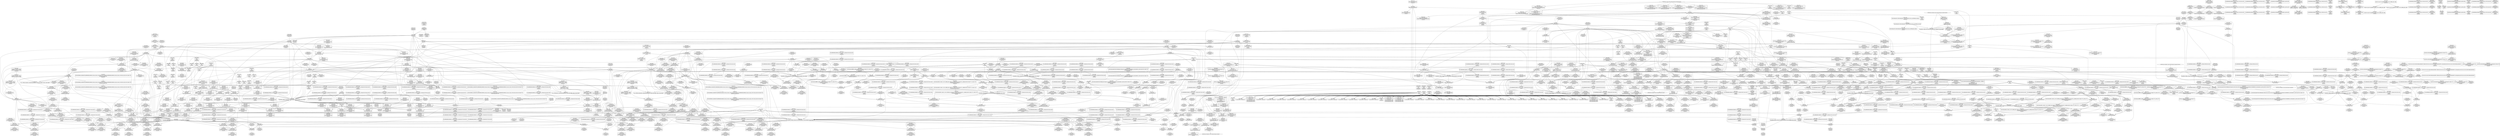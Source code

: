 digraph {
	CE0x41a38b0 [shape=record,shape=Mrecord,label="{CE0x41a38b0|COLLAPSED:_GCMRE___llvm_gcov_ctr127_internal_global_11_x_i64_zeroinitializer:_elem_0:default:}"]
	CE0x428c3c0 [shape=record,shape=Mrecord,label="{CE0x428c3c0|rcu_lock_acquire:tmp4|include/linux/rcupdate.h,418|*SummSink*}"]
	CE0x4243700 [shape=record,shape=Mrecord,label="{CE0x4243700|task_sid:if.end}"]
	CE0x427c150 [shape=record,shape=Mrecord,label="{CE0x427c150|rcu_read_lock:tmp21|include/linux/rcupdate.h,884|*SummSource*}"]
	CE0x42925f0 [shape=record,shape=Mrecord,label="{CE0x42925f0|rcu_read_unlock:tmp20|include/linux/rcupdate.h,933|*SummSink*}"]
	CE0x427b5c0 [shape=record,shape=Mrecord,label="{CE0x427b5c0|rcu_read_lock:tmp19|include/linux/rcupdate.h,882|*SummSink*}"]
	CE0x427bbb0 [shape=record,shape=Mrecord,label="{CE0x427bbb0|rcu_read_lock:tmp21|include/linux/rcupdate.h,884}"]
	CE0x42422c0 [shape=record,shape=Mrecord,label="{CE0x42422c0|0:_i32,_4:_i32,_8:_i32,_12:_i32,_:_CMRE_4,8_|*MultipleSource*|security/selinux/hooks.c,196|*LoadInst*|security/selinux/hooks.c,196|security/selinux/hooks.c,197}"]
	CE0x4288a90 [shape=record,shape=Mrecord,label="{CE0x4288a90|i64*_getelementptr_inbounds_(_4_x_i64_,_4_x_i64_*___llvm_gcov_ctr130,_i64_0,_i64_1)|*Constant*|*SummSink*}"]
	CE0x41bc0a0 [shape=record,shape=Mrecord,label="{CE0x41bc0a0|rcu_read_lock:land.lhs.true|*SummSource*}"]
	CE0x42285c0 [shape=record,shape=Mrecord,label="{CE0x42285c0|8:_%struct.sock*,_:_SCME_0,4_|*MultipleSource*|security/selinux/hooks.c, 3966|security/selinux/hooks.c,3966|security/selinux/hooks.c,3966}"]
	CE0x42bf8a0 [shape=record,shape=Mrecord,label="{CE0x42bf8a0|__preempt_count_sub:do.body|*SummSource*}"]
	CE0x41b5220 [shape=record,shape=Mrecord,label="{CE0x41b5220|GLOBAL:__llvm_gcov_ctr127|Global_var:__llvm_gcov_ctr127|*SummSource*}"]
	CE0x41cfb90 [shape=record,shape=Mrecord,label="{CE0x41cfb90|i64*_getelementptr_inbounds_(_11_x_i64_,_11_x_i64_*___llvm_gcov_ctr127,_i64_0,_i64_1)|*Constant*}"]
	CE0x4260600 [shape=record,shape=Mrecord,label="{CE0x4260600|i64*_getelementptr_inbounds_(_4_x_i64_,_4_x_i64_*___llvm_gcov_ctr128,_i64_0,_i64_1)|*Constant*|*SummSource*}"]
	CE0x422ab70 [shape=record,shape=Mrecord,label="{CE0x422ab70|8:_%struct.sock*,_:_SCME_42,43_}"]
	CE0x4226bf0 [shape=record,shape=Mrecord,label="{CE0x4226bf0|i32_(i32,_i32,_i16,_i32,_%struct.common_audit_data*)*_bitcast_(i32_(i32,_i32,_i16,_i32,_%struct.common_audit_data.495*)*_avc_has_perm_to_i32_(i32,_i32,_i16,_i32,_%struct.common_audit_data*)*)|*Constant*|*SummSink*}"]
	CE0x41babd0 [shape=record,shape=Mrecord,label="{CE0x41babd0|sock_has_perm:sk|Function::sock_has_perm&Arg::sk::}"]
	CE0x4253a00 [shape=record,shape=Mrecord,label="{CE0x4253a00|__preempt_count_add:tmp7|./arch/x86/include/asm/preempt.h,73|*SummSource*}"]
	CE0x42529d0 [shape=record,shape=Mrecord,label="{CE0x42529d0|__preempt_count_add:tmp3}"]
	CE0x41b92d0 [shape=record,shape=Mrecord,label="{CE0x41b92d0|%struct.task_struct*_(%struct.task_struct**)*_asm_movq_%gs:$_1:P_,$0_,_r,im,_dirflag_,_fpsr_,_flags_}"]
	CE0x4264da0 [shape=record,shape=Mrecord,label="{CE0x4264da0|__rcu_read_lock:do.body|*SummSource*}"]
	CE0x4245040 [shape=record,shape=Mrecord,label="{CE0x4245040|i64*_getelementptr_inbounds_(_2_x_i64_,_2_x_i64_*___llvm_gcov_ctr131,_i64_0,_i64_1)|*Constant*}"]
	CE0x4244030 [shape=record,shape=Mrecord,label="{CE0x4244030|task_sid:tmp13|security/selinux/hooks.c,208|*SummSource*}"]
	"CONST[source:0(mediator),value:0(static)][purpose:{operation}][SrcIdx:1]"
	CE0x41f2b80 [shape=record,shape=Mrecord,label="{CE0x41f2b80|avc_has_perm:tclass|Function::avc_has_perm&Arg::tclass::|*SummSource*}"]
	CE0x41c1c20 [shape=record,shape=Mrecord,label="{CE0x41c1c20|GLOBAL:rcu_lock_map|Global_var:rcu_lock_map|*SummSink*}"]
	CE0x41ce590 [shape=record,shape=Mrecord,label="{CE0x41ce590|task_sid:tobool1|security/selinux/hooks.c,208|*SummSource*}"]
	CE0x428a830 [shape=record,shape=Mrecord,label="{CE0x428a830|rcu_read_unlock:tmp13|include/linux/rcupdate.h,933}"]
	CE0x41bc340 [shape=record,shape=Mrecord,label="{CE0x41bc340|i64*_getelementptr_inbounds_(_11_x_i64_,_11_x_i64_*___llvm_gcov_ctr127,_i64_0,_i64_0)|*Constant*|*SummSource*}"]
	CE0x4226120 [shape=record,shape=Mrecord,label="{CE0x4226120|sock_has_perm:tmp17|security/selinux/hooks.c,3976|*SummSource*}"]
	CE0x4252c40 [shape=record,shape=Mrecord,label="{CE0x4252c40|__preempt_count_add:do.end|*SummSource*}"]
	CE0x428b4b0 [shape=record,shape=Mrecord,label="{CE0x428b4b0|rcu_read_unlock:tmp13|include/linux/rcupdate.h,933|*SummSource*}"]
	CE0x41bb280 [shape=record,shape=Mrecord,label="{CE0x41bb280|i64*_getelementptr_inbounds_(_6_x_i64_,_6_x_i64_*___llvm_gcov_ctr327,_i64_0,_i64_0)|*Constant*|*SummSource*}"]
	CE0x4283090 [shape=record,shape=Mrecord,label="{CE0x4283090|rcu_read_unlock:do.body|*SummSink*}"]
	CE0x41b54d0 [shape=record,shape=Mrecord,label="{CE0x41b54d0|_ret_void,_!dbg_!27735|include/linux/rcupdate.h,884|*SummSink*}"]
	CE0x4236160 [shape=record,shape=Mrecord,label="{CE0x4236160|sock_has_perm:tmp18|security/selinux/hooks.c,3977}"]
	CE0x4228630 [shape=record,shape=Mrecord,label="{CE0x4228630|8:_%struct.sock*,_:_SCME_8,16_|*MultipleSource*|security/selinux/hooks.c, 3966|security/selinux/hooks.c,3966|security/selinux/hooks.c,3966}"]
	CE0x4266080 [shape=record,shape=Mrecord,label="{CE0x4266080|rcu_read_lock:tmp8|include/linux/rcupdate.h,882|*SummSink*}"]
	CE0x42446c0 [shape=record,shape=Mrecord,label="{CE0x42446c0|cred_sid:tmp5|security/selinux/hooks.c,196|*SummSource*}"]
	CE0x421e240 [shape=record,shape=Mrecord,label="{CE0x421e240|_call_void_rcu_read_unlock()_#10,_!dbg_!27748|security/selinux/hooks.c,209}"]
	CE0x4271df0 [shape=record,shape=Mrecord,label="{CE0x4271df0|rcu_read_unlock:tmp2|*SummSink*}"]
	CE0x4252d10 [shape=record,shape=Mrecord,label="{CE0x4252d10|__preempt_count_sub:tmp1|*SummSource*}"]
	CE0x4252900 [shape=record,shape=Mrecord,label="{CE0x4252900|__rcu_read_unlock:do.body|*SummSource*}"]
	CE0x42bdd60 [shape=record,shape=Mrecord,label="{CE0x42bdd60|__preempt_count_add:do.end|*SummSink*}"]
	CE0x426cca0 [shape=record,shape=Mrecord,label="{CE0x426cca0|rcu_lock_release:tmp1}"]
	CE0x4217820 [shape=record,shape=Mrecord,label="{CE0x4217820|i8*_getelementptr_inbounds_(_25_x_i8_,_25_x_i8_*_.str3,_i32_0,_i32_0)|*Constant*|*SummSource*}"]
	CE0x41cf340 [shape=record,shape=Mrecord,label="{CE0x41cf340|COLLAPSED:_GCMRE___llvm_gcov_ctr126_internal_global_13_x_i64_zeroinitializer:_elem_0:default:}"]
	CE0x4295fe0 [shape=record,shape=Mrecord,label="{CE0x4295fe0|rcu_read_unlock:tmp19|include/linux/rcupdate.h,933}"]
	CE0x41a8530 [shape=record,shape=Mrecord,label="{CE0x41a8530|avc_has_perm:tclass|Function::avc_has_perm&Arg::tclass::|*SummSink*}"]
	CE0x41b4590 [shape=record,shape=Mrecord,label="{CE0x41b4590|task_sid:call|security/selinux/hooks.c,208|*SummSource*}"]
	CE0x41dc9b0 [shape=record,shape=Mrecord,label="{CE0x41dc9b0|_ret_i32_%retval.0,_!dbg_!27740|security/selinux/hooks.c,3977}"]
	CE0x4266e20 [shape=record,shape=Mrecord,label="{CE0x4266e20|rcu_read_unlock:tmp12|include/linux/rcupdate.h,933|*SummSource*}"]
	CE0x4263cd0 [shape=record,shape=Mrecord,label="{CE0x4263cd0|_call_void_mcount()_#3}"]
	CE0x42b8fb0 [shape=record,shape=Mrecord,label="{CE0x42b8fb0|i64*_getelementptr_inbounds_(_4_x_i64_,_4_x_i64_*___llvm_gcov_ctr133,_i64_0,_i64_3)|*Constant*|*SummSink*}"]
	CE0x4221e50 [shape=record,shape=Mrecord,label="{CE0x4221e50|i8_2|*Constant*|*SummSource*}"]
	CE0x424aa90 [shape=record,shape=Mrecord,label="{CE0x424aa90|_ret_void,_!dbg_!27717|include/linux/rcupdate.h,419}"]
	CE0x424daf0 [shape=record,shape=Mrecord,label="{CE0x424daf0|_call_void_asm_addl_$1,_%gs:$0_,_*m,ri,*m,_dirflag_,_fpsr_,_flags_(i32*___preempt_count,_i32_%sub,_i32*___preempt_count)_#3,_!dbg_!27717,_!srcloc_!27718|./arch/x86/include/asm/preempt.h,77}"]
	CE0x427e550 [shape=record,shape=Mrecord,label="{CE0x427e550|i64*_getelementptr_inbounds_(_4_x_i64_,_4_x_i64_*___llvm_gcov_ctr130,_i64_0,_i64_2)|*Constant*|*SummSource*}"]
	CE0x42554d0 [shape=record,shape=Mrecord,label="{CE0x42554d0|task_sid:tmp19|security/selinux/hooks.c,208|*SummSink*}"]
	CE0x41d5bf0 [shape=record,shape=Mrecord,label="{CE0x41d5bf0|sock_has_perm:tmp9|security/selinux/hooks.c,3969}"]
	CE0x41e6cc0 [shape=record,shape=Mrecord,label="{CE0x41e6cc0|i64_5|*Constant*|*SummSink*}"]
	CE0x421ea20 [shape=record,shape=Mrecord,label="{CE0x421ea20|rcu_read_unlock:entry|*SummSource*}"]
	CE0x423ffd0 [shape=record,shape=Mrecord,label="{CE0x423ffd0|task_sid:tmp12|security/selinux/hooks.c,208}"]
	CE0x42532b0 [shape=record,shape=Mrecord,label="{CE0x42532b0|i64*_getelementptr_inbounds_(_4_x_i64_,_4_x_i64_*___llvm_gcov_ctr135,_i64_0,_i64_3)|*Constant*}"]
	CE0x427e740 [shape=record,shape=Mrecord,label="{CE0x427e740|i64*_getelementptr_inbounds_(_4_x_i64_,_4_x_i64_*___llvm_gcov_ctr130,_i64_0,_i64_2)|*Constant*|*SummSink*}"]
	CE0x42cddc0 [shape=record,shape=Mrecord,label="{CE0x42cddc0|rcu_lock_release:tmp7|*SummSink*}"]
	CE0x4225b60 [shape=record,shape=Mrecord,label="{CE0x4225b60|sock_has_perm:sclass|security/selinux/hooks.c,3976|*SummSource*}"]
	CE0x42550d0 [shape=record,shape=Mrecord,label="{CE0x42550d0|task_sid:tmp18|security/selinux/hooks.c,208|*SummSink*}"]
	CE0x42ff410 [shape=record,shape=Mrecord,label="{CE0x42ff410|__preempt_count_sub:tmp3|*SummSource*}"]
	CE0x422ca00 [shape=record,shape=Mrecord,label="{CE0x422ca00|_ret_i32_%call7,_!dbg_!27749|security/selinux/hooks.c,210|*SummSink*}"]
	CE0x428b5e0 [shape=record,shape=Mrecord,label="{CE0x428b5e0|rcu_read_unlock:tmp13|include/linux/rcupdate.h,933|*SummSink*}"]
	CE0x41b1b40 [shape=record,shape=Mrecord,label="{CE0x41b1b40|sock_has_perm:sid|security/selinux/hooks.c,3969|*SummSink*}"]
	CE0x41baa10 [shape=record,shape=Mrecord,label="{CE0x41baa10|get_current:tmp1|*SummSource*}"]
	CE0x41a8b60 [shape=record,shape=Mrecord,label="{CE0x41a8b60|avc_has_perm:requested|Function::avc_has_perm&Arg::requested::|*SummSink*}"]
	CE0x41beb40 [shape=record,shape=Mrecord,label="{CE0x41beb40|_call_void_rcu_read_lock()_#10,_!dbg_!27712|security/selinux/hooks.c,207|*SummSource*}"]
	CE0x41a8230 [shape=record,shape=Mrecord,label="{CE0x41a8230|COLLAPSED:_GCMRE_current_task_external_global_%struct.task_struct*:_elem_0:default:}"]
	CE0x4258170 [shape=record,shape=Mrecord,label="{CE0x4258170|rcu_lock_acquire:tmp|*SummSource*}"]
	CE0x427d080 [shape=record,shape=Mrecord,label="{CE0x427d080|cred_sid:bb}"]
	CE0x426c030 [shape=record,shape=Mrecord,label="{CE0x426c030|rcu_read_unlock:tmp8|include/linux/rcupdate.h,933|*SummSink*}"]
	CE0x41a5100 [shape=record,shape=Mrecord,label="{CE0x41a5100|GLOBAL:__llvm_gcov_ctr126|Global_var:__llvm_gcov_ctr126|*SummSource*}"]
	CE0x425f540 [shape=record,shape=Mrecord,label="{CE0x425f540|rcu_lock_release:bb|*SummSource*}"]
	CE0x41bb160 [shape=record,shape=Mrecord,label="{CE0x41bb160|i64*_getelementptr_inbounds_(_6_x_i64_,_6_x_i64_*___llvm_gcov_ctr327,_i64_0,_i64_0)|*Constant*}"]
	CE0x42266f0 [shape=record,shape=Mrecord,label="{CE0x42266f0|sock_has_perm:call6|security/selinux/hooks.c,3976|*SummSink*}"]
	CE0x428ef60 [shape=record,shape=Mrecord,label="{CE0x428ef60|rcu_read_unlock:land.lhs.true|*SummSource*}"]
	CE0x4230140 [shape=record,shape=Mrecord,label="{CE0x4230140|GLOBAL:__llvm_gcov_ctr327|Global_var:__llvm_gcov_ctr327|*SummSink*}"]
	CE0x4222140 [shape=record,shape=Mrecord,label="{CE0x4222140|sock_has_perm:u|security/selinux/hooks.c,3973}"]
	CE0x4272930 [shape=record,shape=Mrecord,label="{CE0x4272930|rcu_read_lock:tmp12|include/linux/rcupdate.h,882}"]
	CE0x41d5920 [shape=record,shape=Mrecord,label="{CE0x41d5920|rcu_read_lock:if.then}"]
	CE0x41f1e70 [shape=record,shape=Mrecord,label="{CE0x41f1e70|i64_6|*Constant*}"]
	CE0x4286070 [shape=record,shape=Mrecord,label="{CE0x4286070|__preempt_count_add:val|Function::__preempt_count_add&Arg::val::|*SummSource*}"]
	CE0x41a0d80 [shape=record,shape=Mrecord,label="{CE0x41a0d80|i64_1|*Constant*}"]
	CE0x41a0800 [shape=record,shape=Mrecord,label="{CE0x41a0800|sock_has_perm:perms|Function::sock_has_perm&Arg::perms::|*SummSource*}"]
	CE0x42bfd80 [shape=record,shape=Mrecord,label="{CE0x42bfd80|__preempt_count_add:tmp1|*SummSource*}"]
	CE0x41bc230 [shape=record,shape=Mrecord,label="{CE0x41bc230|i64*_getelementptr_inbounds_(_11_x_i64_,_11_x_i64_*___llvm_gcov_ctr127,_i64_0,_i64_0)|*Constant*}"]
	CE0x423c010 [shape=record,shape=Mrecord,label="{CE0x423c010|rcu_read_lock:entry|*SummSource*}"]
	CE0x41cde30 [shape=record,shape=Mrecord,label="{CE0x41cde30|rcu_read_lock:tmp18|include/linux/rcupdate.h,882}"]
	CE0x42755b0 [shape=record,shape=Mrecord,label="{CE0x42755b0|i64*_getelementptr_inbounds_(_4_x_i64_,_4_x_i64_*___llvm_gcov_ctr129,_i64_0,_i64_1)|*Constant*}"]
	CE0x42cafe0 [shape=record,shape=Mrecord,label="{CE0x42cafe0|_call_void_mcount()_#3}"]
	CE0x422a910 [shape=record,shape=Mrecord,label="{CE0x422a910|8:_%struct.sock*,_:_SCME_40,41_}"]
	CE0x5f68ab0 [shape=record,shape=Mrecord,label="{CE0x5f68ab0|GLOBAL:sock_has_perm|*Constant*}"]
	CE0x4218900 [shape=record,shape=Mrecord,label="{CE0x4218900|i64_6|*Constant*|*SummSink*}"]
	CE0x42707c0 [shape=record,shape=Mrecord,label="{CE0x42707c0|i8*_getelementptr_inbounds_(_25_x_i8_,_25_x_i8_*_.str45,_i32_0,_i32_0)|*Constant*|*SummSource*}"]
	CE0x423ed80 [shape=record,shape=Mrecord,label="{CE0x423ed80|GLOBAL:__rcu_read_lock|*Constant*|*SummSink*}"]
	CE0x4243040 [shape=record,shape=Mrecord,label="{CE0x4243040|task_sid:tobool1|security/selinux/hooks.c,208}"]
	CE0x422ed30 [shape=record,shape=Mrecord,label="{CE0x422ed30|sock_has_perm:tmp6|security/selinux/hooks.c,3969|*SummSource*}"]
	CE0x41acb90 [shape=record,shape=Mrecord,label="{CE0x41acb90|get_current:tmp2|*SummSource*}"]
	CE0x4228710 [shape=record,shape=Mrecord,label="{CE0x4228710|sock_has_perm:tmp10|security/selinux/hooks.c,3969}"]
	CE0x42527a0 [shape=record,shape=Mrecord,label="{CE0x42527a0|__rcu_read_unlock:tmp7|include/linux/rcupdate.h,245|*SummSink*}"]
	CE0x42879e0 [shape=record,shape=Mrecord,label="{CE0x42879e0|__preempt_count_sub:sub|./arch/x86/include/asm/preempt.h,77|*SummSink*}"]
	CE0x4247420 [shape=record,shape=Mrecord,label="{CE0x4247420|__rcu_read_lock:tmp5|include/linux/rcupdate.h,239|*SummSink*}"]
	CE0x4215de0 [shape=record,shape=Mrecord,label="{CE0x4215de0|task_sid:tmp20|security/selinux/hooks.c,208}"]
	CE0x41be260 [shape=record,shape=Mrecord,label="{CE0x41be260|i64_1|*Constant*}"]
	CE0x4256920 [shape=record,shape=Mrecord,label="{CE0x4256920|GLOBAL:__rcu_read_unlock|*Constant*|*SummSink*}"]
	CE0x4294210 [shape=record,shape=Mrecord,label="{CE0x4294210|_call_void_rcu_lock_release(%struct.lockdep_map*_rcu_lock_map)_#10,_!dbg_!27733|include/linux/rcupdate.h,935|*SummSink*}"]
	CE0x42b85e0 [shape=record,shape=Mrecord,label="{CE0x42b85e0|rcu_lock_acquire:tmp}"]
	CE0x421ea90 [shape=record,shape=Mrecord,label="{CE0x421ea90|rcu_read_unlock:entry|*SummSink*}"]
	CE0x4246b80 [shape=record,shape=Mrecord,label="{CE0x4246b80|rcu_lock_acquire:entry|*SummSource*}"]
	CE0x42947d0 [shape=record,shape=Mrecord,label="{CE0x42947d0|GLOBAL:rcu_lock_release|*Constant*}"]
	CE0x41c4fc0 [shape=record,shape=Mrecord,label="{CE0x41c4fc0|%struct.task_struct*_(%struct.task_struct**)*_asm_movq_%gs:$_1:P_,$0_,_r,im,_dirflag_,_fpsr_,_flags_|*SummSink*}"]
	CE0x4225cd0 [shape=record,shape=Mrecord,label="{CE0x4225cd0|sock_has_perm:tmp17|security/selinux/hooks.c,3976}"]
	CE0x421f4e0 [shape=record,shape=Mrecord,label="{CE0x421f4e0|rcu_read_lock:land.lhs.true2}"]
	CE0x4272640 [shape=record,shape=Mrecord,label="{CE0x4272640|rcu_read_lock:tmp11|include/linux/rcupdate.h,882|*SummSource*}"]
	CE0x4288e00 [shape=record,shape=Mrecord,label="{CE0x4288e00|rcu_lock_acquire:tmp2|*SummSource*}"]
	CE0x4284520 [shape=record,shape=Mrecord,label="{CE0x4284520|rcu_read_unlock:call|include/linux/rcupdate.h,933}"]
	CE0x422ef30 [shape=record,shape=Mrecord,label="{CE0x422ef30|sock_has_perm:tmp6|security/selinux/hooks.c,3969|*SummSink*}"]
	CE0x4270190 [shape=record,shape=Mrecord,label="{CE0x4270190|_call_void_lockdep_rcu_suspicious(i8*_getelementptr_inbounds_(_25_x_i8_,_25_x_i8_*_.str45,_i32_0,_i32_0),_i32_883,_i8*_getelementptr_inbounds_(_42_x_i8_,_42_x_i8_*_.str46,_i32_0,_i32_0))_#10,_!dbg_!27728|include/linux/rcupdate.h,882|*SummSink*}"]
	CE0x42918e0 [shape=record,shape=Mrecord,label="{CE0x42918e0|i32_934|*Constant*|*SummSink*}"]
	CE0x4247c00 [shape=record,shape=Mrecord,label="{CE0x4247c00|rcu_read_lock:tmp7|include/linux/rcupdate.h,882|*SummSink*}"]
	CE0x41b5d50 [shape=record,shape=Mrecord,label="{CE0x41b5d50|task_sid:tmp2|*SummSource*}"]
	CE0x4292bd0 [shape=record,shape=Mrecord,label="{CE0x4292bd0|i64*_getelementptr_inbounds_(_11_x_i64_,_11_x_i64_*___llvm_gcov_ctr132,_i64_0,_i64_10)|*Constant*}"]
	CE0x42be260 [shape=record,shape=Mrecord,label="{CE0x42be260|i64*_getelementptr_inbounds_(_4_x_i64_,_4_x_i64_*___llvm_gcov_ctr129,_i64_0,_i64_0)|*Constant*|*SummSink*}"]
	CE0x427c3a0 [shape=record,shape=Mrecord,label="{CE0x427c3a0|i64*_getelementptr_inbounds_(_11_x_i64_,_11_x_i64_*___llvm_gcov_ctr127,_i64_0,_i64_10)|*Constant*|*SummSource*}"]
	CE0x41ba230 [shape=record,shape=Mrecord,label="{CE0x41ba230|sock_has_perm:entry}"]
	CE0x4230fe0 [shape=record,shape=Mrecord,label="{CE0x4230fe0|sock_has_perm:tmp11|security/selinux/hooks.c,3970|*SummSink*}"]
	CE0x4258540 [shape=record,shape=Mrecord,label="{CE0x4258540|GLOBAL:__preempt_count_sub|*Constant*}"]
	CE0x41b8e00 [shape=record,shape=Mrecord,label="{CE0x41b8e00|sock_has_perm:if.then|*SummSource*}"]
	CE0x421b310 [shape=record,shape=Mrecord,label="{CE0x421b310|task_sid:tmp26|security/selinux/hooks.c,208}"]
	CE0x42b88e0 [shape=record,shape=Mrecord,label="{CE0x42b88e0|i64_ptrtoint_(i8*_blockaddress(_rcu_lock_release,_%__here)_to_i64)|*Constant*|*SummSink*}"]
	CE0x428abf0 [shape=record,shape=Mrecord,label="{CE0x428abf0|__rcu_read_unlock:tmp}"]
	CE0x4223630 [shape=record,shape=Mrecord,label="{CE0x4223630|sock_has_perm:u2|security/selinux/hooks.c,3974}"]
	CE0x421c1c0 [shape=record,shape=Mrecord,label="{CE0x421c1c0|i64*_getelementptr_inbounds_(_13_x_i64_,_13_x_i64_*___llvm_gcov_ctr126,_i64_0,_i64_12)|*Constant*|*SummSink*}"]
	CE0x421bd90 [shape=record,shape=Mrecord,label="{CE0x421bd90|task_sid:tmp27|security/selinux/hooks.c,208}"]
	CE0x421c0c0 [shape=record,shape=Mrecord,label="{CE0x421c0c0|i64*_getelementptr_inbounds_(_13_x_i64_,_13_x_i64_*___llvm_gcov_ctr126,_i64_0,_i64_12)|*Constant*|*SummSource*}"]
	CE0x421c420 [shape=record,shape=Mrecord,label="{CE0x421c420|task_sid:call7|security/selinux/hooks.c,208}"]
	CE0x42bfa90 [shape=record,shape=Mrecord,label="{CE0x42bfa90|__preempt_count_sub:do.body|*SummSink*}"]
	CE0x4252630 [shape=record,shape=Mrecord,label="{CE0x4252630|__rcu_read_unlock:tmp7|include/linux/rcupdate.h,245|*SummSource*}"]
	CE0x41b20f0 [shape=record,shape=Mrecord,label="{CE0x41b20f0|sock_has_perm:cmp|security/selinux/hooks.c,3969}"]
	CE0x42cc200 [shape=record,shape=Mrecord,label="{CE0x42cc200|rcu_lock_acquire:tmp6|*SummSource*}"]
	CE0x42bde60 [shape=record,shape=Mrecord,label="{CE0x42bde60|i64_1|*Constant*}"]
	CE0x428a020 [shape=record,shape=Mrecord,label="{CE0x428a020|i64*_getelementptr_inbounds_(_4_x_i64_,_4_x_i64_*___llvm_gcov_ctr128,_i64_0,_i64_3)|*Constant*}"]
	CE0x42cf7b0 [shape=record,shape=Mrecord,label="{CE0x42cf7b0|__rcu_read_unlock:tmp4|include/linux/rcupdate.h,244|*SummSink*}"]
	CE0x42175d0 [shape=record,shape=Mrecord,label="{CE0x42175d0|i8*_getelementptr_inbounds_(_25_x_i8_,_25_x_i8_*_.str3,_i32_0,_i32_0)|*Constant*}"]
	CE0x425fc50 [shape=record,shape=Mrecord,label="{CE0x425fc50|i64_1|*Constant*}"]
	CE0x425dff0 [shape=record,shape=Mrecord,label="{CE0x425dff0|COLLAPSED:_GCMRE___llvm_gcov_ctr133_internal_global_4_x_i64_zeroinitializer:_elem_0:default:}"]
	CE0x42893c0 [shape=record,shape=Mrecord,label="{CE0x42893c0|i64*_getelementptr_inbounds_(_4_x_i64_,_4_x_i64_*___llvm_gcov_ctr134,_i64_0,_i64_1)|*Constant*|*SummSink*}"]
	CE0x41dfeb0 [shape=record,shape=Mrecord,label="{CE0x41dfeb0|GLOBAL:current_task|Global_var:current_task}"]
	CE0x428ac80 [shape=record,shape=Mrecord,label="{CE0x428ac80|i64*_getelementptr_inbounds_(_4_x_i64_,_4_x_i64_*___llvm_gcov_ctr128,_i64_0,_i64_0)|*Constant*}"]
	CE0x4246e50 [shape=record,shape=Mrecord,label="{CE0x4246e50|rcu_read_unlock:tmp1|*SummSink*}"]
	CE0x42440a0 [shape=record,shape=Mrecord,label="{CE0x42440a0|task_sid:tmp13|security/selinux/hooks.c,208|*SummSink*}"]
	CE0x428d430 [shape=record,shape=Mrecord,label="{CE0x428d430|_call_void___preempt_count_sub(i32_1)_#10,_!dbg_!27715|include/linux/rcupdate.h,244}"]
	CE0x421f7e0 [shape=record,shape=Mrecord,label="{CE0x421f7e0|rcu_read_lock:tmp9|include/linux/rcupdate.h,882}"]
	CE0x422c3c0 [shape=record,shape=Mrecord,label="{CE0x422c3c0|task_sid:task|Function::task_sid&Arg::task::}"]
	CE0x41f1ab0 [shape=record,shape=Mrecord,label="{CE0x41f1ab0|i64_7|*Constant*}"]
	CE0x4265920 [shape=record,shape=Mrecord,label="{CE0x4265920|_call_void_asm_addl_$1,_%gs:$0_,_*m,ri,*m,_dirflag_,_fpsr_,_flags_(i32*___preempt_count,_i32_%val,_i32*___preempt_count)_#3,_!dbg_!27714,_!srcloc_!27717|./arch/x86/include/asm/preempt.h,72|*SummSource*}"]
	CE0x41bf260 [shape=record,shape=Mrecord,label="{CE0x41bf260|_ret_i32_%retval.0,_!dbg_!27728|security/selinux/avc.c,775|*SummSource*}"]
	CE0x41b50f0 [shape=record,shape=Mrecord,label="{CE0x41b50f0|GLOBAL:__llvm_gcov_ctr127|Global_var:__llvm_gcov_ctr127|*SummSink*}"]
	CE0x4288720 [shape=record,shape=Mrecord,label="{CE0x4288720|rcu_read_unlock:do.end|*SummSink*}"]
	CE0x41e43d0 [shape=record,shape=Mrecord,label="{CE0x41e43d0|rcu_read_lock:tmp5|include/linux/rcupdate.h,882}"]
	CE0x41cfd80 [shape=record,shape=Mrecord,label="{CE0x41cfd80|rcu_read_lock:tmp1|*SummSink*}"]
	CE0x4268330 [shape=record,shape=Mrecord,label="{CE0x4268330|rcu_read_lock:tmp2|*SummSink*}"]
	CE0x423c6a0 [shape=record,shape=Mrecord,label="{CE0x423c6a0|task_sid:tmp1|*SummSink*}"]
	CE0x423dfa0 [shape=record,shape=Mrecord,label="{CE0x423dfa0|i32_77|*Constant*|*SummSource*}"]
	CE0x425df80 [shape=record,shape=Mrecord,label="{CE0x425df80|rcu_lock_release:tmp}"]
	CE0x42190b0 [shape=record,shape=Mrecord,label="{CE0x42190b0|task_sid:tmp15|security/selinux/hooks.c,208|*SummSource*}"]
	CE0x4240150 [shape=record,shape=Mrecord,label="{CE0x4240150|task_sid:tmp11|security/selinux/hooks.c,208|*SummSink*}"]
	CE0x42d6310 [shape=record,shape=Mrecord,label="{CE0x42d6310|_call_void_mcount()_#3|*SummSource*}"]
	CE0x426a1a0 [shape=record,shape=Mrecord,label="{CE0x426a1a0|cred_sid:tmp6|security/selinux/hooks.c,197|*SummSource*}"]
	CE0x426a260 [shape=record,shape=Mrecord,label="{CE0x426a260|rcu_read_unlock:call|include/linux/rcupdate.h,933|*SummSink*}"]
	CE0x4230cb0 [shape=record,shape=Mrecord,label="{CE0x4230cb0|i64*_getelementptr_inbounds_(_6_x_i64_,_6_x_i64_*___llvm_gcov_ctr327,_i64_0,_i64_3)|*Constant*}"]
	CE0x422c5b0 [shape=record,shape=Mrecord,label="{CE0x422c5b0|task_sid:task|Function::task_sid&Arg::task::|*SummSource*}"]
	CE0x4271a30 [shape=record,shape=Mrecord,label="{CE0x4271a30|rcu_read_lock:tmp10|include/linux/rcupdate.h,882|*SummSink*}"]
	CE0x41f2510 [shape=record,shape=Mrecord,label="{CE0x41f2510|rcu_read_unlock:tmp15|include/linux/rcupdate.h,933|*SummSource*}"]
	CE0x42160c0 [shape=record,shape=Mrecord,label="{CE0x42160c0|task_sid:tmp20|security/selinux/hooks.c,208|*SummSink*}"]
	CE0x430cf90 [shape=record,shape=Mrecord,label="{CE0x430cf90|__preempt_count_sub:tmp2|*SummSource*}"]
	CE0x425cc20 [shape=record,shape=Mrecord,label="{CE0x425cc20|i64*_getelementptr_inbounds_(_4_x_i64_,_4_x_i64_*___llvm_gcov_ctr135,_i64_0,_i64_0)|*Constant*|*SummSource*}"]
	CE0x41e49c0 [shape=record,shape=Mrecord,label="{CE0x41e49c0|_call_void___rcu_read_lock()_#10,_!dbg_!27710|include/linux/rcupdate.h,879|*SummSource*}"]
	CE0x42302c0 [shape=record,shape=Mrecord,label="{CE0x42302c0|GLOBAL:__llvm_gcov_ctr327|Global_var:__llvm_gcov_ctr327}"]
	CE0x427b910 [shape=record,shape=Mrecord,label="{CE0x427b910|rcu_read_lock:tmp20|include/linux/rcupdate.h,882|*SummSource*}"]
	CE0x428a420 [shape=record,shape=Mrecord,label="{CE0x428a420|rcu_read_unlock:if.end|*SummSink*}"]
	CE0x42b78b0 [shape=record,shape=Mrecord,label="{CE0x42b78b0|i64*_getelementptr_inbounds_(_4_x_i64_,_4_x_i64_*___llvm_gcov_ctr130,_i64_0,_i64_3)|*Constant*}"]
	CE0x41b42e0 [shape=record,shape=Mrecord,label="{CE0x41b42e0|task_sid:tmp4|*LoadInst*|security/selinux/hooks.c,208|*SummSink*}"]
	CE0x42653f0 [shape=record,shape=Mrecord,label="{CE0x42653f0|_call_void_lock_acquire(%struct.lockdep_map*_%map,_i32_0,_i32_0,_i32_2,_i32_0,_%struct.lockdep_map*_null,_i64_ptrtoint_(i8*_blockaddress(_rcu_lock_acquire,_%__here)_to_i64))_#10,_!dbg_!27716|include/linux/rcupdate.h,418|*SummSink*}"]
	CE0x4224fd0 [shape=record,shape=Mrecord,label="{CE0x4224fd0|avc_has_perm:entry|*SummSource*}"]
	CE0x421bd20 [shape=record,shape=Mrecord,label="{CE0x421bd20|i64*_getelementptr_inbounds_(_13_x_i64_,_13_x_i64_*___llvm_gcov_ctr126,_i64_0,_i64_12)|*Constant*}"]
	CE0x41da4b0 [shape=record,shape=Mrecord,label="{CE0x41da4b0|get_current:bb}"]
	CE0x428b270 [shape=record,shape=Mrecord,label="{CE0x428b270|__rcu_read_lock:tmp2|*SummSink*}"]
	CE0x419bc90 [shape=record,shape=Mrecord,label="{CE0x419bc90|selinux_socket_sendmsg:tmp4|*LoadInst*|security/selinux/hooks.c,4215|*SummSource*}"]
	CE0x4244530 [shape=record,shape=Mrecord,label="{CE0x4244530|rcu_lock_acquire:map|Function::rcu_lock_acquire&Arg::map::|*SummSink*}"]
	CE0x422bc10 [shape=record,shape=Mrecord,label="{CE0x422bc10|i64_56|*Constant*}"]
	CE0x425a150 [shape=record,shape=Mrecord,label="{CE0x425a150|i64*_getelementptr_inbounds_(_4_x_i64_,_4_x_i64_*___llvm_gcov_ctr135,_i64_0,_i64_3)|*Constant*|*SummSink*}"]
	CE0x41d9370 [shape=record,shape=Mrecord,label="{CE0x41d9370|get_current:bb|*SummSource*}"]
	CE0x42238d0 [shape=record,shape=Mrecord,label="{CE0x42238d0|sock_has_perm:u2|security/selinux/hooks.c,3974|*SummSink*}"]
	CE0x4259ed0 [shape=record,shape=Mrecord,label="{CE0x4259ed0|GLOBAL:__preempt_count|Global_var:__preempt_count}"]
	CE0x4263c10 [shape=record,shape=Mrecord,label="{CE0x4263c10|rcu_lock_acquire:tmp3|*SummSink*}"]
	CE0x425a0e0 [shape=record,shape=Mrecord,label="{CE0x425a0e0|i64*_getelementptr_inbounds_(_4_x_i64_,_4_x_i64_*___llvm_gcov_ctr135,_i64_0,_i64_3)|*Constant*|*SummSource*}"]
	CE0x42400e0 [shape=record,shape=Mrecord,label="{CE0x42400e0|task_sid:tmp11|security/selinux/hooks.c,208|*SummSource*}"]
	CE0x42bf830 [shape=record,shape=Mrecord,label="{CE0x42bf830|__preempt_count_sub:do.body}"]
	CE0x4222000 [shape=record,shape=Mrecord,label="{CE0x4222000|i8_2|*Constant*|*SummSink*}"]
	CE0x421a6f0 [shape=record,shape=Mrecord,label="{CE0x421a6f0|task_sid:tmp23|security/selinux/hooks.c,208|*SummSink*}"]
	CE0x42ec0c0 [shape=record,shape=Mrecord,label="{CE0x42ec0c0|__preempt_count_add:tmp2|*SummSource*}"]
	CE0x427fe00 [shape=record,shape=Mrecord,label="{CE0x427fe00|rcu_read_unlock:land.lhs.true2}"]
	CE0x4273000 [shape=record,shape=Mrecord,label="{CE0x4273000|rcu_lock_acquire:tmp3}"]
	CE0x4219620 [shape=record,shape=Mrecord,label="{CE0x4219620|task_sid:tmp16|security/selinux/hooks.c,208|*SummSink*}"]
	CE0x424e130 [shape=record,shape=Mrecord,label="{CE0x424e130|__rcu_read_unlock:tmp3}"]
	CE0x41f0930 [shape=record,shape=Mrecord,label="{CE0x41f0930|sock_has_perm:type|security/selinux/hooks.c,3972|*SummSink*}"]
	CE0x423ed10 [shape=record,shape=Mrecord,label="{CE0x423ed10|GLOBAL:__rcu_read_lock|*Constant*|*SummSource*}"]
	CE0x4258ef0 [shape=record,shape=Mrecord,label="{CE0x4258ef0|_call_void_lock_release(%struct.lockdep_map*_%map,_i32_1,_i64_ptrtoint_(i8*_blockaddress(_rcu_lock_release,_%__here)_to_i64))_#10,_!dbg_!27716|include/linux/rcupdate.h,423}"]
	CE0x41f02b0 [shape=record,shape=Mrecord,label="{CE0x41f02b0|sock_has_perm:tmp14|security/selinux/hooks.c,3972|*SummSource*}"]
	CE0x42cd2b0 [shape=record,shape=Mrecord,label="{CE0x42cd2b0|_call_void_mcount()_#3}"]
	CE0x4218c10 [shape=record,shape=Mrecord,label="{CE0x4218c10|task_sid:tmp14|security/selinux/hooks.c,208|*SummSource*}"]
	CE0x422a320 [shape=record,shape=Mrecord,label="{CE0x422a320|8:_%struct.sock*,_:_SCME_35,36_}"]
	CE0x41e83b0 [shape=record,shape=Mrecord,label="{CE0x41e83b0|i32_22|*Constant*|*SummSink*}"]
	CE0x41a7ee0 [shape=record,shape=Mrecord,label="{CE0x41a7ee0|get_current:tmp3|*SummSource*}"]
	CE0x4249a80 [shape=record,shape=Mrecord,label="{CE0x4249a80|_ret_void,_!dbg_!27717|include/linux/rcupdate.h,240|*SummSource*}"]
	CE0x4250f20 [shape=record,shape=Mrecord,label="{CE0x4250f20|i64*_getelementptr_inbounds_(_4_x_i64_,_4_x_i64_*___llvm_gcov_ctr135,_i64_0,_i64_0)|*Constant*|*SummSink*}"]
	CE0x4285ee0 [shape=record,shape=Mrecord,label="{CE0x4285ee0|__preempt_count_add:val|Function::__preempt_count_add&Arg::val::|*SummSink*}"]
	CE0x41b4f30 [shape=record,shape=Mrecord,label="{CE0x41b4f30|GLOBAL:__llvm_gcov_ctr127|Global_var:__llvm_gcov_ctr127}"]
	CE0x4232720 [shape=record,shape=Mrecord,label="{CE0x4232720|sock_has_perm:tmp5|security/selinux/hooks.c,3966|*SummSink*}"]
	CE0x4256a40 [shape=record,shape=Mrecord,label="{CE0x4256a40|GLOBAL:__rcu_read_unlock|*Constant*|*SummSource*}"]
	CE0x41c2490 [shape=record,shape=Mrecord,label="{CE0x41c2490|task_sid:tmp3|*SummSource*}"]
	CE0x4244d60 [shape=record,shape=Mrecord,label="{CE0x4244d60|rcu_read_unlock:tmp4|include/linux/rcupdate.h,933|*SummSink*}"]
	CE0x419e840 [shape=record,shape=Mrecord,label="{CE0x419e840|selinux_socket_sendmsg:tmp2|*SummSink*}"]
	CE0x4285560 [shape=record,shape=Mrecord,label="{CE0x4285560|rcu_lock_acquire:tmp1}"]
	CE0x427bfe0 [shape=record,shape=Mrecord,label="{CE0x427bfe0|i64*_getelementptr_inbounds_(_11_x_i64_,_11_x_i64_*___llvm_gcov_ctr127,_i64_0,_i64_10)|*Constant*}"]
	CE0x42cdd50 [shape=record,shape=Mrecord,label="{CE0x42cdd50|rcu_lock_release:tmp7|*SummSource*}"]
	CE0x41e7710 [shape=record,shape=Mrecord,label="{CE0x41e7710|task_sid:do.end|*SummSource*}"]
	CE0x427af70 [shape=record,shape=Mrecord,label="{CE0x427af70|i8*_getelementptr_inbounds_(_42_x_i8_,_42_x_i8_*_.str46,_i32_0,_i32_0)|*Constant*|*SummSource*}"]
	CE0x4226f40 [shape=record,shape=Mrecord,label="{CE0x4226f40|avc_has_perm:ssid|Function::avc_has_perm&Arg::ssid::}"]
	CE0x425add0 [shape=record,shape=Mrecord,label="{CE0x425add0|COLLAPSED:_GCMRE___llvm_gcov_ctr134_internal_global_4_x_i64_zeroinitializer:_elem_0:default:}"]
	CE0x41a0a10 [shape=record,shape=Mrecord,label="{CE0x41a0a10|i32_0|*Constant*}"]
	CE0x42c1ae0 [shape=record,shape=Mrecord,label="{CE0x42c1ae0|__preempt_count_add:tmp6|./arch/x86/include/asm/preempt.h,73|*SummSink*}"]
	CE0x423cdf0 [shape=record,shape=Mrecord,label="{CE0x423cdf0|rcu_read_unlock:tmp12|include/linux/rcupdate.h,933}"]
	CE0x41e8970 [shape=record,shape=Mrecord,label="{CE0x41e8970|sock_has_perm:tmp1}"]
	CE0x4256480 [shape=record,shape=Mrecord,label="{CE0x4256480|_call_void___rcu_read_unlock()_#10,_!dbg_!27734|include/linux/rcupdate.h,937|*SummSource*}"]
	CE0x4244170 [shape=record,shape=Mrecord,label="{CE0x4244170|task_sid:tobool4|security/selinux/hooks.c,208}"]
	CE0x42843d0 [shape=record,shape=Mrecord,label="{CE0x42843d0|_call_void_mcount()_#3|*SummSink*}"]
	CE0x424df30 [shape=record,shape=Mrecord,label="{CE0x424df30|__rcu_read_unlock:tmp2}"]
	CE0x41e71c0 [shape=record,shape=Mrecord,label="{CE0x41e71c0|task_sid:tmp10|security/selinux/hooks.c,208}"]
	CE0x41f2640 [shape=record,shape=Mrecord,label="{CE0x41f2640|rcu_read_unlock:tmp15|include/linux/rcupdate.h,933|*SummSink*}"]
	CE0x42259e0 [shape=record,shape=Mrecord,label="{CE0x42259e0|sock_has_perm:sclass|security/selinux/hooks.c,3976}"]
	CE0x427ff80 [shape=record,shape=Mrecord,label="{CE0x427ff80|_call_void_mcount()_#3}"]
	CE0x42ff350 [shape=record,shape=Mrecord,label="{CE0x42ff350|__preempt_count_sub:tmp3}"]
	CE0x41f2090 [shape=record,shape=Mrecord,label="{CE0x41f2090|rcu_read_unlock:tmp14|include/linux/rcupdate.h,933|*SummSink*}"]
	CE0x426bba0 [shape=record,shape=Mrecord,label="{CE0x426bba0|i64_5|*Constant*}"]
	CE0x41ce2b0 [shape=record,shape=Mrecord,label="{CE0x41ce2b0|task_sid:tmp9|security/selinux/hooks.c,208|*SummSink*}"]
	CE0x4253bc0 [shape=record,shape=Mrecord,label="{CE0x4253bc0|__preempt_count_add:tmp7|./arch/x86/include/asm/preempt.h,73|*SummSink*}"]
	CE0x42cc4f0 [shape=record,shape=Mrecord,label="{CE0x42cc4f0|rcu_lock_acquire:tmp7}"]
	CE0x4287ba0 [shape=record,shape=Mrecord,label="{CE0x4287ba0|_call_void_asm_addl_$1,_%gs:$0_,_*m,ri,*m,_dirflag_,_fpsr_,_flags_(i32*___preempt_count,_i32_%sub,_i32*___preempt_count)_#3,_!dbg_!27717,_!srcloc_!27718|./arch/x86/include/asm/preempt.h,77|*SummSink*}"]
	CE0x428ae90 [shape=record,shape=Mrecord,label="{CE0x428ae90|i64*_getelementptr_inbounds_(_4_x_i64_,_4_x_i64_*___llvm_gcov_ctr128,_i64_0,_i64_1)|*Constant*|*SummSink*}"]
	CE0x421c2a0 [shape=record,shape=Mrecord,label="{CE0x421c2a0|task_sid:tmp26|security/selinux/hooks.c,208|*SummSink*}"]
	CE0x4281fa0 [shape=record,shape=Mrecord,label="{CE0x4281fa0|rcu_read_unlock:tmp6|include/linux/rcupdate.h,933|*SummSource*}"]
	CE0x42bb920 [shape=record,shape=Mrecord,label="{CE0x42bb920|rcu_lock_release:tmp4|include/linux/rcupdate.h,423|*SummSink*}"]
	CE0x41ab970 [shape=record,shape=Mrecord,label="{CE0x41ab970|get_current:tmp3|*SummSink*}"]
	CE0x41e5bc0 [shape=record,shape=Mrecord,label="{CE0x41e5bc0|rcu_read_unlock:bb|*SummSource*}"]
	CE0x42148b0 [shape=record,shape=Mrecord,label="{CE0x42148b0|_call_void_lockdep_rcu_suspicious(i8*_getelementptr_inbounds_(_25_x_i8_,_25_x_i8_*_.str3,_i32_0,_i32_0),_i32_208,_i8*_getelementptr_inbounds_(_41_x_i8_,_41_x_i8_*_.str44,_i32_0,_i32_0))_#10,_!dbg_!27732|security/selinux/hooks.c,208}"]
	CE0x4281c90 [shape=record,shape=Mrecord,label="{CE0x4281c90|__preempt_count_add:entry|*SummSink*}"]
	CE0x427a6c0 [shape=record,shape=Mrecord,label="{CE0x427a6c0|i32_883|*Constant*|*SummSink*}"]
	CE0x4253840 [shape=record,shape=Mrecord,label="{CE0x4253840|__preempt_count_add:tmp7|./arch/x86/include/asm/preempt.h,73}"]
	CE0x4234fb0 [shape=record,shape=Mrecord,label="{CE0x4234fb0|rcu_read_lock:tmp12|include/linux/rcupdate.h,882|*SummSink*}"]
	CE0x427ddf0 [shape=record,shape=Mrecord,label="{CE0x427ddf0|rcu_read_unlock:tmp16|include/linux/rcupdate.h,933}"]
	CE0x41b8e70 [shape=record,shape=Mrecord,label="{CE0x41b8e70|sock_has_perm:bb}"]
	CE0x42b9260 [shape=record,shape=Mrecord,label="{CE0x42b9260|rcu_lock_release:tmp7}"]
	CE0x42867e0 [shape=record,shape=Mrecord,label="{CE0x42867e0|i64*_getelementptr_inbounds_(_4_x_i64_,_4_x_i64_*___llvm_gcov_ctr133,_i64_0,_i64_2)|*Constant*}"]
	CE0x4257cf0 [shape=record,shape=Mrecord,label="{CE0x4257cf0|__preempt_count_add:tmp5|./arch/x86/include/asm/preempt.h,72|*SummSource*}"]
	CE0x421b190 [shape=record,shape=Mrecord,label="{CE0x421b190|task_sid:tmp24|security/selinux/hooks.c,208|*SummSink*}"]
	CE0x4249220 [shape=record,shape=Mrecord,label="{CE0x4249220|COLLAPSED:_GCMRE___llvm_gcov_ctr131_internal_global_2_x_i64_zeroinitializer:_elem_0:default:}"]
	CE0x423e010 [shape=record,shape=Mrecord,label="{CE0x423e010|i32_77|*Constant*|*SummSink*}"]
	CE0x4283530 [shape=record,shape=Mrecord,label="{CE0x4283530|__rcu_read_lock:tmp6|include/linux/rcupdate.h,240|*SummSink*}"]
	CE0x41bf0e0 [shape=record,shape=Mrecord,label="{CE0x41bf0e0|avc_has_perm:auditdata|Function::avc_has_perm&Arg::auditdata::|*SummSink*}"]
	CE0x4217b00 [shape=record,shape=Mrecord,label="{CE0x4217b00|GLOBAL:lockdep_rcu_suspicious|*Constant*}"]
	CE0x430ce10 [shape=record,shape=Mrecord,label="{CE0x430ce10|__preempt_count_add:tmp4|./arch/x86/include/asm/preempt.h,72|*SummSink*}"]
	CE0x41ac1f0 [shape=record,shape=Mrecord,label="{CE0x41ac1f0|selinux_socket_sendmsg:tmp3}"]
	CE0x42140b0 [shape=record,shape=Mrecord,label="{CE0x42140b0|sock_has_perm:tmp2|*LoadInst*|security/selinux/hooks.c,3964}"]
	CE0x4265f80 [shape=record,shape=Mrecord,label="{CE0x4265f80|rcu_lock_acquire:__here}"]
	CE0x41c1970 [shape=record,shape=Mrecord,label="{CE0x41c1970|GLOBAL:rcu_lock_map|Global_var:rcu_lock_map}"]
	CE0x42455d0 [shape=record,shape=Mrecord,label="{CE0x42455d0|rcu_read_lock:call|include/linux/rcupdate.h,882|*SummSource*}"]
	CE0x42b94d0 [shape=record,shape=Mrecord,label="{CE0x42b94d0|rcu_lock_release:indirectgoto|*SummSource*}"]
	CE0x4287730 [shape=record,shape=Mrecord,label="{CE0x4287730|GLOBAL:__preempt_count_sub|*Constant*|*SummSource*}"]
	CE0x423f190 [shape=record,shape=Mrecord,label="{CE0x423f190|GLOBAL:task_sid.__warned|Global_var:task_sid.__warned}"]
	CE0x421c9e0 [shape=record,shape=Mrecord,label="{CE0x421c9e0|GLOBAL:cred_sid|*Constant*}"]
	CE0x421b120 [shape=record,shape=Mrecord,label="{CE0x421b120|task_sid:tmp24|security/selinux/hooks.c,208|*SummSource*}"]
	CE0x42208c0 [shape=record,shape=Mrecord,label="{CE0x42208c0|i64*_getelementptr_inbounds_(_6_x_i64_,_6_x_i64_*___llvm_gcov_ctr327,_i64_0,_i64_3)|*Constant*|*SummSource*}"]
	CE0x42b7f10 [shape=record,shape=Mrecord,label="{CE0x42b7f10|__preempt_count_add:bb|*SummSink*}"]
	"CONST[source:2(external),value:2(dynamic)][purpose:{subject}][SrcIdx:2]"
	CE0x41cd010 [shape=record,shape=Mrecord,label="{CE0x41cd010|rcu_read_lock:tmp16|include/linux/rcupdate.h,882|*SummSink*}"]
	CE0x4246f60 [shape=record,shape=Mrecord,label="{CE0x4246f60|i64*_getelementptr_inbounds_(_11_x_i64_,_11_x_i64_*___llvm_gcov_ctr132,_i64_0,_i64_1)|*Constant*}"]
	CE0x4216d60 [shape=record,shape=Mrecord,label="{CE0x4216d60|i64*_getelementptr_inbounds_(_13_x_i64_,_13_x_i64_*___llvm_gcov_ctr126,_i64_0,_i64_10)|*Constant*|*SummSink*}"]
	CE0x4232990 [shape=record,shape=Mrecord,label="{CE0x4232990|i8_0|*Constant*|*SummSource*}"]
	CE0x42199e0 [shape=record,shape=Mrecord,label="{CE0x42199e0|task_sid:tmp17|security/selinux/hooks.c,208|*SummSource*}"]
	CE0x4288ec0 [shape=record,shape=Mrecord,label="{CE0x4288ec0|__rcu_read_lock:tmp7|include/linux/rcupdate.h,240|*SummSink*}"]
	CE0x426cc30 [shape=record,shape=Mrecord,label="{CE0x426cc30|i64_1|*Constant*}"]
	CE0x42cbfc0 [shape=record,shape=Mrecord,label="{CE0x42cbfc0|i64*_getelementptr_inbounds_(_4_x_i64_,_4_x_i64_*___llvm_gcov_ctr130,_i64_0,_i64_3)|*Constant*|*SummSink*}"]
	CE0x42b75e0 [shape=record,shape=Mrecord,label="{CE0x42b75e0|i32_2|*Constant*}"]
	CE0x4290690 [shape=record,shape=Mrecord,label="{CE0x4290690|rcu_read_unlock:tmp18|include/linux/rcupdate.h,933|*SummSource*}"]
	CE0x4232cb0 [shape=record,shape=Mrecord,label="{CE0x4232cb0|GLOBAL:task_sid|*Constant*}"]
	CE0x428e770 [shape=record,shape=Mrecord,label="{CE0x428e770|rcu_read_unlock:tmp9|include/linux/rcupdate.h,933|*SummSink*}"]
	CE0x41a05f0 [shape=record,shape=Mrecord,label="{CE0x41a05f0|32:_%struct.sock*,_:_CRE_4,6_|*MultipleSource*|Function::selinux_socket_sendmsg&Arg::sock::|security/selinux/hooks.c,4215}"]
	CE0x425e260 [shape=record,shape=Mrecord,label="{CE0x425e260|i64*_getelementptr_inbounds_(_4_x_i64_,_4_x_i64_*___llvm_gcov_ctr128,_i64_0,_i64_1)|*Constant*}"]
	CE0x4227330 [shape=record,shape=Mrecord,label="{CE0x4227330|rcu_read_lock:tmp13|include/linux/rcupdate.h,882|*SummSink*}"]
	CE0x41b1750 [shape=record,shape=Mrecord,label="{CE0x41b1750|i32_2|*Constant*|*SummSource*}"]
	CE0x428d160 [shape=record,shape=Mrecord,label="{CE0x428d160|rcu_read_unlock:tmp}"]
	CE0x42863a0 [shape=record,shape=Mrecord,label="{CE0x42863a0|GLOBAL:rcu_read_unlock.__warned|Global_var:rcu_read_unlock.__warned}"]
	CE0x4257310 [shape=record,shape=Mrecord,label="{CE0x4257310|_ret_void,_!dbg_!27717|include/linux/rcupdate.h,245|*SummSink*}"]
	CE0x41d5b00 [shape=record,shape=Mrecord,label="{CE0x41d5b00|sock_has_perm:tmp8|security/selinux/hooks.c,3969|*SummSink*}"]
	CE0x426ac70 [shape=record,shape=Mrecord,label="{CE0x426ac70|i64*_getelementptr_inbounds_(_11_x_i64_,_11_x_i64_*___llvm_gcov_ctr127,_i64_0,_i64_1)|*Constant*|*SummSink*}"]
	CE0x4231570 [shape=record,shape=Mrecord,label="{CE0x4231570|sock_has_perm:tmp12|security/selinux/hooks.c,3970|*SummSource*}"]
	CE0x4234650 [shape=record,shape=Mrecord,label="{CE0x4234650|_call_void_mcount()_#3|*SummSink*}"]
	CE0x427f030 [shape=record,shape=Mrecord,label="{CE0x427f030|rcu_read_unlock:tobool|include/linux/rcupdate.h,933|*SummSource*}"]
	CE0x4281da0 [shape=record,shape=Mrecord,label="{CE0x4281da0|i32_1|*Constant*}"]
	CE0x422e440 [shape=record,shape=Mrecord,label="{CE0x422e440|i32_2|*Constant*}"]
	CE0x41c10a0 [shape=record,shape=Mrecord,label="{CE0x41c10a0|i64*_getelementptr_inbounds_(_2_x_i64_,_2_x_i64_*___llvm_gcov_ctr361,_i64_0,_i64_1)|*Constant*|*SummSource*}"]
	CE0x4308960 [shape=record,shape=Mrecord,label="{CE0x4308960|__preempt_count_sub:tmp5|./arch/x86/include/asm/preempt.h,77}"]
	CE0x42325a0 [shape=record,shape=Mrecord,label="{CE0x42325a0|sock_has_perm:tmp5|security/selinux/hooks.c,3966|*SummSource*}"]
	CE0x42871b0 [shape=record,shape=Mrecord,label="{CE0x42871b0|rcu_read_unlock:tmp8|include/linux/rcupdate.h,933}"]
	CE0x427ba40 [shape=record,shape=Mrecord,label="{CE0x427ba40|rcu_read_lock:tmp20|include/linux/rcupdate.h,882|*SummSink*}"]
	CE0x428d5a0 [shape=record,shape=Mrecord,label="{CE0x428d5a0|_call_void___preempt_count_sub(i32_1)_#10,_!dbg_!27715|include/linux/rcupdate.h,244|*SummSource*}"]
	CE0x422bd40 [shape=record,shape=Mrecord,label="{CE0x422bd40|i64_56|*Constant*|*SummSource*}"]
	CE0x423e5b0 [shape=record,shape=Mrecord,label="{CE0x423e5b0|i32_22|*Constant*}"]
	CE0x41a1930 [shape=record,shape=Mrecord,label="{CE0x41a1930|i64*_getelementptr_inbounds_(_2_x_i64_,_2_x_i64_*___llvm_gcov_ctr361,_i64_0,_i64_0)|*Constant*}"]
	CE0x427d470 [shape=record,shape=Mrecord,label="{CE0x427d470|i64*_getelementptr_inbounds_(_11_x_i64_,_11_x_i64_*___llvm_gcov_ctr127,_i64_0,_i64_9)|*Constant*|*SummSource*}"]
	CE0x42d4550 [shape=record,shape=Mrecord,label="{CE0x42d4550|__preempt_count_sub:sub|./arch/x86/include/asm/preempt.h,77}"]
	CE0x4280ed0 [shape=record,shape=Mrecord,label="{CE0x4280ed0|rcu_read_unlock:tmp5|include/linux/rcupdate.h,933}"]
	CE0x4286f10 [shape=record,shape=Mrecord,label="{CE0x4286f10|_ret_void,_!dbg_!27719|./arch/x86/include/asm/preempt.h,73|*SummSink*}"]
	CE0x422a7e0 [shape=record,shape=Mrecord,label="{CE0x422a7e0|8:_%struct.sock*,_:_SCME_39,40_}"]
	CE0x41b2bc0 [shape=record,shape=Mrecord,label="{CE0x41b2bc0|i64*_getelementptr_inbounds_(_2_x_i64_,_2_x_i64_*___llvm_gcov_ctr98,_i64_0,_i64_0)|*Constant*|*SummSink*}"]
	CE0x42ceef0 [shape=record,shape=Mrecord,label="{CE0x42ceef0|COLLAPSED:_GCMRE___llvm_gcov_ctr129_internal_global_4_x_i64_zeroinitializer:_elem_0:default:}"]
	CE0x4285870 [shape=record,shape=Mrecord,label="{CE0x4285870|i64*_getelementptr_inbounds_(_4_x_i64_,_4_x_i64_*___llvm_gcov_ctr130,_i64_0,_i64_1)|*Constant*}"]
	CE0x4285760 [shape=record,shape=Mrecord,label="{CE0x4285760|rcu_lock_acquire:tmp1|*SummSink*}"]
	CE0x42d0230 [shape=record,shape=Mrecord,label="{CE0x42d0230|__rcu_read_lock:tmp|*SummSource*}"]
	CE0x4235430 [shape=record,shape=Mrecord,label="{CE0x4235430|rcu_read_lock:call3|include/linux/rcupdate.h,882|*SummSource*}"]
	CE0x424dfd0 [shape=record,shape=Mrecord,label="{CE0x424dfd0|__rcu_read_unlock:tmp2|*SummSource*}"]
	CE0x428dad0 [shape=record,shape=Mrecord,label="{CE0x428dad0|i64*_getelementptr_inbounds_(_4_x_i64_,_4_x_i64_*___llvm_gcov_ctr128,_i64_0,_i64_3)|*Constant*|*SummSource*}"]
	CE0x422b030 [shape=record,shape=Mrecord,label="{CE0x422b030|8:_%struct.sock*,_:_SCME_46,47_}"]
	CE0x424ced0 [shape=record,shape=Mrecord,label="{CE0x424ced0|GLOBAL:__preempt_count|Global_var:__preempt_count}"]
	CE0x42367b0 [shape=record,shape=Mrecord,label="{CE0x42367b0|sock_has_perm:tmp19|security/selinux/hooks.c,3977|*SummSource*}"]
	CE0x4232230 [shape=record,shape=Mrecord,label="{CE0x4232230|sock_has_perm:tmp4|security/selinux/hooks.c,3966|*SummSource*}"]
	CE0x422c2e0 [shape=record,shape=Mrecord,label="{CE0x422c2e0|task_sid:entry|*SummSink*}"]
	CE0x42fda10 [shape=record,shape=Mrecord,label="{CE0x42fda10|__preempt_count_sub:bb}"]
	CE0x421d9a0 [shape=record,shape=Mrecord,label="{CE0x421d9a0|cred_sid:cred|Function::cred_sid&Arg::cred::|*SummSource*}"]
	CE0x41ba2a0 [shape=record,shape=Mrecord,label="{CE0x41ba2a0|GLOBAL:sock_has_perm|*Constant*|*SummSource*}"]
	CE0x425b250 [shape=record,shape=Mrecord,label="{CE0x425b250|i64*_getelementptr_inbounds_(_4_x_i64_,_4_x_i64_*___llvm_gcov_ctr128,_i64_0,_i64_0)|*Constant*|*SummSink*}"]
	CE0x422f4f0 [shape=record,shape=Mrecord,label="{CE0x422f4f0|sock_has_perm:cmp|security/selinux/hooks.c,3969|*SummSource*}"]
	CE0x4219a50 [shape=record,shape=Mrecord,label="{CE0x4219a50|task_sid:tmp17|security/selinux/hooks.c,208|*SummSink*}"]
	CE0x41971c0 [shape=record,shape=Mrecord,label="{CE0x41971c0|i64*_getelementptr_inbounds_(_2_x_i64_,_2_x_i64_*___llvm_gcov_ctr361,_i64_0,_i64_1)|*Constant*}"]
	CE0x424ae80 [shape=record,shape=Mrecord,label="{CE0x424ae80|task_sid:do.body|*SummSink*}"]
	CE0x427b4e0 [shape=record,shape=Mrecord,label="{CE0x427b4e0|rcu_read_lock:tmp19|include/linux/rcupdate.h,882}"]
	CE0x4226ac0 [shape=record,shape=Mrecord,label="{CE0x4226ac0|i32_(i32,_i32,_i16,_i32,_%struct.common_audit_data*)*_bitcast_(i32_(i32,_i32,_i16,_i32,_%struct.common_audit_data.495*)*_avc_has_perm_to_i32_(i32,_i32,_i16,_i32,_%struct.common_audit_data*)*)|*Constant*|*SummSource*}"]
	CE0x42156f0 [shape=record,shape=Mrecord,label="{CE0x42156f0|i64*_getelementptr_inbounds_(_13_x_i64_,_13_x_i64_*___llvm_gcov_ctr126,_i64_0,_i64_9)|*Constant*|*SummSource*}"]
	CE0x4242560 [shape=record,shape=Mrecord,label="{CE0x4242560|GLOBAL:__rcu_read_lock|*Constant*}"]
	CE0x4256ab0 [shape=record,shape=Mrecord,label="{CE0x4256ab0|__rcu_read_unlock:entry}"]
	CE0x42bddf0 [shape=record,shape=Mrecord,label="{CE0x42bddf0|i64*_getelementptr_inbounds_(_4_x_i64_,_4_x_i64_*___llvm_gcov_ctr129,_i64_0,_i64_0)|*Constant*}"]
	CE0x427a320 [shape=record,shape=Mrecord,label="{CE0x427a320|GLOBAL:lockdep_rcu_suspicious|*Constant*}"]
	CE0x41c2500 [shape=record,shape=Mrecord,label="{CE0x41c2500|task_sid:tmp3|*SummSink*}"]
	CE0x423cb50 [shape=record,shape=Mrecord,label="{CE0x423cb50|rcu_read_unlock:tmp11|include/linux/rcupdate.h,933|*SummSource*}"]
	CE0x4294a80 [shape=record,shape=Mrecord,label="{CE0x4294a80|GLOBAL:rcu_lock_release|*Constant*|*SummSink*}"]
	CE0x41b4400 [shape=record,shape=Mrecord,label="{CE0x41b4400|task_sid:call|security/selinux/hooks.c,208}"]
	CE0x42cd8d0 [shape=record,shape=Mrecord,label="{CE0x42cd8d0|rcu_lock_acquire:__here|*SummSource*}"]
	CE0x41ac2c0 [shape=record,shape=Mrecord,label="{CE0x41ac2c0|get_current:tmp3}"]
	CE0x4249ed0 [shape=record,shape=Mrecord,label="{CE0x4249ed0|task_sid:tmp5|security/selinux/hooks.c,208}"]
	CE0x41a1a90 [shape=record,shape=Mrecord,label="{CE0x41a1a90|COLLAPSED:_GCMRE___llvm_gcov_ctr361_internal_global_2_x_i64_zeroinitializer:_elem_0:default:}"]
	CE0x424b950 [shape=record,shape=Mrecord,label="{CE0x424b950|task_sid:tobool4|security/selinux/hooks.c,208|*SummSource*}"]
	CE0x42cb200 [shape=record,shape=Mrecord,label="{CE0x42cb200|%struct.lockdep_map*_null|*Constant*|*SummSource*}"]
	CE0x427f440 [shape=record,shape=Mrecord,label="{CE0x427f440|__preempt_count_add:entry|*SummSource*}"]
	CE0x41aa1d0 [shape=record,shape=Mrecord,label="{CE0x41aa1d0|selinux_socket_sendmsg:tmp3|*SummSource*}"]
	CE0x421d510 [shape=record,shape=Mrecord,label="{CE0x421d510|cred_sid:entry|*SummSource*}"]
	CE0x4294f50 [shape=record,shape=Mrecord,label="{CE0x4294f50|rcu_lock_release:entry|*SummSink*}"]
	CE0x4225560 [shape=record,shape=Mrecord,label="{CE0x4225560|sock_has_perm:tmp16|security/selinux/hooks.c,3976}"]
	CE0x423f420 [shape=record,shape=Mrecord,label="{CE0x423f420|GLOBAL:task_sid.__warned|Global_var:task_sid.__warned|*SummSink*}"]
	CE0x425ff80 [shape=record,shape=Mrecord,label="{CE0x425ff80|rcu_lock_acquire:indirectgoto|*SummSink*}"]
	CE0x4256c80 [shape=record,shape=Mrecord,label="{CE0x4256c80|__rcu_read_unlock:entry|*SummSink*}"]
	CE0x425fe10 [shape=record,shape=Mrecord,label="{CE0x425fe10|rcu_lock_acquire:indirectgoto|*SummSource*}"]
	CE0x4259090 [shape=record,shape=Mrecord,label="{CE0x4259090|_call_void_lock_release(%struct.lockdep_map*_%map,_i32_1,_i64_ptrtoint_(i8*_blockaddress(_rcu_lock_release,_%__here)_to_i64))_#10,_!dbg_!27716|include/linux/rcupdate.h,423|*SummSink*}"]
	CE0x42343d0 [shape=record,shape=Mrecord,label="{CE0x42343d0|__preempt_count_sub:tmp3|*SummSink*}"]
	CE0x4219120 [shape=record,shape=Mrecord,label="{CE0x4219120|task_sid:tmp15|security/selinux/hooks.c,208|*SummSink*}"]
	CE0x42658b0 [shape=record,shape=Mrecord,label="{CE0x42658b0|_call_void_asm_addl_$1,_%gs:$0_,_*m,ri,*m,_dirflag_,_fpsr_,_flags_(i32*___preempt_count,_i32_%val,_i32*___preempt_count)_#3,_!dbg_!27714,_!srcloc_!27717|./arch/x86/include/asm/preempt.h,72}"]
	CE0x42478e0 [shape=record,shape=Mrecord,label="{CE0x42478e0|rcu_read_lock:tmp7|include/linux/rcupdate.h,882}"]
	CE0x41db730 [shape=record,shape=Mrecord,label="{CE0x41db730|_ret_i32_%retval.0,_!dbg_!27740|security/selinux/hooks.c,3977|*SummSink*}"]
	CE0x4293140 [shape=record,shape=Mrecord,label="{CE0x4293140|rcu_read_unlock:tmp21|include/linux/rcupdate.h,935|*SummSink*}"]
	CE0x4234c10 [shape=record,shape=Mrecord,label="{CE0x4234c10|i64*_getelementptr_inbounds_(_4_x_i64_,_4_x_i64_*___llvm_gcov_ctr135,_i64_0,_i64_2)|*Constant*|*SummSink*}"]
	CE0x42920c0 [shape=record,shape=Mrecord,label="{CE0x42920c0|rcu_read_unlock:tmp19|include/linux/rcupdate.h,933|*SummSink*}"]
	CE0x41bac40 [shape=record,shape=Mrecord,label="{CE0x41bac40|i32_4|*Constant*}"]
	CE0x424c370 [shape=record,shape=Mrecord,label="{CE0x424c370|rcu_read_lock:tmp8|include/linux/rcupdate.h,882|*SummSource*}"]
	CE0x421e100 [shape=record,shape=Mrecord,label="{CE0x421e100|GLOBAL:rcu_read_unlock|*Constant*}"]
	CE0x42ec050 [shape=record,shape=Mrecord,label="{CE0x42ec050|__preempt_count_add:tmp2}"]
	CE0x4247e10 [shape=record,shape=Mrecord,label="{CE0x4247e10|task_sid:land.lhs.true|*SummSource*}"]
	CE0x42b8e20 [shape=record,shape=Mrecord,label="{CE0x42b8e20|i64*_getelementptr_inbounds_(_4_x_i64_,_4_x_i64_*___llvm_gcov_ctr133,_i64_0,_i64_3)|*Constant*|*SummSource*}"]
	CE0x423e980 [shape=record,shape=Mrecord,label="{CE0x423e980|task_sid:tmp7|security/selinux/hooks.c,208|*SummSink*}"]
	CE0x41b9e00 [shape=record,shape=Mrecord,label="{CE0x41b9e00|sock_has_perm:sk_security|security/selinux/hooks.c,3964|*SummSource*}"]
	CE0x41a7300 [shape=record,shape=Mrecord,label="{CE0x41a7300|selinux_socket_sendmsg:tmp2|*SummSource*}"]
	CE0x41e6fb0 [shape=record,shape=Mrecord,label="{CE0x41e6fb0|i64_4|*Constant*|*SummSource*}"]
	CE0x428e4c0 [shape=record,shape=Mrecord,label="{CE0x428e4c0|rcu_lock_acquire:tmp5|include/linux/rcupdate.h,418}"]
	CE0x422c0b0 [shape=record,shape=Mrecord,label="{CE0x422c0b0|GLOBAL:task_sid|*Constant*|*SummSink*}"]
	CE0x41a0b70 [shape=record,shape=Mrecord,label="{CE0x41a0b70|get_current:entry|*SummSink*}"]
	CE0x42bb840 [shape=record,shape=Mrecord,label="{CE0x42bb840|rcu_lock_release:tmp4|include/linux/rcupdate.h,423}"]
	CE0x4289c40 [shape=record,shape=Mrecord,label="{CE0x4289c40|rcu_read_unlock:tmp11|include/linux/rcupdate.h,933}"]
	CE0x422c8a0 [shape=record,shape=Mrecord,label="{CE0x422c8a0|_ret_i32_%call7,_!dbg_!27749|security/selinux/hooks.c,210|*SummSource*}"]
	CE0x41c13b0 [shape=record,shape=Mrecord,label="{CE0x41c13b0|sock_has_perm:if.then}"]
	CE0x4227190 [shape=record,shape=Mrecord,label="{CE0x4227190|rcu_read_lock:tmp14|include/linux/rcupdate.h,882}"]
	CE0x41b8c20 [shape=record,shape=Mrecord,label="{CE0x41b8c20|rcu_read_unlock:if.then}"]
	CE0x422fad0 [shape=record,shape=Mrecord,label="{CE0x422fad0|sock_has_perm:tmp7|security/selinux/hooks.c,3969}"]
	CE0x4252130 [shape=record,shape=Mrecord,label="{CE0x4252130|__rcu_read_unlock:tmp6|include/linux/rcupdate.h,245|*SummSource*}"]
	CE0x43003b0 [shape=record,shape=Mrecord,label="{CE0x43003b0|__preempt_count_add:tmp5|./arch/x86/include/asm/preempt.h,72|*SummSink*}"]
	CE0x421d780 [shape=record,shape=Mrecord,label="{CE0x421d780|cred_sid:cred|Function::cred_sid&Arg::cred::}"]
	CE0x41e70c0 [shape=record,shape=Mrecord,label="{CE0x41e70c0|i64_4|*Constant*|*SummSink*}"]
	CE0x53cd070 [shape=record,shape=Mrecord,label="{CE0x53cd070|selinux_socket_sendmsg:call1|security/selinux/hooks.c,4215|*SummSource*}"]
	CE0x42936a0 [shape=record,shape=Mrecord,label="{CE0x42936a0|rcu_read_unlock:tmp22|include/linux/rcupdate.h,935}"]
	CE0x41d8170 [shape=record,shape=Mrecord,label="{CE0x41d8170|get_current:tmp|*SummSource*}"]
	CE0x41a3840 [shape=record,shape=Mrecord,label="{CE0x41a3840|rcu_read_lock:tmp}"]
	CE0x42883c0 [shape=record,shape=Mrecord,label="{CE0x42883c0|void_(i32*,_i32,_i32*)*_asm_addl_$1,_%gs:$0_,_*m,ri,*m,_dirflag_,_fpsr_,_flags_}"]
	CE0x4282c00 [shape=record,shape=Mrecord,label="{CE0x4282c00|i64*_getelementptr_inbounds_(_4_x_i64_,_4_x_i64_*___llvm_gcov_ctr128,_i64_0,_i64_2)|*Constant*|*SummSink*}"]
	CE0x41e8ab0 [shape=record,shape=Mrecord,label="{CE0x41e8ab0|_call_void_mcount()_#3|*SummSource*}"]
	CE0x42460d0 [shape=record,shape=Mrecord,label="{CE0x42460d0|cred_sid:tmp1|*SummSource*}"]
	CE0x423c8f0 [shape=record,shape=Mrecord,label="{CE0x423c8f0|i64*_getelementptr_inbounds_(_13_x_i64_,_13_x_i64_*___llvm_gcov_ctr126,_i64_0,_i64_1)|*Constant*|*SummSink*}"]
	CE0x41f2200 [shape=record,shape=Mrecord,label="{CE0x41f2200|rcu_read_unlock:tmp15|include/linux/rcupdate.h,933}"]
	CE0x4219fe0 [shape=record,shape=Mrecord,label="{CE0x4219fe0|i64*_getelementptr_inbounds_(_13_x_i64_,_13_x_i64_*___llvm_gcov_ctr126,_i64_0,_i64_8)|*Constant*|*SummSink*}"]
	CE0x4243cd0 [shape=record,shape=Mrecord,label="{CE0x4243cd0|task_sid:call3|security/selinux/hooks.c,208}"]
	CE0x42316e0 [shape=record,shape=Mrecord,label="{CE0x42316e0|sock_has_perm:tmp12|security/selinux/hooks.c,3970|*SummSink*}"]
	CE0x41c3e60 [shape=record,shape=Mrecord,label="{CE0x41c3e60|sock_has_perm:net|security/selinux/hooks.c, 3966}"]
	CE0x427f670 [shape=record,shape=Mrecord,label="{CE0x427f670|i64*_getelementptr_inbounds_(_11_x_i64_,_11_x_i64_*___llvm_gcov_ctr132,_i64_0,_i64_8)|*Constant*|*SummSource*}"]
	CE0x42150c0 [shape=record,shape=Mrecord,label="{CE0x42150c0|i8*_getelementptr_inbounds_(_41_x_i8_,_41_x_i8_*_.str44,_i32_0,_i32_0)|*Constant*}"]
	CE0x422f040 [shape=record,shape=Mrecord,label="{CE0x422f040|sock_has_perm:tmp7|security/selinux/hooks.c,3969|*SummSource*}"]
	CE0x4227be0 [shape=record,shape=Mrecord,label="{CE0x4227be0|rcu_read_lock:tmp15|include/linux/rcupdate.h,882|*SummSource*}"]
	CE0x4240bf0 [shape=record,shape=Mrecord,label="{CE0x4240bf0|cred_sid:tmp2}"]
	CE0x425a9e0 [shape=record,shape=Mrecord,label="{CE0x425a9e0|i64*_getelementptr_inbounds_(_4_x_i64_,_4_x_i64_*___llvm_gcov_ctr130,_i64_0,_i64_0)|*Constant*}"]
	CE0x42876c0 [shape=record,shape=Mrecord,label="{CE0x42876c0|GLOBAL:__preempt_count_sub|*Constant*|*SummSink*}"]
	CE0x41be340 [shape=record,shape=Mrecord,label="{CE0x41be340|rcu_read_lock:tmp1|*SummSource*}"]
	CE0x4294fc0 [shape=record,shape=Mrecord,label="{CE0x4294fc0|rcu_lock_release:map|Function::rcu_lock_release&Arg::map::}"]
	CE0x4282f50 [shape=record,shape=Mrecord,label="{CE0x4282f50|rcu_read_unlock:do.body|*SummSource*}"]
	CE0x41efbf0 [shape=record,shape=Mrecord,label="{CE0x41efbf0|sock_has_perm:tmp13|security/selinux/hooks.c,3972}"]
	CE0x426fb70 [shape=record,shape=Mrecord,label="{CE0x426fb70|_call_void_lockdep_rcu_suspicious(i8*_getelementptr_inbounds_(_25_x_i8_,_25_x_i8_*_.str45,_i32_0,_i32_0),_i32_883,_i8*_getelementptr_inbounds_(_42_x_i8_,_42_x_i8_*_.str46,_i32_0,_i32_0))_#10,_!dbg_!27728|include/linux/rcupdate.h,882}"]
	CE0x41bdb50 [shape=record,shape=Mrecord,label="{CE0x41bdb50|__rcu_read_lock:tmp3|*SummSource*}"]
	CE0x423cf70 [shape=record,shape=Mrecord,label="{CE0x423cf70|task_sid:real_cred|security/selinux/hooks.c,208}"]
	CE0x4284950 [shape=record,shape=Mrecord,label="{CE0x4284950|GLOBAL:__preempt_count_add|*Constant*}"]
	CE0x41b1170 [shape=record,shape=Mrecord,label="{CE0x41b1170|i64_ptrtoint_(i8*_blockaddress(_rcu_lock_release,_%__here)_to_i64)|*Constant*|*SummSource*}"]
	CE0x422fb60 [shape=record,shape=Mrecord,label="{CE0x422fb60|sock_has_perm:tmp7|security/selinux/hooks.c,3969|*SummSink*}"]
	CE0x423daf0 [shape=record,shape=Mrecord,label="{CE0x423daf0|GLOBAL:rcu_read_lock.__warned|Global_var:rcu_read_lock.__warned|*SummSource*}"]
	CE0x41a1f60 [shape=record,shape=Mrecord,label="{CE0x41a1f60|selinux_socket_sendmsg:bb|*SummSink*}"]
	CE0x4231ec0 [shape=record,shape=Mrecord,label="{CE0x4231ec0|sock_has_perm:tmp3|security/selinux/hooks.c,3964|*SummSource*}"]
	CE0x4257480 [shape=record,shape=Mrecord,label="{CE0x4257480|__rcu_read_lock:bb|*SummSource*}"]
	CE0x424c270 [shape=record,shape=Mrecord,label="{CE0x424c270|0:_i8,_:_GCMR_rcu_read_lock.__warned_internal_global_i8_0,_section_.data.unlikely_,_align_1:_elem_0:default:}"]
	CE0x427ebe0 [shape=record,shape=Mrecord,label="{CE0x427ebe0|i64*_getelementptr_inbounds_(_4_x_i64_,_4_x_i64_*___llvm_gcov_ctr129,_i64_0,_i64_3)|*Constant*|*SummSink*}"]
	CE0x41cd180 [shape=record,shape=Mrecord,label="{CE0x41cd180|i64*_getelementptr_inbounds_(_11_x_i64_,_11_x_i64_*___llvm_gcov_ctr127,_i64_0,_i64_8)|*Constant*}"]
	CE0x42907c0 [shape=record,shape=Mrecord,label="{CE0x42907c0|rcu_read_unlock:tmp18|include/linux/rcupdate.h,933|*SummSink*}"]
	CE0x41a1720 [shape=record,shape=Mrecord,label="{CE0x41a1720|selinux_socket_sendmsg:tmp}"]
	CE0x41b9590 [shape=record,shape=Mrecord,label="{CE0x41b9590|sock_has_perm:tmp3|security/selinux/hooks.c,3964}"]
	CE0x422f6b0 [shape=record,shape=Mrecord,label="{CE0x422f6b0|i64_2|*Constant*}"]
	CE0x42cb3f0 [shape=record,shape=Mrecord,label="{CE0x42cb3f0|%struct.lockdep_map*_null|*Constant*|*SummSink*}"]
	CE0x42cbf50 [shape=record,shape=Mrecord,label="{CE0x42cbf50|rcu_lock_acquire:tmp6}"]
	CE0x4263ba0 [shape=record,shape=Mrecord,label="{CE0x4263ba0|rcu_lock_acquire:tmp3|*SummSource*}"]
	CE0x42c1ed0 [shape=record,shape=Mrecord,label="{CE0x42c1ed0|__preempt_count_sub:tmp2}"]
	CE0x4221f90 [shape=record,shape=Mrecord,label="{CE0x4221f90|sock_has_perm:u|security/selinux/hooks.c,3973|*SummSink*}"]
	CE0x4280860 [shape=record,shape=Mrecord,label="{CE0x4280860|GLOBAL:__llvm_gcov_ctr132|Global_var:__llvm_gcov_ctr132|*SummSource*}"]
	CE0x424a300 [shape=record,shape=Mrecord,label="{CE0x424a300|i64*_getelementptr_inbounds_(_2_x_i64_,_2_x_i64_*___llvm_gcov_ctr131,_i64_0,_i64_0)|*Constant*|*SummSource*}"]
	CE0x42cd600 [shape=record,shape=Mrecord,label="{CE0x42cd600|i64*_getelementptr_inbounds_(_4_x_i64_,_4_x_i64_*___llvm_gcov_ctr130,_i64_0,_i64_2)|*Constant*}"]
	CE0x4249d50 [shape=record,shape=Mrecord,label="{CE0x4249d50|i64_0|*Constant*}"]
	CE0x4247f50 [shape=record,shape=Mrecord,label="{CE0x4247f50|task_sid:do.end}"]
	CE0x42472b0 [shape=record,shape=Mrecord,label="{CE0x42472b0|__rcu_read_lock:tmp5|include/linux/rcupdate.h,239|*SummSource*}"]
	CE0x41e6df0 [shape=record,shape=Mrecord,label="{CE0x41e6df0|task_sid:tmp10|security/selinux/hooks.c,208|*SummSink*}"]
	CE0x42151e0 [shape=record,shape=Mrecord,label="{CE0x42151e0|i8*_getelementptr_inbounds_(_41_x_i8_,_41_x_i8_*_.str44,_i32_0,_i32_0)|*Constant*|*SummSink*}"]
	CE0x422db60 [shape=record,shape=Mrecord,label="{CE0x422db60|i32_8|*Constant*}"]
	CE0x41e3690 [shape=record,shape=Mrecord,label="{CE0x41e3690|i64_0|*Constant*}"]
	CE0x42b7a60 [shape=record,shape=Mrecord,label="{CE0x42b7a60|rcu_lock_acquire:bb}"]
	CE0x41decf0 [shape=record,shape=Mrecord,label="{CE0x41decf0|sock_has_perm:sk|Function::sock_has_perm&Arg::sk::|*SummSink*}"]
	CE0x427cd40 [shape=record,shape=Mrecord,label="{CE0x427cd40|rcu_read_lock:tmp22|include/linux/rcupdate.h,884|*SummSink*}"]
	CE0x4265560 [shape=record,shape=Mrecord,label="{CE0x4265560|i32_0|*Constant*}"]
	CE0x4248270 [shape=record,shape=Mrecord,label="{CE0x4248270|cred_sid:tmp|*SummSink*}"]
	CE0x41b5810 [shape=record,shape=Mrecord,label="{CE0x41b5810|rcu_read_lock:tmp5|include/linux/rcupdate.h,882|*SummSink*}"]
	CE0x41e7360 [shape=record,shape=Mrecord,label="{CE0x41e7360|rcu_read_lock:bb|*SummSource*}"]
	CE0x41ab2f0 [shape=record,shape=Mrecord,label="{CE0x41ab2f0|GLOBAL:__llvm_gcov_ctr327|Global_var:__llvm_gcov_ctr327|*SummSource*}"]
	CE0x42b84d0 [shape=record,shape=Mrecord,label="{CE0x42b84d0|i64*_getelementptr_inbounds_(_4_x_i64_,_4_x_i64_*___llvm_gcov_ctr130,_i64_0,_i64_0)|*Constant*|*SummSink*}"]
	CE0x421fe00 [shape=record,shape=Mrecord,label="{CE0x421fe00|cred_sid:tmp5|security/selinux/hooks.c,196|*SummSink*}"]
	CE0x427b550 [shape=record,shape=Mrecord,label="{CE0x427b550|rcu_read_lock:tmp19|include/linux/rcupdate.h,882|*SummSource*}"]
	CE0x4229e60 [shape=record,shape=Mrecord,label="{CE0x4229e60|8:_%struct.sock*,_:_SCME_31,32_}"]
	CE0x41e67c0 [shape=record,shape=Mrecord,label="{CE0x41e67c0|sock_has_perm:tmp9|security/selinux/hooks.c,3969|*SummSink*}"]
	CE0x4258f60 [shape=record,shape=Mrecord,label="{CE0x4258f60|_call_void_lock_release(%struct.lockdep_map*_%map,_i32_1,_i64_ptrtoint_(i8*_blockaddress(_rcu_lock_release,_%__here)_to_i64))_#10,_!dbg_!27716|include/linux/rcupdate.h,423|*SummSource*}"]
	CE0x41a8e20 [shape=record,shape=Mrecord,label="{CE0x41a8e20|i32_59|*Constant*|*SummSource*}"]
	CE0x41d5d60 [shape=record,shape=Mrecord,label="{CE0x41d5d60|_call_void_mcount()_#3}"]
	CE0x4221a90 [shape=record,shape=Mrecord,label="{CE0x4221a90|__rcu_read_lock:tmp1}"]
	CE0x4225700 [shape=record,shape=Mrecord,label="{CE0x4225700|sock_has_perm:tmp16|security/selinux/hooks.c,3976|*SummSink*}"]
	CE0x4223ba0 [shape=record,shape=Mrecord,label="{CE0x4223ba0|sock_has_perm:net3|security/selinux/hooks.c,3974}"]
	CE0x41cdac0 [shape=record,shape=Mrecord,label="{CE0x41cdac0|rcu_read_lock:tmp17|include/linux/rcupdate.h,882}"]
	CE0x41a06a0 [shape=record,shape=Mrecord,label="{CE0x41a06a0|get_current:entry|*SummSource*}"]
	CE0x4266920 [shape=record,shape=Mrecord,label="{CE0x4266920|_call_void_mcount()_#3}"]
	CE0x4264020 [shape=record,shape=Mrecord,label="{CE0x4264020|rcu_lock_release:tmp2|*SummSink*}"]
	CE0x41d5a90 [shape=record,shape=Mrecord,label="{CE0x41d5a90|sock_has_perm:tmp8|security/selinux/hooks.c,3969|*SummSource*}"]
	CE0x4284360 [shape=record,shape=Mrecord,label="{CE0x4284360|_call_void_mcount()_#3|*SummSource*}"]
	CE0x41a48a0 [shape=record,shape=Mrecord,label="{CE0x41a48a0|sock_has_perm:ad|security/selinux/hooks.c, 3965}"]
	CE0x41b0b20 [shape=record,shape=Mrecord,label="{CE0x41b0b20|GLOBAL:lock_release|*Constant*}"]
	CE0x4224480 [shape=record,shape=Mrecord,label="{CE0x4224480|sock_has_perm:sk4|security/selinux/hooks.c,3974|*SummSource*}"]
	CE0x422b620 [shape=record,shape=Mrecord,label="{CE0x422b620|8:_%struct.sock*,_:_SCME_51,52_}"]
	CE0x41d8100 [shape=record,shape=Mrecord,label="{CE0x41d8100|get_current:bb|*SummSink*}"]
	CE0x41a8910 [shape=record,shape=Mrecord,label="{CE0x41a8910|avc_has_perm:requested|Function::avc_has_perm&Arg::requested::}"]
	CE0x41e9380 [shape=record,shape=Mrecord,label="{CE0x41e9380|rcu_read_lock:if.then|*SummSink*}"]
	CE0x42163f0 [shape=record,shape=Mrecord,label="{CE0x42163f0|task_sid:tmp21|security/selinux/hooks.c,208|*SummSource*}"]
	CE0x42cd130 [shape=record,shape=Mrecord,label="{CE0x42cd130|rcu_lock_release:tmp3|*SummSource*}"]
	CE0x425f600 [shape=record,shape=Mrecord,label="{CE0x425f600|rcu_lock_release:bb|*SummSink*}"]
	CE0x424ce60 [shape=record,shape=Mrecord,label="{CE0x424ce60|GLOBAL:__preempt_count|Global_var:__preempt_count|*SummSource*}"]
	CE0x4272090 [shape=record,shape=Mrecord,label="{CE0x4272090|_call_void_asm_sideeffect_,_memory_,_dirflag_,_fpsr_,_flags_()_#3,_!dbg_!27714,_!srcloc_!27715|include/linux/rcupdate.h,239|*SummSource*}"]
	CE0x41b1620 [shape=record,shape=Mrecord,label="{CE0x41b1620|i32_2|*Constant*|*SummSink*}"]
	CE0x4251740 [shape=record,shape=Mrecord,label="{CE0x4251740|i64_1|*Constant*}"]
	CE0x425e790 [shape=record,shape=Mrecord,label="{CE0x425e790|i8*_undef|*Constant*|*SummSource*}"]
	CE0x4218a00 [shape=record,shape=Mrecord,label="{CE0x4218a00|task_sid:tmp14|security/selinux/hooks.c,208}"]
	CE0x42bbda0 [shape=record,shape=Mrecord,label="{CE0x42bbda0|rcu_lock_release:tmp5|include/linux/rcupdate.h,423}"]
	CE0x425a1e0 [shape=record,shape=Mrecord,label="{CE0x425a1e0|rcu_lock_release:__here|*SummSink*}"]
	CE0x4268250 [shape=record,shape=Mrecord,label="{CE0x4268250|rcu_read_lock:tmp2}"]
	CE0x4223760 [shape=record,shape=Mrecord,label="{CE0x4223760|sock_has_perm:u2|security/selinux/hooks.c,3974|*SummSource*}"]
	CE0x427f910 [shape=record,shape=Mrecord,label="{CE0x427f910|i64*_getelementptr_inbounds_(_11_x_i64_,_11_x_i64_*___llvm_gcov_ctr132,_i64_0,_i64_8)|*Constant*|*SummSink*}"]
	CE0x42407a0 [shape=record,shape=Mrecord,label="{CE0x42407a0|task_sid:tmp1}"]
	CE0x42727c0 [shape=record,shape=Mrecord,label="{CE0x42727c0|rcu_read_lock:tmp11|include/linux/rcupdate.h,882|*SummSink*}"]
	CE0x41e7800 [shape=record,shape=Mrecord,label="{CE0x41e7800|task_sid:do.end|*SummSink*}"]
	CE0x4225870 [shape=record,shape=Mrecord,label="{CE0x4225870|i32_4|*Constant*}"]
	CE0x4295220 [shape=record,shape=Mrecord,label="{CE0x4295220|rcu_lock_release:map|Function::rcu_lock_release&Arg::map::|*SummSource*}"]
	CE0x42bdc90 [shape=record,shape=Mrecord,label="{CE0x42bdc90|__preempt_count_sub:tmp4|./arch/x86/include/asm/preempt.h,77|*SummSource*}"]
	CE0x41ac140 [shape=record,shape=Mrecord,label="{CE0x41ac140|selinux_socket_sendmsg:entry|*SummSource*}"]
	CE0x41be040 [shape=record,shape=Mrecord,label="{CE0x41be040|_call_void_mcount()_#3|*SummSink*}"]
	CE0x421e320 [shape=record,shape=Mrecord,label="{CE0x421e320|_call_void_rcu_read_unlock()_#10,_!dbg_!27748|security/selinux/hooks.c,209|*SummSource*}"]
	CE0x4247a80 [shape=record,shape=Mrecord,label="{CE0x4247a80|rcu_read_lock:tmp7|include/linux/rcupdate.h,882|*SummSource*}"]
	CE0x41a1300 [shape=record,shape=Mrecord,label="{CE0x41a1300|selinux_socket_sendmsg:sk|security/selinux/hooks.c,4215|*SummSource*}"]
	CE0x421b4b0 [shape=record,shape=Mrecord,label="{CE0x421b4b0|task_sid:tmp25|security/selinux/hooks.c,208|*SummSource*}"]
	CE0x427d9d0 [shape=record,shape=Mrecord,label="{CE0x427d9d0|cred_sid:bb|*SummSink*}"]
	CE0x42652c0 [shape=record,shape=Mrecord,label="{CE0x42652c0|_call_void_lock_acquire(%struct.lockdep_map*_%map,_i32_0,_i32_0,_i32_2,_i32_0,_%struct.lockdep_map*_null,_i64_ptrtoint_(i8*_blockaddress(_rcu_lock_acquire,_%__here)_to_i64))_#10,_!dbg_!27716|include/linux/rcupdate.h,418|*SummSource*}"]
	CE0x428c2e0 [shape=record,shape=Mrecord,label="{CE0x428c2e0|rcu_lock_acquire:tmp4|include/linux/rcupdate.h,418}"]
	CE0x4292d40 [shape=record,shape=Mrecord,label="{CE0x4292d40|rcu_read_unlock:tmp21|include/linux/rcupdate.h,935|*SummSource*}"]
	CE0x4224c20 [shape=record,shape=Mrecord,label="{CE0x4224c20|sock_has_perm:sid5|security/selinux/hooks.c,3976|*SummSource*}"]
	CE0x42231c0 [shape=record,shape=Mrecord,label="{CE0x42231c0|sock_has_perm:net1|security/selinux/hooks.c,3973}"]
	CE0x427e120 [shape=record,shape=Mrecord,label="{CE0x427e120|rcu_read_unlock:tmp16|include/linux/rcupdate.h,933|*SummSink*}"]
	CE0x41ddae0 [shape=record,shape=Mrecord,label="{CE0x41ddae0|i32_4|*Constant*|*SummSource*}"]
	CE0x41ce790 [shape=record,shape=Mrecord,label="{CE0x41ce790|task_sid:tobool1|security/selinux/hooks.c,208|*SummSink*}"]
	CE0x41e7520 [shape=record,shape=Mrecord,label="{CE0x41e7520|rcu_read_lock:do.body|*SummSink*}"]
	CE0x424a460 [shape=record,shape=Mrecord,label="{CE0x424a460|i64*_getelementptr_inbounds_(_2_x_i64_,_2_x_i64_*___llvm_gcov_ctr131,_i64_0,_i64_0)|*Constant*|*SummSink*}"]
	CE0x425b370 [shape=record,shape=Mrecord,label="{CE0x425b370|__preempt_count_sub:tmp6|./arch/x86/include/asm/preempt.h,78}"]
	CE0x4286230 [shape=record,shape=Mrecord,label="{CE0x4286230|rcu_read_unlock:tmp7|include/linux/rcupdate.h,933|*SummSink*}"]
	CE0x41f29e0 [shape=record,shape=Mrecord,label="{CE0x41f29e0|avc_has_perm:tclass|Function::avc_has_perm&Arg::tclass::}"]
	CE0x5d654f0 [shape=record,shape=Mrecord,label="{CE0x5d654f0|GLOBAL:sock_has_perm|*Constant*|*SummSink*}"]
	CE0x4229360 [shape=record,shape=Mrecord,label="{CE0x4229360|8:_%struct.sock*,_:_SCME_20,22_|*MultipleSource*|security/selinux/hooks.c, 3966|security/selinux/hooks.c,3966|security/selinux/hooks.c,3966}"]
	CE0x423c630 [shape=record,shape=Mrecord,label="{CE0x423c630|_ret_void,_!dbg_!27717|include/linux/rcupdate.h,240}"]
	CE0x419f8a0 [shape=record,shape=Mrecord,label="{CE0x419f8a0|selinux_socket_sendmsg:tmp1|*SummSource*}"]
	CE0x4286630 [shape=record,shape=Mrecord,label="{CE0x4286630|_call_void_mcount()_#3|*SummSource*}"]
	CE0x41b53c0 [shape=record,shape=Mrecord,label="{CE0x41b53c0|_ret_void,_!dbg_!27735|include/linux/rcupdate.h,884|*SummSource*}"]
	CE0x42d5ef0 [shape=record,shape=Mrecord,label="{CE0x42d5ef0|void_(i32*,_i32,_i32*)*_asm_addl_$1,_%gs:$0_,_*m,ri,*m,_dirflag_,_fpsr_,_flags_|*SummSource*}"]
	CE0x41e8030 [shape=record,shape=Mrecord,label="{CE0x41e8030|i32_0|*Constant*}"]
	CE0x42bdc20 [shape=record,shape=Mrecord,label="{CE0x42bdc20|__preempt_count_sub:tmp4|./arch/x86/include/asm/preempt.h,77}"]
	CE0x425b080 [shape=record,shape=Mrecord,label="{CE0x425b080|i64*_getelementptr_inbounds_(_4_x_i64_,_4_x_i64_*___llvm_gcov_ctr134,_i64_0,_i64_0)|*Constant*|*SummSink*}"]
	CE0x421c230 [shape=record,shape=Mrecord,label="{CE0x421c230|task_sid:tmp26|security/selinux/hooks.c,208|*SummSource*}"]
	CE0x4288660 [shape=record,shape=Mrecord,label="{CE0x4288660|rcu_read_unlock:do.end|*SummSource*}"]
	CE0x42240b0 [shape=record,shape=Mrecord,label="{CE0x42240b0|sock_has_perm:tmp15|security/selinux/hooks.c,3974|*SummSource*}"]
	CE0x41bdbc0 [shape=record,shape=Mrecord,label="{CE0x41bdbc0|__rcu_read_lock:tmp3|*SummSink*}"]
	CE0x41e60d0 [shape=record,shape=Mrecord,label="{CE0x41e60d0|8:_%struct.sock*,_:_SCME_18,20_|*MultipleSource*|security/selinux/hooks.c, 3966|security/selinux/hooks.c,3966|security/selinux/hooks.c,3966}"]
	CE0x4229b30 [shape=record,shape=Mrecord,label="{CE0x4229b30|8:_%struct.sock*,_:_SCME_28,29_}"]
	CE0x41f2890 [shape=record,shape=Mrecord,label="{CE0x41f2890|avc_has_perm:tsid|Function::avc_has_perm&Arg::tsid::|*SummSink*}"]
	CE0x42901b0 [shape=record,shape=Mrecord,label="{CE0x42901b0|rcu_read_unlock:tmp17|include/linux/rcupdate.h,933|*SummSink*}"]
	CE0x41e6f40 [shape=record,shape=Mrecord,label="{CE0x41e6f40|i64_4|*Constant*}"]
	CE0x4214d20 [shape=record,shape=Mrecord,label="{CE0x4214d20|_call_void_lockdep_rcu_suspicious(i8*_getelementptr_inbounds_(_25_x_i8_,_25_x_i8_*_.str3,_i32_0,_i32_0),_i32_208,_i8*_getelementptr_inbounds_(_41_x_i8_,_41_x_i8_*_.str44,_i32_0,_i32_0))_#10,_!dbg_!27732|security/selinux/hooks.c,208|*SummSink*}"]
	CE0x42eb9a0 [shape=record,shape=Mrecord,label="{CE0x42eb9a0|__rcu_read_unlock:tmp5|include/linux/rcupdate.h,244}"]
	CE0x4269650 [shape=record,shape=Mrecord,label="{CE0x4269650|rcu_read_lock:do.body|*SummSource*}"]
	CE0x42417e0 [shape=record,shape=Mrecord,label="{CE0x42417e0|task_sid:tmp6|security/selinux/hooks.c,208|*SummSource*}"]
	CE0x421d6a0 [shape=record,shape=Mrecord,label="{CE0x421d6a0|cred_sid:entry|*SummSink*}"]
	CE0x4230bd0 [shape=record,shape=Mrecord,label="{CE0x4230bd0|sock_has_perm:tmp10|security/selinux/hooks.c,3969|*SummSource*}"]
	CE0x428d050 [shape=record,shape=Mrecord,label="{CE0x428d050|i64*_getelementptr_inbounds_(_11_x_i64_,_11_x_i64_*___llvm_gcov_ctr132,_i64_0,_i64_0)|*Constant*|*SummSink*}"]
	CE0x41b1000 [shape=record,shape=Mrecord,label="{CE0x41b1000|i64_ptrtoint_(i8*_blockaddress(_rcu_lock_release,_%__here)_to_i64)|*Constant*}"]
	CE0x4228fd0 [shape=record,shape=Mrecord,label="{CE0x4228fd0|task_sid:land.lhs.true2|*SummSink*}"]
	CE0x42ec220 [shape=record,shape=Mrecord,label="{CE0x42ec220|i64*_getelementptr_inbounds_(_4_x_i64_,_4_x_i64_*___llvm_gcov_ctr134,_i64_0,_i64_0)|*Constant*|*SummSource*}"]
	CE0x4300540 [shape=record,shape=Mrecord,label="{CE0x4300540|__preempt_count_add:tmp3|*SummSink*}"]
	CE0x4227670 [shape=record,shape=Mrecord,label="{CE0x4227670|rcu_read_lock:tmp14|include/linux/rcupdate.h,882|*SummSource*}"]
	CE0x41c1340 [shape=record,shape=Mrecord,label="{CE0x41c1340|sock_has_perm:if.end|*SummSink*}"]
	CE0x42cb7e0 [shape=record,shape=Mrecord,label="{CE0x42cb7e0|i64_ptrtoint_(i8*_blockaddress(_rcu_lock_acquire,_%__here)_to_i64)|*Constant*|*SummSink*}"]
	CE0x426c330 [shape=record,shape=Mrecord,label="{CE0x426c330|rcu_read_unlock:tobool1|include/linux/rcupdate.h,933|*SummSource*}"]
	CE0x42265c0 [shape=record,shape=Mrecord,label="{CE0x42265c0|sock_has_perm:call6|security/selinux/hooks.c,3976|*SummSource*}"]
	CE0x425e060 [shape=record,shape=Mrecord,label="{CE0x425e060|rcu_lock_release:tmp|*SummSource*}"]
	CE0x41d0720 [shape=record,shape=Mrecord,label="{CE0x41d0720|sock_has_perm:if.end|*SummSource*}"]
	CE0x42442b0 [shape=record,shape=Mrecord,label="{CE0x42442b0|rcu_lock_acquire:map|Function::rcu_lock_acquire&Arg::map::}"]
	CE0x4251c20 [shape=record,shape=Mrecord,label="{CE0x4251c20|i64*_getelementptr_inbounds_(_4_x_i64_,_4_x_i64_*___llvm_gcov_ctr129,_i64_0,_i64_2)|*Constant*|*SummSource*}"]
	CE0x42487c0 [shape=record,shape=Mrecord,label="{CE0x42487c0|task_sid:tmp6|security/selinux/hooks.c,208}"]
	CE0x41e11a0 [shape=record,shape=Mrecord,label="{CE0x41e11a0|GLOBAL:current_task|Global_var:current_task|*SummSource*}"]
	CE0x422e930 [shape=record,shape=Mrecord,label="{CE0x422e930|16:_i32,_24:_i16,_:_CRE_24,26_|*MultipleSource*|*LoadInst*|security/selinux/hooks.c,3964|security/selinux/hooks.c,3964|security/selinux/hooks.c,3969}"]
	CE0x4219b20 [shape=record,shape=Mrecord,label="{CE0x4219b20|i64*_getelementptr_inbounds_(_13_x_i64_,_13_x_i64_*___llvm_gcov_ctr126,_i64_0,_i64_8)|*Constant*|*SummSource*}"]
	CE0x4269270 [shape=record,shape=Mrecord,label="{CE0x4269270|__preempt_count_sub:val|Function::__preempt_count_sub&Arg::val::|*SummSink*}"]
	CE0x42bc140 [shape=record,shape=Mrecord,label="{CE0x42bc140|i64*_getelementptr_inbounds_(_4_x_i64_,_4_x_i64_*___llvm_gcov_ctr134,_i64_0,_i64_1)|*Constant*|*SummSource*}"]
	CE0x41f2c90 [shape=record,shape=Mrecord,label="{CE0x41f2c90|_call_void_mcount()_#3|*SummSink*}"]
	CE0x425ca10 [shape=record,shape=Mrecord,label="{CE0x425ca10|i64*_getelementptr_inbounds_(_4_x_i64_,_4_x_i64_*___llvm_gcov_ctr135,_i64_0,_i64_0)|*Constant*}"]
	CE0x4282ec0 [shape=record,shape=Mrecord,label="{CE0x4282ec0|__rcu_read_lock:tmp4|include/linux/rcupdate.h,239|*SummSource*}"]
	CE0x41e7610 [shape=record,shape=Mrecord,label="{CE0x41e7610|rcu_read_lock:do.end}"]
	CE0x41e1210 [shape=record,shape=Mrecord,label="{CE0x41e1210|GLOBAL:current_task|Global_var:current_task|*SummSink*}"]
	CE0x427c850 [shape=record,shape=Mrecord,label="{CE0x427c850|rcu_read_lock:tmp22|include/linux/rcupdate.h,884|*SummSource*}"]
	CE0x424d1d0 [shape=record,shape=Mrecord,label="{CE0x424d1d0|i64*_getelementptr_inbounds_(_4_x_i64_,_4_x_i64_*___llvm_gcov_ctr134,_i64_0,_i64_3)|*Constant*|*SummSink*}"]
	CE0x4293840 [shape=record,shape=Mrecord,label="{CE0x4293840|rcu_read_unlock:tmp22|include/linux/rcupdate.h,935|*SummSource*}"]
	CE0x41c4f50 [shape=record,shape=Mrecord,label="{CE0x41c4f50|%struct.task_struct*_(%struct.task_struct**)*_asm_movq_%gs:$_1:P_,$0_,_r,im,_dirflag_,_fpsr_,_flags_|*SummSource*}"]
	CE0x4230250 [shape=record,shape=Mrecord,label="{CE0x4230250|sock_has_perm:tmp8|security/selinux/hooks.c,3969}"]
	CE0x42866d0 [shape=record,shape=Mrecord,label="{CE0x42866d0|_call_void_mcount()_#3|*SummSink*}"]
	CE0x4243400 [shape=record,shape=Mrecord,label="{CE0x4243400|task_sid:do.end6|*SummSource*}"]
	CE0x41bdd90 [shape=record,shape=Mrecord,label="{CE0x41bdd90|selinux_socket_sendmsg:entry}"]
	CE0x4247d70 [shape=record,shape=Mrecord,label="{CE0x4247d70|task_sid:land.lhs.true}"]
	CE0x4216fc0 [shape=record,shape=Mrecord,label="{CE0x4216fc0|task_sid:tmp24|security/selinux/hooks.c,208}"]
	CE0x41cd740 [shape=record,shape=Mrecord,label="{CE0x41cd740|i64*_getelementptr_inbounds_(_11_x_i64_,_11_x_i64_*___llvm_gcov_ctr127,_i64_0,_i64_8)|*Constant*|*SummSink*}"]
	CE0x4224600 [shape=record,shape=Mrecord,label="{CE0x4224600|sock_has_perm:sk4|security/selinux/hooks.c,3974|*SummSink*}"]
	CE0x42cbe30 [shape=record,shape=Mrecord,label="{CE0x42cbe30|i64*_getelementptr_inbounds_(_4_x_i64_,_4_x_i64_*___llvm_gcov_ctr130,_i64_0,_i64_3)|*Constant*|*SummSource*}"]
	CE0x41e91f0 [shape=record,shape=Mrecord,label="{CE0x41e91f0|rcu_read_lock:if.then|*SummSource*}"]
	CE0x4268ba0 [shape=record,shape=Mrecord,label="{CE0x4268ba0|i64_3|*Constant*}"]
	CE0x4271f10 [shape=record,shape=Mrecord,label="{CE0x4271f10|_call_void_asm_sideeffect_,_memory_,_dirflag_,_fpsr_,_flags_()_#3,_!dbg_!27714,_!srcloc_!27715|include/linux/rcupdate.h,239}"]
	CE0x4268680 [shape=record,shape=Mrecord,label="{CE0x4268680|rcu_read_unlock:tmp3}"]
	CE0x4316290 [shape=record,shape=Mrecord,label="{CE0x4316290|__preempt_count_sub:tmp}"]
	CE0x426f8c0 [shape=record,shape=Mrecord,label="{CE0x426f8c0|i8_1|*Constant*}"]
	CE0x428a360 [shape=record,shape=Mrecord,label="{CE0x428a360|rcu_read_unlock:if.end|*SummSource*}"]
	CE0x41aba10 [shape=record,shape=Mrecord,label="{CE0x41aba10|_call_void_mcount()_#3}"]
	CE0x42d44e0 [shape=record,shape=Mrecord,label="{CE0x42d44e0|i32_0|*Constant*}"]
	CE0x4214770 [shape=record,shape=Mrecord,label="{CE0x4214770|i8_1|*Constant*|*SummSink*}"]
	CE0x42497c0 [shape=record,shape=Mrecord,label="{CE0x42497c0|task_sid:tmp8|security/selinux/hooks.c,208|*SummSink*}"]
	CE0x425a7c0 [shape=record,shape=Mrecord,label="{CE0x425a7c0|rcu_lock_release:__here|*SummSource*}"]
	CE0x4224d90 [shape=record,shape=Mrecord,label="{CE0x4224d90|sock_has_perm:sid5|security/selinux/hooks.c,3976|*SummSink*}"]
	CE0x42bc470 [shape=record,shape=Mrecord,label="{CE0x42bc470|i64*_getelementptr_inbounds_(_4_x_i64_,_4_x_i64_*___llvm_gcov_ctr134,_i64_0,_i64_2)|*Constant*|*SummSource*}"]
	CE0x41a6f40 [shape=record,shape=Mrecord,label="{CE0x41a6f40|sock_has_perm:tmp9|security/selinux/hooks.c,3969|*SummSource*}"]
	CE0x421f610 [shape=record,shape=Mrecord,label="{CE0x421f610|rcu_read_lock:land.lhs.true2|*SummSource*}"]
	CE0x424be90 [shape=record,shape=Mrecord,label="{CE0x424be90|task_sid:tobool4|security/selinux/hooks.c,208|*SummSink*}"]
	CE0x427fd20 [shape=record,shape=Mrecord,label="{CE0x427fd20|rcu_read_unlock:tmp17|include/linux/rcupdate.h,933}"]
	CE0x41ad3b0 [shape=record,shape=Mrecord,label="{CE0x41ad3b0|GLOBAL:get_current|*Constant*}"]
	CE0x4235840 [shape=record,shape=Mrecord,label="{CE0x4235840|sock_has_perm:retval.0|*SummSource*}"]
	CE0x42d5320 [shape=record,shape=Mrecord,label="{CE0x42d5320|_call_void_asm_addl_$1,_%gs:$0_,_*m,ri,*m,_dirflag_,_fpsr_,_flags_(i32*___preempt_count,_i32_%sub,_i32*___preempt_count)_#3,_!dbg_!27717,_!srcloc_!27718|./arch/x86/include/asm/preempt.h,77|*SummSource*}"]
	CE0x421e8e0 [shape=record,shape=Mrecord,label="{CE0x421e8e0|GLOBAL:rcu_read_unlock|*Constant*|*SummSink*}"]
	CE0x41f0420 [shape=record,shape=Mrecord,label="{CE0x41f0420|sock_has_perm:tmp14|security/selinux/hooks.c,3972|*SummSink*}"]
	CE0x42898f0 [shape=record,shape=Mrecord,label="{CE0x42898f0|__rcu_read_lock:tmp6|include/linux/rcupdate.h,240|*SummSource*}"]
	CE0x41ba450 [shape=record,shape=Mrecord,label="{CE0x41ba450|selinux_socket_sendmsg:call|security/selinux/hooks.c,4215}"]
	CE0x422bae0 [shape=record,shape=Mrecord,label="{CE0x422bae0|8:_%struct.sock*,_:_SCME_55,56_}"]
	CE0x41dedc0 [shape=record,shape=Mrecord,label="{CE0x41dedc0|i32_4|*Constant*|*SummSink*}"]
	CE0x4247e80 [shape=record,shape=Mrecord,label="{CE0x4247e80|task_sid:land.lhs.true|*SummSink*}"]
	CE0x41b5ce0 [shape=record,shape=Mrecord,label="{CE0x41b5ce0|task_sid:tmp2}"]
	CE0x4229c30 [shape=record,shape=Mrecord,label="{CE0x4229c30|8:_%struct.sock*,_:_SCME_29,30_}"]
	CE0x4257200 [shape=record,shape=Mrecord,label="{CE0x4257200|_ret_void,_!dbg_!27717|include/linux/rcupdate.h,245|*SummSource*}"]
	CE0x42263c0 [shape=record,shape=Mrecord,label="{CE0x42263c0|sock_has_perm:call6|security/selinux/hooks.c,3976}"]
	CE0x4287830 [shape=record,shape=Mrecord,label="{CE0x4287830|__preempt_count_sub:entry}"]
	CE0x4249fa0 [shape=record,shape=Mrecord,label="{CE0x4249fa0|task_sid:tmp5|security/selinux/hooks.c,208|*SummSource*}"]
	CE0x4235e90 [shape=record,shape=Mrecord,label="{CE0x4235e90|i64*_getelementptr_inbounds_(_6_x_i64_,_6_x_i64_*___llvm_gcov_ctr327,_i64_0,_i64_5)|*Constant*|*SummSink*}"]
	CE0x419ffc0 [shape=record,shape=Mrecord,label="{CE0x419ffc0|get_current:entry}"]
	CE0x421eda0 [shape=record,shape=Mrecord,label="{CE0x421eda0|_ret_void,_!dbg_!27735|include/linux/rcupdate.h,938}"]
	CE0x4266f50 [shape=record,shape=Mrecord,label="{CE0x4266f50|rcu_read_unlock:tmp12|include/linux/rcupdate.h,933|*SummSink*}"]
	CE0x42c2190 [shape=record,shape=Mrecord,label="{CE0x42c2190|i64*_getelementptr_inbounds_(_4_x_i64_,_4_x_i64_*___llvm_gcov_ctr129,_i64_0,_i64_1)|*Constant*|*SummSink*}"]
	CE0x422c620 [shape=record,shape=Mrecord,label="{CE0x422c620|task_sid:task|Function::task_sid&Arg::task::|*SummSink*}"]
	CE0x38e6070 [shape=record,shape=Mrecord,label="{CE0x38e6070|sock_has_perm:task|Function::sock_has_perm&Arg::task::|*SummSource*}"]
	CE0x422b290 [shape=record,shape=Mrecord,label="{CE0x422b290|8:_%struct.sock*,_:_SCME_48,49_}"]
	CE0x41e5b30 [shape=record,shape=Mrecord,label="{CE0x41e5b30|rcu_read_unlock:bb}"]
	CE0x4245b60 [shape=record,shape=Mrecord,label="{CE0x4245b60|cred_sid:tmp4|*LoadInst*|security/selinux/hooks.c,196|*SummSink*}"]
	CE0x4212c10 [shape=record,shape=Mrecord,label="{CE0x4212c10|1216:_i8*,_:_CRE_1216,1224_|*MultipleSource*|Function::sock_has_perm&Arg::sk::|security/selinux/hooks.c,3964|*LoadInst*|security/selinux/hooks.c,4215}"]
	CE0x4245450 [shape=record,shape=Mrecord,label="{CE0x4245450|_ret_void,_!dbg_!27717|include/linux/rcupdate.h,419|*SummSink*}"]
	CE0x4243470 [shape=record,shape=Mrecord,label="{CE0x4243470|task_sid:land.lhs.true2}"]
	CE0x422af00 [shape=record,shape=Mrecord,label="{CE0x422af00|8:_%struct.sock*,_:_SCME_45,46_}"]
	CE0x4265250 [shape=record,shape=Mrecord,label="{CE0x4265250|_call_void_lock_acquire(%struct.lockdep_map*_%map,_i32_0,_i32_0,_i32_2,_i32_0,_%struct.lockdep_map*_null,_i64_ptrtoint_(i8*_blockaddress(_rcu_lock_acquire,_%__here)_to_i64))_#10,_!dbg_!27716|include/linux/rcupdate.h,418}"]
	CE0x42144d0 [shape=record,shape=Mrecord,label="{CE0x42144d0|sock_has_perm:tmp2|*LoadInst*|security/selinux/hooks.c,3964|*SummSink*}"]
	CE0x4223d90 [shape=record,shape=Mrecord,label="{CE0x4223d90|sock_has_perm:net3|security/selinux/hooks.c,3974|*SummSink*}"]
	CE0x41be570 [shape=record,shape=Mrecord,label="{CE0x41be570|rcu_read_lock:tmp|*SummSink*}"]
	CE0x41e6b40 [shape=record,shape=Mrecord,label="{CE0x41e6b40|i64_5|*Constant*|*SummSource*}"]
	CE0x41ad0c0 [shape=record,shape=Mrecord,label="{CE0x41ad0c0|i32_5|*Constant*|*SummSource*}"]
	CE0x41a4960 [shape=record,shape=Mrecord,label="{CE0x41a4960|sock_has_perm:ad|security/selinux/hooks.c, 3965|*SummSource*}"]
	CE0x42847e0 [shape=record,shape=Mrecord,label="{CE0x42847e0|_call_void___preempt_count_add(i32_1)_#10,_!dbg_!27711|include/linux/rcupdate.h,239|*SummSink*}"]
	CE0x42180a0 [shape=record,shape=Mrecord,label="{CE0x42180a0|i32_208|*Constant*|*SummSource*}"]
	CE0x422f9f0 [shape=record,shape=Mrecord,label="{CE0x422f9f0|i64_2|*Constant*|*SummSink*}"]
	CE0x426fcf0 [shape=record,shape=Mrecord,label="{CE0x426fcf0|_call_void_lockdep_rcu_suspicious(i8*_getelementptr_inbounds_(_25_x_i8_,_25_x_i8_*_.str45,_i32_0,_i32_0),_i32_883,_i8*_getelementptr_inbounds_(_42_x_i8_,_42_x_i8_*_.str46,_i32_0,_i32_0))_#10,_!dbg_!27728|include/linux/rcupdate.h,882|*SummSource*}"]
	CE0x42c1a00 [shape=record,shape=Mrecord,label="{CE0x42c1a00|__preempt_count_add:tmp6|./arch/x86/include/asm/preempt.h,73}"]
	CE0x42cf3c0 [shape=record,shape=Mrecord,label="{CE0x42cf3c0|i64*_getelementptr_inbounds_(_4_x_i64_,_4_x_i64_*___llvm_gcov_ctr134,_i64_0,_i64_2)|*Constant*}"]
	CE0x4231a50 [shape=record,shape=Mrecord,label="{CE0x4231a50|i64*_getelementptr_inbounds_(_6_x_i64_,_6_x_i64_*___llvm_gcov_ctr327,_i64_0,_i64_4)|*Constant*}"]
	CE0x4246470 [shape=record,shape=Mrecord,label="{CE0x4246470|i64*_getelementptr_inbounds_(_13_x_i64_,_13_x_i64_*___llvm_gcov_ctr126,_i64_0,_i64_0)|*Constant*}"]
	CE0x427f2e0 [shape=record,shape=Mrecord,label="{CE0x427f2e0|GLOBAL:__preempt_count_add|*Constant*|*SummSource*}"]
	CE0x4291ec0 [shape=record,shape=Mrecord,label="{CE0x4291ec0|i8*_getelementptr_inbounds_(_44_x_i8_,_44_x_i8_*_.str47,_i32_0,_i32_0)|*Constant*|*SummSink*}"]
	CE0x4292760 [shape=record,shape=Mrecord,label="{CE0x4292760|rcu_read_unlock:tmp21|include/linux/rcupdate.h,935}"]
	CE0x4309180 [shape=record,shape=Mrecord,label="{CE0x4309180|__preempt_count_sub:tmp4|./arch/x86/include/asm/preempt.h,77|*SummSink*}"]
	CE0x4244ee0 [shape=record,shape=Mrecord,label="{CE0x4244ee0|task_sid:do.body5|*SummSink*}"]
	CE0x4230f00 [shape=record,shape=Mrecord,label="{CE0x4230f00|sock_has_perm:tmp11|security/selinux/hooks.c,3970}"]
	CE0x423f350 [shape=record,shape=Mrecord,label="{CE0x423f350|GLOBAL:task_sid.__warned|Global_var:task_sid.__warned|*SummSource*}"]
	CE0x4245a30 [shape=record,shape=Mrecord,label="{CE0x4245a30|cred_sid:tmp4|*LoadInst*|security/selinux/hooks.c,196|*SummSource*}"]
	CE0x4289880 [shape=record,shape=Mrecord,label="{CE0x4289880|__rcu_read_lock:tmp6|include/linux/rcupdate.h,240}"]
	CE0x4292470 [shape=record,shape=Mrecord,label="{CE0x4292470|rcu_read_unlock:tmp20|include/linux/rcupdate.h,933|*SummSource*}"]
	CE0x421ffe0 [shape=record,shape=Mrecord,label="{CE0x421ffe0|rcu_read_lock:do.end|*SummSource*}"]
	CE0x427f4b0 [shape=record,shape=Mrecord,label="{CE0x427f4b0|__preempt_count_add:entry}"]
	CE0x41b2ca0 [shape=record,shape=Mrecord,label="{CE0x41b2ca0|COLLAPSED:_GCMRE___llvm_gcov_ctr98_internal_global_2_x_i64_zeroinitializer:_elem_0:default:}"]
	CE0x42458b0 [shape=record,shape=Mrecord,label="{CE0x42458b0|cred_sid:tmp4|*LoadInst*|security/selinux/hooks.c,196}"]
	CE0x41cf3b0 [shape=record,shape=Mrecord,label="{CE0x41cf3b0|task_sid:tmp|*SummSource*}"]
	CE0x42671f0 [shape=record,shape=Mrecord,label="{CE0x42671f0|rcu_read_lock:tmp3}"]
	CE0x41c0de0 [shape=record,shape=Mrecord,label="{CE0x41c0de0|i64_1|*Constant*|*SummSink*}"]
	CE0x41b0e30 [shape=record,shape=Mrecord,label="{CE0x41b0e30|GLOBAL:lock_release|*Constant*|*SummSink*}"]
	CE0x41a0120 [shape=record,shape=Mrecord,label="{CE0x41a0120|selinux_socket_sendmsg:tmp|*SummSource*}"]
	CE0x41b5320 [shape=record,shape=Mrecord,label="{CE0x41b5320|_ret_void,_!dbg_!27735|include/linux/rcupdate.h,884}"]
	CE0x4266390 [shape=record,shape=Mrecord,label="{CE0x4266390|rcu_read_lock:tobool1|include/linux/rcupdate.h,882|*SummSink*}"]
	CE0x42ec130 [shape=record,shape=Mrecord,label="{CE0x42ec130|__preempt_count_add:tmp2|*SummSink*}"]
	CE0x423f940 [shape=record,shape=Mrecord,label="{CE0x423f940|cred_sid:tmp3|*SummSink*}"]
	CE0x41b1f80 [shape=record,shape=Mrecord,label="{CE0x41b1f80|16:_i32,_24:_i16,_:_CRE_16,20_|*MultipleSource*|*LoadInst*|security/selinux/hooks.c,3964|security/selinux/hooks.c,3964|security/selinux/hooks.c,3969}"]
	CE0x4295880 [shape=record,shape=Mrecord,label="{CE0x4295880|i64*_getelementptr_inbounds_(_11_x_i64_,_11_x_i64_*___llvm_gcov_ctr132,_i64_0,_i64_9)|*Constant*}"]
	CE0x421dae0 [shape=record,shape=Mrecord,label="{CE0x421dae0|_ret_i32_%tmp6,_!dbg_!27716|security/selinux/hooks.c,197}"]
	CE0x4271d10 [shape=record,shape=Mrecord,label="{CE0x4271d10|rcu_read_unlock:tmp2}"]
	CE0x41bec90 [shape=record,shape=Mrecord,label="{CE0x41bec90|_call_void_rcu_read_lock()_#10,_!dbg_!27712|security/selinux/hooks.c,207|*SummSink*}"]
	CE0x41f1010 [shape=record,shape=Mrecord,label="{CE0x41f1010|i8_2|*Constant*}"]
	CE0x428cea0 [shape=record,shape=Mrecord,label="{CE0x428cea0|i64*_getelementptr_inbounds_(_11_x_i64_,_11_x_i64_*___llvm_gcov_ctr132,_i64_0,_i64_0)|*Constant*|*SummSource*}"]
	CE0x42d4f20 [shape=record,shape=Mrecord,label="{CE0x42d4f20|COLLAPSED:_GCMRE___llvm_gcov_ctr135_internal_global_4_x_i64_zeroinitializer:_elem_0:default:}"]
	CE0x426c9b0 [shape=record,shape=Mrecord,label="{CE0x426c9b0|_call_void_mcount()_#3|*SummSource*}"]
	CE0x42cab00 [shape=record,shape=Mrecord,label="{CE0x42cab00|__rcu_read_unlock:tmp1|*SummSource*}"]
	CE0x425f010 [shape=record,shape=Mrecord,label="{CE0x425f010|i8*_undef|*Constant*|*SummSink*}"]
	CE0x422a0c0 [shape=record,shape=Mrecord,label="{CE0x422a0c0|8:_%struct.sock*,_:_SCME_33,34_}"]
	CE0x42be130 [shape=record,shape=Mrecord,label="{CE0x42be130|__preempt_count_sub:tmp|*SummSink*}"]
	CE0x4309b20 [shape=record,shape=Mrecord,label="{CE0x4309b20|__preempt_count_sub:tmp6|./arch/x86/include/asm/preempt.h,78|*SummSink*}"]
	CE0x4315df0 [shape=record,shape=Mrecord,label="{CE0x4315df0|__preempt_count_sub:tmp5|./arch/x86/include/asm/preempt.h,77|*SummSink*}"]
	CE0x42d5400 [shape=record,shape=Mrecord,label="{CE0x42d5400|void_(i32*,_i32,_i32*)*_asm_addl_$1,_%gs:$0_,_*m,ri,*m,_dirflag_,_fpsr_,_flags_}"]
	CE0x4267d40 [shape=record,shape=Mrecord,label="{CE0x4267d40|rcu_read_unlock:land.lhs.true2|*SummSource*}"]
	CE0x41967e0 [shape=record,shape=Mrecord,label="{CE0x41967e0|i64*_getelementptr_inbounds_(_2_x_i64_,_2_x_i64_*___llvm_gcov_ctr361,_i64_0,_i64_0)|*Constant*|*SummSource*}"]
	CE0x41a03e0 [shape=record,shape=Mrecord,label="{CE0x41a03e0|sock_has_perm:task|Function::sock_has_perm&Arg::task::}"]
	CE0x427a650 [shape=record,shape=Mrecord,label="{CE0x427a650|i32_883|*Constant*|*SummSource*}"]
	CE0x4216dd0 [shape=record,shape=Mrecord,label="{CE0x4216dd0|task_sid:tmp22|security/selinux/hooks.c,208|*SummSource*}"]
	CE0x425d820 [shape=record,shape=Mrecord,label="{CE0x425d820|i64*_getelementptr_inbounds_(_4_x_i64_,_4_x_i64_*___llvm_gcov_ctr133,_i64_0,_i64_2)|*Constant*|*SummSink*}"]
	CE0x42953f0 [shape=record,shape=Mrecord,label="{CE0x42953f0|GLOBAL:__rcu_read_unlock|*Constant*}"]
	CE0x41b46f0 [shape=record,shape=Mrecord,label="{CE0x41b46f0|GLOBAL:rcu_lock_acquire|*Constant*}"]
	CE0x4271900 [shape=record,shape=Mrecord,label="{CE0x4271900|rcu_read_lock:tmp10|include/linux/rcupdate.h,882|*SummSource*}"]
	CE0x42b8040 [shape=record,shape=Mrecord,label="{CE0x42b8040|__preempt_count_add:do.body}"]
	CE0x42bf910 [shape=record,shape=Mrecord,label="{CE0x42bf910|__preempt_count_sub:do.end|*SummSink*}"]
	CE0x426a5b0 [shape=record,shape=Mrecord,label="{CE0x426a5b0|rcu_read_unlock:call|include/linux/rcupdate.h,933|*SummSource*}"]
	CE0x4259200 [shape=record,shape=Mrecord,label="{CE0x4259200|i32_1|*Constant*}"]
	CE0x4240c60 [shape=record,shape=Mrecord,label="{CE0x4240c60|cred_sid:tmp2|*SummSource*}"]
	CE0x4269550 [shape=record,shape=Mrecord,label="{CE0x4269550|rcu_read_lock:do.body}"]
	CE0x41d8090 [shape=record,shape=Mrecord,label="{CE0x41d8090|i64*_getelementptr_inbounds_(_2_x_i64_,_2_x_i64_*___llvm_gcov_ctr98,_i64_0,_i64_0)|*Constant*}"]
	CE0x42581e0 [shape=record,shape=Mrecord,label="{CE0x42581e0|COLLAPSED:_GCMRE___llvm_gcov_ctr130_internal_global_4_x_i64_zeroinitializer:_elem_0:default:}"]
	CE0x4220080 [shape=record,shape=Mrecord,label="{CE0x4220080|rcu_read_lock:do.end|*SummSink*}"]
	CE0x4234760 [shape=record,shape=Mrecord,label="{CE0x4234760|i64*_getelementptr_inbounds_(_4_x_i64_,_4_x_i64_*___llvm_gcov_ctr135,_i64_0,_i64_2)|*Constant*}"]
	CE0x41ced00 [shape=record,shape=Mrecord,label="{CE0x41ced00|task_sid:if.end|*SummSource*}"]
	CE0x425d670 [shape=record,shape=Mrecord,label="{CE0x425d670|i64*_getelementptr_inbounds_(_4_x_i64_,_4_x_i64_*___llvm_gcov_ctr133,_i64_0,_i64_2)|*Constant*|*SummSource*}"]
	CE0x419ee80 [shape=record,shape=Mrecord,label="{CE0x419ee80|i64*_getelementptr_inbounds_(_2_x_i64_,_2_x_i64_*___llvm_gcov_ctr361,_i64_0,_i64_0)|*Constant*|*SummSink*}"]
	CE0x4290da0 [shape=record,shape=Mrecord,label="{CE0x4290da0|_call_void_lockdep_rcu_suspicious(i8*_getelementptr_inbounds_(_25_x_i8_,_25_x_i8_*_.str45,_i32_0,_i32_0),_i32_934,_i8*_getelementptr_inbounds_(_44_x_i8_,_44_x_i8_*_.str47,_i32_0,_i32_0))_#10,_!dbg_!27726|include/linux/rcupdate.h,933|*SummSink*}"]
	CE0x41e7c50 [shape=record,shape=Mrecord,label="{CE0x41e7c50|rcu_lock_acquire:entry}"]
	CE0x41b9070 [shape=record,shape=Mrecord,label="{CE0x41b9070|i64_1|*Constant*}"]
	CE0x421f270 [shape=record,shape=Mrecord,label="{CE0x421f270|rcu_read_lock:if.end|*SummSink*}"]
	CE0x41ab790 [shape=record,shape=Mrecord,label="{CE0x41ab790|8:_%struct.sock*,_:_SCME_16,18_|*MultipleSource*|security/selinux/hooks.c, 3966|security/selinux/hooks.c,3966|security/selinux/hooks.c,3966}"]
	CE0x427aeb0 [shape=record,shape=Mrecord,label="{CE0x427aeb0|i8*_getelementptr_inbounds_(_42_x_i8_,_42_x_i8_*_.str46,_i32_0,_i32_0)|*Constant*}"]
	CE0x425dee0 [shape=record,shape=Mrecord,label="{CE0x425dee0|i64*_getelementptr_inbounds_(_4_x_i64_,_4_x_i64_*___llvm_gcov_ctr133,_i64_0,_i64_0)|*Constant*|*SummSink*}"]
	CE0x42cfaa0 [shape=record,shape=Mrecord,label="{CE0x42cfaa0|i64*_getelementptr_inbounds_(_4_x_i64_,_4_x_i64_*___llvm_gcov_ctr134,_i64_0,_i64_1)|*Constant*}"]
	CE0x41e88e0 [shape=record,shape=Mrecord,label="{CE0x41e88e0|sock_has_perm:tmp|*SummSink*}"]
	CE0x41cd450 [shape=record,shape=Mrecord,label="{CE0x41cd450|i64*_getelementptr_inbounds_(_11_x_i64_,_11_x_i64_*___llvm_gcov_ctr127,_i64_0,_i64_8)|*Constant*|*SummSource*}"]
	CE0x41a96c0 [shape=record,shape=Mrecord,label="{CE0x41a96c0|selinux_socket_sendmsg:tmp1}"]
	CE0x427fe90 [shape=record,shape=Mrecord,label="{CE0x427fe90|rcu_read_unlock:tmp3|*SummSink*}"]
	CE0x422dc20 [shape=record,shape=Mrecord,label="{CE0x422dc20|i32_8|*Constant*|*SummSource*}"]
	CE0x4216930 [shape=record,shape=Mrecord,label="{CE0x4216930|task_sid:tmp23|security/selinux/hooks.c,208}"]
	CE0x42178f0 [shape=record,shape=Mrecord,label="{CE0x42178f0|i8*_getelementptr_inbounds_(_25_x_i8_,_25_x_i8_*_.str3,_i32_0,_i32_0)|*Constant*|*SummSink*}"]
	CE0x428ea10 [shape=record,shape=Mrecord,label="{CE0x428ea10|rcu_read_unlock:tmp10|include/linux/rcupdate.h,933|*SummSource*}"]
	CE0x41b9b90 [shape=record,shape=Mrecord,label="{CE0x41b9b90|32:_%struct.sock*,_:_CRE_32,40_|*MultipleSource*|Function::selinux_socket_sendmsg&Arg::sock::|security/selinux/hooks.c,4215}"]
	CE0x4229700 [shape=record,shape=Mrecord,label="{CE0x4229700|8:_%struct.sock*,_:_SCME_25,26_}"]
	CE0x41e93f0 [shape=record,shape=Mrecord,label="{CE0x41e93f0|rcu_read_lock:bb}"]
	CE0x4249e60 [shape=record,shape=Mrecord,label="{CE0x4249e60|i64_2|*Constant*}"]
	CE0x548afe0 [shape=record,shape=Mrecord,label="{CE0x548afe0|i32_5|*Constant*|*SummSink*}"]
	CE0x41a21f0 [shape=record,shape=Mrecord,label="{CE0x41a21f0|sock_has_perm:tmp1|*SummSource*}"]
	CE0x41f1f60 [shape=record,shape=Mrecord,label="{CE0x41f1f60|rcu_read_unlock:tmp14|include/linux/rcupdate.h,933|*SummSource*}"]
	CE0x424af40 [shape=record,shape=Mrecord,label="{CE0x424af40|task_sid:bb}"]
	CE0x426c650 [shape=record,shape=Mrecord,label="{CE0x426c650|rcu_read_lock:tmp6|include/linux/rcupdate.h,882|*SummSink*}"]
	CE0x4228ed0 [shape=record,shape=Mrecord,label="{CE0x4228ed0|task_sid:land.lhs.true2|*SummSource*}"]
	CE0x4227260 [shape=record,shape=Mrecord,label="{CE0x4227260|rcu_read_lock:tmp13|include/linux/rcupdate.h,882|*SummSource*}"]
	CE0x4271d80 [shape=record,shape=Mrecord,label="{CE0x4271d80|rcu_read_unlock:tmp2|*SummSource*}"]
	CE0x42414d0 [shape=record,shape=Mrecord,label="{CE0x42414d0|GLOBAL:rcu_read_lock.__warned|Global_var:rcu_read_lock.__warned}"]
	CE0x423d140 [shape=record,shape=Mrecord,label="{CE0x423d140|task_sid:real_cred|security/selinux/hooks.c,208|*SummSink*}"]
	CE0x4252ac0 [shape=record,shape=Mrecord,label="{CE0x4252ac0|__preempt_count_add:tmp3|*SummSource*}"]
	CE0x427eb50 [shape=record,shape=Mrecord,label="{CE0x427eb50|i64*_getelementptr_inbounds_(_4_x_i64_,_4_x_i64_*___llvm_gcov_ctr129,_i64_0,_i64_3)|*Constant*|*SummSource*}"]
	CE0x41c0cb0 [shape=record,shape=Mrecord,label="{CE0x41c0cb0|_call_void_mcount()_#3|*SummSource*}"]
	CE0x423bf30 [shape=record,shape=Mrecord,label="{CE0x423bf30|GLOBAL:rcu_read_lock|*Constant*|*SummSink*}"]
	CE0x4227ed0 [shape=record,shape=Mrecord,label="{CE0x4227ed0|rcu_read_lock:tmp16|include/linux/rcupdate.h,882}"]
	CE0x38e6130 [shape=record,shape=Mrecord,label="{CE0x38e6130|sock_has_perm:task|Function::sock_has_perm&Arg::task::|*SummSink*}"]
	CE0x41a2e70 [shape=record,shape=Mrecord,label="{CE0x41a2e70|_call_void_mcount()_#3}"]
	CE0x425a270 [shape=record,shape=Mrecord,label="{CE0x425a270|i64*_getelementptr_inbounds_(_4_x_i64_,_4_x_i64_*___llvm_gcov_ctr133,_i64_0,_i64_0)|*Constant*}"]
	CE0x41e4b10 [shape=record,shape=Mrecord,label="{CE0x41e4b10|_call_void___rcu_read_lock()_#10,_!dbg_!27710|include/linux/rcupdate.h,879|*SummSink*}"]
	CE0x42477f0 [shape=record,shape=Mrecord,label="{CE0x42477f0|i64_3|*Constant*}"]
	CE0x41b14a0 [shape=record,shape=Mrecord,label="{CE0x41b14a0|selinux_socket_sendmsg:tmp3|*SummSink*}"]
	CE0x428cad0 [shape=record,shape=Mrecord,label="{CE0x428cad0|i64*_getelementptr_inbounds_(_4_x_i64_,_4_x_i64_*___llvm_gcov_ctr128,_i64_0,_i64_2)|*Constant*|*SummSource*}"]
	CE0x41a2150 [shape=record,shape=Mrecord,label="{CE0x41a2150|selinux_socket_sendmsg:sock|Function::selinux_socket_sendmsg&Arg::sock::}"]
	CE0x42196b0 [shape=record,shape=Mrecord,label="{CE0x42196b0|i64*_getelementptr_inbounds_(_13_x_i64_,_13_x_i64_*___llvm_gcov_ctr126,_i64_0,_i64_8)|*Constant*}"]
	CE0x4232030 [shape=record,shape=Mrecord,label="{CE0x4232030|sock_has_perm:tmp3|security/selinux/hooks.c,3964|*SummSink*}"]
	CE0x4257f10 [shape=record,shape=Mrecord,label="{CE0x4257f10|rcu_lock_release:tmp1|*SummSink*}"]
	CE0x41a1510 [shape=record,shape=Mrecord,label="{CE0x41a1510|i64_1|*Constant*|*SummSource*}"]
	CE0x4244c80 [shape=record,shape=Mrecord,label="{CE0x4244c80|rcu_read_unlock:tobool|include/linux/rcupdate.h,933|*SummSink*}"]
	CE0x4220140 [shape=record,shape=Mrecord,label="{CE0x4220140|rcu_read_lock:land.lhs.true}"]
	CE0x422bf30 [shape=record,shape=Mrecord,label="{CE0x422bf30|GLOBAL:task_sid|*Constant*|*SummSource*}"]
	CE0x42914b0 [shape=record,shape=Mrecord,label="{CE0x42914b0|i32_934|*Constant*}"]
	CE0x428b750 [shape=record,shape=Mrecord,label="{CE0x428b750|rcu_read_unlock:tmp14|include/linux/rcupdate.h,933}"]
	CE0x419efe0 [shape=record,shape=Mrecord,label="{CE0x419efe0|selinux_socket_sendmsg:tmp1|*SummSink*}"]
	CE0x427fd90 [shape=record,shape=Mrecord,label="{CE0x427fd90|rcu_read_unlock:tmp17|include/linux/rcupdate.h,933|*SummSource*}"]
	CE0x41ed870 [shape=record,shape=Mrecord,label="{CE0x41ed870|i64*_getelementptr_inbounds_(_6_x_i64_,_6_x_i64_*___llvm_gcov_ctr327,_i64_0,_i64_4)|*Constant*|*SummSink*}"]
	CE0x41ea870 [shape=record,shape=Mrecord,label="{CE0x41ea870|sock_has_perm:cleanup|*SummSink*}"]
	CE0x4236c90 [shape=record,shape=Mrecord,label="{CE0x4236c90|sock_has_perm:tmp20|security/selinux/hooks.c,3977}"]
	CE0x41e5a20 [shape=record,shape=Mrecord,label="{CE0x41e5a20|rcu_read_unlock:land.lhs.true2|*SummSink*}"]
	CE0x4223390 [shape=record,shape=Mrecord,label="{CE0x4223390|sock_has_perm:net1|security/selinux/hooks.c,3973|*SummSink*}"]
	CE0x428d1d0 [shape=record,shape=Mrecord,label="{CE0x428d1d0|COLLAPSED:_GCMRE___llvm_gcov_ctr132_internal_global_11_x_i64_zeroinitializer:_elem_0:default:}"]
	CE0x4266bb0 [shape=record,shape=Mrecord,label="{CE0x4266bb0|_call_void_mcount()_#3|*SummSource*}"]
	CE0x42328c0 [shape=record,shape=Mrecord,label="{CE0x42328c0|i8_0|*Constant*}"]
	CE0x42ebb20 [shape=record,shape=Mrecord,label="{CE0x42ebb20|__rcu_read_unlock:tmp5|include/linux/rcupdate.h,244|*SummSource*}"]
	CE0x41da520 [shape=record,shape=Mrecord,label="{CE0x41da520|_ret_i32_%call1,_!dbg_!27717|security/selinux/hooks.c,4215|*SummSource*}"]
	CE0x41a39b0 [shape=record,shape=Mrecord,label="{CE0x41a39b0|rcu_read_lock:if.end|*SummSource*}"]
	CE0x42d57a0 [shape=record,shape=Mrecord,label="{CE0x42d57a0|_ret_void,_!dbg_!27720|./arch/x86/include/asm/preempt.h,78|*SummSource*}"]
	CE0x41c1b60 [shape=record,shape=Mrecord,label="{CE0x41c1b60|GLOBAL:rcu_lock_map|Global_var:rcu_lock_map|*SummSource*}"]
	CE0x4225e90 [shape=record,shape=Mrecord,label="{CE0x4225e90|sock_has_perm:sclass|security/selinux/hooks.c,3976|*SummSink*}"]
	"CONST[source:0(mediator),value:2(dynamic)][purpose:{object}]"
	CE0x427afe0 [shape=record,shape=Mrecord,label="{CE0x427afe0|i8*_getelementptr_inbounds_(_42_x_i8_,_42_x_i8_*_.str46,_i32_0,_i32_0)|*Constant*|*SummSink*}"]
	CE0x426a9c0 [shape=record,shape=Mrecord,label="{CE0x426a9c0|_call_void___preempt_count_add(i32_1)_#10,_!dbg_!27711|include/linux/rcupdate.h,239|*SummSource*}"]
	CE0x41d04a0 [shape=record,shape=Mrecord,label="{CE0x41d04a0|GLOBAL:rcu_read_lock|*Constant*|*SummSource*}"]
	CE0x426a030 [shape=record,shape=Mrecord,label="{CE0x426a030|cred_sid:tmp6|security/selinux/hooks.c,197}"]
	CE0x4282080 [shape=record,shape=Mrecord,label="{CE0x4282080|rcu_read_unlock:tmp7|include/linux/rcupdate.h,933}"]
	CE0x4248fc0 [shape=record,shape=Mrecord,label="{CE0x4248fc0|i64_3|*Constant*|*SummSink*}"]
	CE0x42191f0 [shape=record,shape=Mrecord,label="{CE0x42191f0|task_sid:tmp17|security/selinux/hooks.c,208}"]
	CE0x42443b0 [shape=record,shape=Mrecord,label="{CE0x42443b0|rcu_lock_acquire:map|Function::rcu_lock_acquire&Arg::map::|*SummSource*}"]
	CE0x42d58f0 [shape=record,shape=Mrecord,label="{CE0x42d58f0|i64*_getelementptr_inbounds_(_4_x_i64_,_4_x_i64_*___llvm_gcov_ctr134,_i64_0,_i64_3)|*Constant*}"]
	CE0x42cb540 [shape=record,shape=Mrecord,label="{CE0x42cb540|i64_ptrtoint_(i8*_blockaddress(_rcu_lock_acquire,_%__here)_to_i64)|*Constant*}"]
	CE0x4220bb0 [shape=record,shape=Mrecord,label="{CE0x4220bb0|i64*_getelementptr_inbounds_(_6_x_i64_,_6_x_i64_*___llvm_gcov_ctr327,_i64_0,_i64_3)|*Constant*|*SummSink*}"]
	CE0x4247720 [shape=record,shape=Mrecord,label="{CE0x4247720|task_sid:tobool|security/selinux/hooks.c,208|*SummSink*}"]
	CE0x42241e0 [shape=record,shape=Mrecord,label="{CE0x42241e0|sock_has_perm:tmp15|security/selinux/hooks.c,3974|*SummSink*}"]
	CE0x423d700 [shape=record,shape=Mrecord,label="{CE0x423d700|GLOBAL:rcu_read_lock|*Constant*}"]
	CE0x42699f0 [shape=record,shape=Mrecord,label="{CE0x42699f0|rcu_read_lock:call|include/linux/rcupdate.h,882|*SummSink*}"]
	CE0x426ec30 [shape=record,shape=Mrecord,label="{CE0x426ec30|_call_void_mcount()_#3|*SummSource*}"]
	CE0x42294e0 [shape=record,shape=Mrecord,label="{CE0x42294e0|8:_%struct.sock*,_:_SCME_24,25_}"]
	CE0x42bc620 [shape=record,shape=Mrecord,label="{CE0x42bc620|i64*_getelementptr_inbounds_(_4_x_i64_,_4_x_i64_*___llvm_gcov_ctr134,_i64_0,_i64_2)|*Constant*|*SummSink*}"]
	CE0x41dc940 [shape=record,shape=Mrecord,label="{CE0x41dc940|_ret_i32_%retval.0,_!dbg_!27740|security/selinux/hooks.c,3977|*SummSource*}"]
	CE0x41a8d20 [shape=record,shape=Mrecord,label="{CE0x41a8d20|i32_59|*Constant*}"]
	CE0x4241eb0 [shape=record,shape=Mrecord,label="{CE0x4241eb0|rcu_read_lock:tobool1|include/linux/rcupdate.h,882}"]
	CE0x42359e0 [shape=record,shape=Mrecord,label="{CE0x42359e0|sock_has_perm:retval.0|*SummSink*}"]
	CE0x41db6c0 [shape=record,shape=Mrecord,label="{CE0x41db6c0|_ret_i32_%call1,_!dbg_!27717|security/selinux/hooks.c,4215}"]
	CE0x428e8a0 [shape=record,shape=Mrecord,label="{CE0x428e8a0|rcu_read_unlock:tmp10|include/linux/rcupdate.h,933}"]
	CE0x42344c0 [shape=record,shape=Mrecord,label="{CE0x42344c0|_call_void_mcount()_#3}"]
	CE0x41ce860 [shape=record,shape=Mrecord,label="{CE0x41ce860|i64_5|*Constant*}"]
	CE0x4251330 [shape=record,shape=Mrecord,label="{CE0x4251330|__preempt_count_sub:tmp7|./arch/x86/include/asm/preempt.h,78|*SummSource*}"]
	CE0x41ad420 [shape=record,shape=Mrecord,label="{CE0x41ad420|i64*_getelementptr_inbounds_(_2_x_i64_,_2_x_i64_*___llvm_gcov_ctr98,_i64_0,_i64_1)|*Constant*|*SummSource*}"]
	CE0x41c4b60 [shape=record,shape=Mrecord,label="{CE0x41c4b60|_call_void_mcount()_#3}"]
	CE0x41a41c0 [shape=record,shape=Mrecord,label="{CE0x41a41c0|i64*_getelementptr_inbounds_(_2_x_i64_,_2_x_i64_*___llvm_gcov_ctr361,_i64_0,_i64_1)|*Constant*|*SummSink*}"]
	CE0x421fbd0 [shape=record,shape=Mrecord,label="{CE0x421fbd0|cred_sid:tmp5|security/selinux/hooks.c,196}"]
	CE0x4234a90 [shape=record,shape=Mrecord,label="{CE0x4234a90|i64*_getelementptr_inbounds_(_4_x_i64_,_4_x_i64_*___llvm_gcov_ctr135,_i64_0,_i64_2)|*Constant*|*SummSource*}"]
	CE0x4254510 [shape=record,shape=Mrecord,label="{CE0x4254510|_call_void_mcount()_#3|*SummSource*}"]
	CE0x41a3140 [shape=record,shape=Mrecord,label="{CE0x41a3140|_call_void_mcount()_#3|*SummSink*}"]
	CE0x4243c40 [shape=record,shape=Mrecord,label="{CE0x4243c40|task_sid:tmp12|security/selinux/hooks.c,208|*SummSink*}"]
	CE0x4236e30 [shape=record,shape=Mrecord,label="{CE0x4236e30|sock_has_perm:tmp20|security/selinux/hooks.c,3977|*SummSink*}"]
	CE0x427d400 [shape=record,shape=Mrecord,label="{CE0x427d400|i64*_getelementptr_inbounds_(_11_x_i64_,_11_x_i64_*___llvm_gcov_ctr127,_i64_0,_i64_9)|*Constant*}"]
	CE0x4268890 [shape=record,shape=Mrecord,label="{CE0x4268890|rcu_read_unlock:tmp3|*SummSource*}"]
	CE0x4240990 [shape=record,shape=Mrecord,label="{CE0x4240990|i64*_getelementptr_inbounds_(_13_x_i64_,_13_x_i64_*___llvm_gcov_ctr126,_i64_0,_i64_1)|*Constant*}"]
	CE0x4236920 [shape=record,shape=Mrecord,label="{CE0x4236920|sock_has_perm:tmp19|security/selinux/hooks.c,3977|*SummSink*}"]
	CE0x4242410 [shape=record,shape=Mrecord,label="{CE0x4242410|_call_void_mcount()_#3|*SummSink*}"]
	CE0x423bfa0 [shape=record,shape=Mrecord,label="{CE0x423bfa0|rcu_read_lock:entry}"]
	CE0x4243bd0 [shape=record,shape=Mrecord,label="{CE0x4243bd0|task_sid:tmp12|security/selinux/hooks.c,208|*SummSource*}"]
	CE0x42ce620 [shape=record,shape=Mrecord,label="{CE0x42ce620|__rcu_read_unlock:do.end|*SummSource*}"]
	CE0x4296cf0 [shape=record,shape=Mrecord,label="{CE0x4296cf0|rcu_lock_release:tmp2}"]
	CE0x41bdcd0 [shape=record,shape=Mrecord,label="{CE0x41bdcd0|_call_void_mcount()_#3}"]
	CE0x4266300 [shape=record,shape=Mrecord,label="{CE0x4266300|rcu_read_lock:tobool1|include/linux/rcupdate.h,882|*SummSource*}"]
	CE0x42373f0 [shape=record,shape=Mrecord,label="{CE0x42373f0|task_sid:do.body5}"]
	CE0x41ad020 [shape=record,shape=Mrecord,label="{CE0x41ad020|get_current:tmp2|*SummSink*}"]
	CE0x41b8d40 [shape=record,shape=Mrecord,label="{CE0x41b8d40|rcu_read_unlock:if.then|*SummSink*}"]
	CE0x424c5b0 [shape=record,shape=Mrecord,label="{CE0x424c5b0|rcu_read_unlock:tmp5|include/linux/rcupdate.h,933|*SummSink*}"]
	CE0x4272df0 [shape=record,shape=Mrecord,label="{CE0x4272df0|rcu_lock_acquire:tmp2|*SummSink*}"]
	CE0x4241ad0 [shape=record,shape=Mrecord,label="{CE0x4241ad0|task_sid:tmp7|security/selinux/hooks.c,208|*SummSource*}"]
	CE0x41c2340 [shape=record,shape=Mrecord,label="{CE0x41c2340|task_sid:tmp3}"]
	CE0x41b1a70 [shape=record,shape=Mrecord,label="{CE0x41b1a70|sock_has_perm:sid|security/selinux/hooks.c,3969|*SummSource*}"]
	CE0x42ff5b0 [shape=record,shape=Mrecord,label="{CE0x42ff5b0|__preempt_count_sub:do.end|*SummSource*}"]
	CE0x42cde80 [shape=record,shape=Mrecord,label="{CE0x42cde80|i8*_undef|*Constant*}"]
	CE0x4294e80 [shape=record,shape=Mrecord,label="{CE0x4294e80|rcu_lock_release:entry|*SummSource*}"]
	CE0x4232440 [shape=record,shape=Mrecord,label="{CE0x4232440|sock_has_perm:tmp5|security/selinux/hooks.c,3966}"]
	CE0x41cce90 [shape=record,shape=Mrecord,label="{CE0x41cce90|rcu_read_lock:tmp16|include/linux/rcupdate.h,882|*SummSource*}"]
	CE0x4256c10 [shape=record,shape=Mrecord,label="{CE0x4256c10|__rcu_read_unlock:entry|*SummSource*}"]
	CE0x4227960 [shape=record,shape=Mrecord,label="{CE0x4227960|rcu_read_lock:tmp15|include/linux/rcupdate.h,882}"]
	CE0x42517b0 [shape=record,shape=Mrecord,label="{CE0x42517b0|__preempt_count_add:tmp1}"]
	CE0x422a1f0 [shape=record,shape=Mrecord,label="{CE0x422a1f0|8:_%struct.sock*,_:_SCME_34,35_}"]
	CE0x4267440 [shape=record,shape=Mrecord,label="{CE0x4267440|rcu_read_lock:tmp3|*SummSink*}"]
	CE0x421dd10 [shape=record,shape=Mrecord,label="{CE0x421dd10|_ret_i32_%tmp6,_!dbg_!27716|security/selinux/hooks.c,197|*SummSource*}"]
	CE0x4246140 [shape=record,shape=Mrecord,label="{CE0x4246140|cred_sid:tmp1|*SummSink*}"]
	CE0x4256410 [shape=record,shape=Mrecord,label="{CE0x4256410|_call_void___rcu_read_unlock()_#10,_!dbg_!27734|include/linux/rcupdate.h,937}"]
	CE0x430d210 [shape=record,shape=Mrecord,label="{CE0x430d210|i64*_getelementptr_inbounds_(_4_x_i64_,_4_x_i64_*___llvm_gcov_ctr129,_i64_0,_i64_2)|*Constant*}"]
	CE0x426f5d0 [shape=record,shape=Mrecord,label="{CE0x426f5d0|rcu_read_lock:tmp18|include/linux/rcupdate.h,882|*SummSource*}"]
	CE0x421cea0 [shape=record,shape=Mrecord,label="{CE0x421cea0|task_sid:call7|security/selinux/hooks.c,208|*SummSink*}"]
	CE0x41cdb30 [shape=record,shape=Mrecord,label="{CE0x41cdb30|rcu_read_lock:tmp17|include/linux/rcupdate.h,882|*SummSource*}"]
	CE0x424d740 [shape=record,shape=Mrecord,label="{CE0x424d740|__rcu_read_unlock:tmp1|*SummSink*}"]
	CE0x430d000 [shape=record,shape=Mrecord,label="{CE0x430d000|__preempt_count_sub:tmp2|*SummSink*}"]
	CE0x42809d0 [shape=record,shape=Mrecord,label="{CE0x42809d0|GLOBAL:__llvm_gcov_ctr132|Global_var:__llvm_gcov_ctr132|*SummSink*}"]
	CE0x422b4f0 [shape=record,shape=Mrecord,label="{CE0x422b4f0|8:_%struct.sock*,_:_SCME_50,51_}"]
	CE0x4243580 [shape=record,shape=Mrecord,label="{CE0x4243580|task_sid:do.end6}"]
	CE0x421c5c0 [shape=record,shape=Mrecord,label="{CE0x421c5c0|task_sid:tmp27|security/selinux/hooks.c,208|*SummSource*}"]
	CE0x4215680 [shape=record,shape=Mrecord,label="{CE0x4215680|i64*_getelementptr_inbounds_(_13_x_i64_,_13_x_i64_*___llvm_gcov_ctr126,_i64_0,_i64_9)|*Constant*}"]
	CE0x41b4b00 [shape=record,shape=Mrecord,label="{CE0x41b4b00|task_sid:tmp|*SummSink*}"]
	CE0x4267a60 [shape=record,shape=Mrecord,label="{CE0x4267a60|rcu_read_lock:tobool|include/linux/rcupdate.h,882}"]
	CE0x41bef90 [shape=record,shape=Mrecord,label="{CE0x41bef90|avc_has_perm:auditdata|Function::avc_has_perm&Arg::auditdata::|*SummSource*}"]
	CE0x42855d0 [shape=record,shape=Mrecord,label="{CE0x42855d0|rcu_lock_acquire:tmp1|*SummSource*}"]
	CE0x41ba900 [shape=record,shape=Mrecord,label="{CE0x41ba900|__rcu_read_lock:tmp}"]
	CE0x4224350 [shape=record,shape=Mrecord,label="{CE0x4224350|sock_has_perm:sk4|security/selinux/hooks.c,3974}"]
	CE0x425aee0 [shape=record,shape=Mrecord,label="{CE0x425aee0|__rcu_read_lock:do.end|*SummSource*}"]
	CE0x41bb4b0 [shape=record,shape=Mrecord,label="{CE0x41bb4b0|selinux_socket_sendmsg:call1|security/selinux/hooks.c,4215|*SummSink*}"]
	CE0x4236240 [shape=record,shape=Mrecord,label="{CE0x4236240|sock_has_perm:tmp18|security/selinux/hooks.c,3977|*SummSink*}"]
	CE0x42562d0 [shape=record,shape=Mrecord,label="{CE0x42562d0|_ret_void,_!dbg_!27717|include/linux/rcupdate.h,424|*SummSink*}"]
	CE0x423e4f0 [shape=record,shape=Mrecord,label="{CE0x423e4f0|_call_void_mcount()_#3|*SummSink*}"]
	CE0x41b9d90 [shape=record,shape=Mrecord,label="{CE0x41b9d90|sock_has_perm:sk_security|security/selinux/hooks.c,3964|*SummSink*}"]
	CE0x4272420 [shape=record,shape=Mrecord,label="{CE0x4272420|rcu_read_lock:tmp11|include/linux/rcupdate.h,882}"]
	CE0x425e520 [shape=record,shape=Mrecord,label="{CE0x425e520|i8*_undef|*Constant*}"]
	CE0x4249600 [shape=record,shape=Mrecord,label="{CE0x4249600|task_sid:tmp8|security/selinux/hooks.c,208|*SummSource*}"]
	CE0x41f0800 [shape=record,shape=Mrecord,label="{CE0x41f0800|sock_has_perm:type|security/selinux/hooks.c,3972|*SummSource*}"]
	CE0x41beaa0 [shape=record,shape=Mrecord,label="{CE0x41beaa0|_call_void_rcu_read_lock()_#10,_!dbg_!27712|security/selinux/hooks.c,207}"]
	CE0x4288d90 [shape=record,shape=Mrecord,label="{CE0x4288d90|rcu_lock_acquire:tmp2}"]
	CE0x422aa40 [shape=record,shape=Mrecord,label="{CE0x422aa40|8:_%struct.sock*,_:_SCME_41,42_}"]
	CE0x41964a0 [shape=record,shape=Mrecord,label="{CE0x41964a0|GLOBAL:get_current|*Constant*|*SummSink*}"]
	CE0x425af70 [shape=record,shape=Mrecord,label="{CE0x425af70|__rcu_read_lock:do.end|*SummSink*}"]
	CE0x423c290 [shape=record,shape=Mrecord,label="{CE0x423c290|__rcu_read_lock:entry|*SummSource*}"]
	CE0x424c7f0 [shape=record,shape=Mrecord,label="{CE0x424c7f0|i64_7|*Constant*|*SummSource*}"]
	CE0x425fbe0 [shape=record,shape=Mrecord,label="{CE0x425fbe0|__rcu_read_lock:tmp|*SummSink*}"]
	CE0x42186d0 [shape=record,shape=Mrecord,label="{CE0x42186d0|task_sid:tmp14|security/selinux/hooks.c,208|*SummSink*}"]
	CE0x4251650 [shape=record,shape=Mrecord,label="{CE0x4251650|__preempt_count_sub:tmp1|*SummSink*}"]
	CE0x4249b90 [shape=record,shape=Mrecord,label="{CE0x4249b90|_ret_void,_!dbg_!27717|include/linux/rcupdate.h,240|*SummSink*}"]
	CE0x41b0b90 [shape=record,shape=Mrecord,label="{CE0x41b0b90|GLOBAL:lock_release|*Constant*|*SummSource*}"]
	CE0x42cee80 [shape=record,shape=Mrecord,label="{CE0x42cee80|__preempt_count_add:tmp}"]
	CE0x41bb380 [shape=record,shape=Mrecord,label="{CE0x41bb380|selinux_socket_sendmsg:tmp4|*LoadInst*|security/selinux/hooks.c,4215|*SummSink*}"]
	CE0x41b5a90 [shape=record,shape=Mrecord,label="{CE0x41b5a90|rcu_read_lock:tmp6|include/linux/rcupdate.h,882|*SummSource*}"]
	CE0x421d3d0 [shape=record,shape=Mrecord,label="{CE0x421d3d0|GLOBAL:cred_sid|*Constant*|*SummSink*}"]
	CE0x41e84b0 [shape=record,shape=Mrecord,label="{CE0x41e84b0|cred_sid:security|security/selinux/hooks.c,196|*SummSink*}"]
	CE0x422a450 [shape=record,shape=Mrecord,label="{CE0x422a450|8:_%struct.sock*,_:_SCME_36,37_}"]
	CE0x425e0d0 [shape=record,shape=Mrecord,label="{CE0x425e0d0|rcu_lock_release:tmp|*SummSink*}"]
	CE0x4268c10 [shape=record,shape=Mrecord,label="{CE0x4268c10|i64_2|*Constant*}"]
	CE0x4223230 [shape=record,shape=Mrecord,label="{CE0x4223230|sock_has_perm:net1|security/selinux/hooks.c,3973|*SummSource*}"]
	CE0x419f540 [shape=record,shape=Mrecord,label="{CE0x419f540|selinux_socket_sendmsg:call|security/selinux/hooks.c,4215|*SummSource*}"]
	CE0x423c4d0 [shape=record,shape=Mrecord,label="{CE0x423c4d0|_call_void_rcu_lock_acquire(%struct.lockdep_map*_rcu_lock_map)_#10,_!dbg_!27711|include/linux/rcupdate.h,881}"]
	CE0x423dde0 [shape=record,shape=Mrecord,label="{CE0x423dde0|rcu_read_lock:tmp8|include/linux/rcupdate.h,882}"]
	CE0x425ae40 [shape=record,shape=Mrecord,label="{CE0x425ae40|__rcu_read_unlock:tmp|*SummSource*}"]
	CE0x426a950 [shape=record,shape=Mrecord,label="{CE0x426a950|_call_void___preempt_count_add(i32_1)_#10,_!dbg_!27711|include/linux/rcupdate.h,239}"]
	CE0x425e1a0 [shape=record,shape=Mrecord,label="{CE0x425e1a0|__rcu_read_lock:tmp1|*SummSource*}"]
	CE0x41b4b90 [shape=record,shape=Mrecord,label="{CE0x41b4b90|i64_1|*Constant*}"]
	CE0x4218fa0 [shape=record,shape=Mrecord,label="{CE0x4218fa0|task_sid:tmp16|security/selinux/hooks.c,208}"]
	CE0x42cf060 [shape=record,shape=Mrecord,label="{CE0x42cf060|__preempt_count_add:tmp|*SummSource*}"]
	CE0x4245c50 [shape=record,shape=Mrecord,label="{CE0x4245c50|task_sid:call|security/selinux/hooks.c,208|*SummSink*}"]
	CE0x421ac10 [shape=record,shape=Mrecord,label="{CE0x421ac10|i64*_getelementptr_inbounds_(_13_x_i64_,_13_x_i64_*___llvm_gcov_ctr126,_i64_0,_i64_11)|*Constant*}"]
	CE0x4242000 [shape=record,shape=Mrecord,label="{CE0x4242000|cred_sid:sid|security/selinux/hooks.c,197|*SummSource*}"]
	CE0x41e68d0 [shape=record,shape=Mrecord,label="{CE0x41e68d0|sock_has_perm:ad|security/selinux/hooks.c, 3965|*SummSink*}"]
	CE0x4259b50 [shape=record,shape=Mrecord,label="{CE0x4259b50|void_(i32*,_i32,_i32*)*_asm_addl_$1,_%gs:$0_,_*m,ri,*m,_dirflag_,_fpsr_,_flags_|*SummSink*}"]
	CE0x4244800 [shape=record,shape=Mrecord,label="{CE0x4244800|i32_1|*Constant*}"]
	CE0x42f9a40 [shape=record,shape=Mrecord,label="{CE0x42f9a40|i64*_getelementptr_inbounds_(_4_x_i64_,_4_x_i64_*___llvm_gcov_ctr135,_i64_0,_i64_1)|*Constant*|*SummSink*}"]
	CE0x42c14e0 [shape=record,shape=Mrecord,label="{CE0x42c14e0|__preempt_count_add:tmp1|*SummSink*}"]
	CE0x4217dc0 [shape=record,shape=Mrecord,label="{CE0x4217dc0|i32_208|*Constant*}"]
	CE0x423fa40 [shape=record,shape=Mrecord,label="{CE0x423fa40|_call_void_mcount()_#3}"]
	CE0x421dfa0 [shape=record,shape=Mrecord,label="{CE0x421dfa0|_call_void_rcu_read_unlock()_#10,_!dbg_!27748|security/selinux/hooks.c,209|*SummSink*}"]
	CE0x42e6cb0 [shape=record,shape=Mrecord,label="{CE0x42e6cb0|__rcu_read_unlock:tmp|*SummSink*}"]
	CE0x4218b00 [shape=record,shape=Mrecord,label="{CE0x4218b00|task_sid:tmp15|security/selinux/hooks.c,208}"]
	CE0x424cba0 [shape=record,shape=Mrecord,label="{CE0x424cba0|i64_7|*Constant*|*SummSink*}"]
	CE0x426be50 [shape=record,shape=Mrecord,label="{CE0x426be50|i64_4|*Constant*}"]
	CE0x41a1880 [shape=record,shape=Mrecord,label="{CE0x41a1880|32:_%struct.sock*,_:_CRE_8,16_|*MultipleSource*|Function::selinux_socket_sendmsg&Arg::sock::|security/selinux/hooks.c,4215}"]
	CE0x42467c0 [shape=record,shape=Mrecord,label="{CE0x42467c0|i64*_getelementptr_inbounds_(_13_x_i64_,_13_x_i64_*___llvm_gcov_ctr126,_i64_0,_i64_0)|*Constant*|*SummSink*}"]
	CE0x4215130 [shape=record,shape=Mrecord,label="{CE0x4215130|i8*_getelementptr_inbounds_(_41_x_i8_,_41_x_i8_*_.str44,_i32_0,_i32_0)|*Constant*|*SummSource*}"]
	CE0x4241850 [shape=record,shape=Mrecord,label="{CE0x4241850|task_sid:tmp6|security/selinux/hooks.c,208|*SummSink*}"]
	CE0x4236d00 [shape=record,shape=Mrecord,label="{CE0x4236d00|sock_has_perm:tmp20|security/selinux/hooks.c,3977|*SummSource*}"]
	CE0x4288830 [shape=record,shape=Mrecord,label="{CE0x4288830|rcu_read_unlock:do.body}"]
	CE0x4265eb0 [shape=record,shape=Mrecord,label="{CE0x4265eb0|rcu_lock_acquire:bb|*SummSource*}"]
	CE0x42ebb90 [shape=record,shape=Mrecord,label="{CE0x42ebb90|__rcu_read_unlock:tmp5|include/linux/rcupdate.h,244|*SummSink*}"]
	CE0x42142c0 [shape=record,shape=Mrecord,label="{CE0x42142c0|sock_has_perm:tmp2|*LoadInst*|security/selinux/hooks.c,3964|*SummSource*}"]
	CE0x41e7400 [shape=record,shape=Mrecord,label="{CE0x41e7400|rcu_read_lock:bb|*SummSink*}"]
	CE0x424b880 [shape=record,shape=Mrecord,label="{CE0x424b880|task_sid:call3|security/selinux/hooks.c,208|*SummSink*}"]
	CE0x428b200 [shape=record,shape=Mrecord,label="{CE0x428b200|__rcu_read_lock:tmp2|*SummSource*}"]
	CE0x41a4f60 [shape=record,shape=Mrecord,label="{CE0x41a4f60|GLOBAL:__llvm_gcov_ctr126|Global_var:__llvm_gcov_ctr126|*SummSink*}"]
	CE0x4217ca0 [shape=record,shape=Mrecord,label="{CE0x4217ca0|GLOBAL:lockdep_rcu_suspicious|*Constant*|*SummSink*}"]
	CE0x41a60e0 [shape=record,shape=Mrecord,label="{CE0x41a60e0|get_current:tmp1}"]
	CE0x423d0d0 [shape=record,shape=Mrecord,label="{CE0x423d0d0|task_sid:tmp4|*LoadInst*|security/selinux/hooks.c,208}"]
	CE0x42522b0 [shape=record,shape=Mrecord,label="{CE0x42522b0|__rcu_read_unlock:tmp6|include/linux/rcupdate.h,245|*SummSink*}"]
	CE0x425d480 [shape=record,shape=Mrecord,label="{CE0x425d480|rcu_lock_release:tmp6|*SummSink*}"]
	CE0x41ad600 [shape=record,shape=Mrecord,label="{CE0x41ad600|get_current:tmp1|*SummSink*}"]
	CE0x41ad2b0 [shape=record,shape=Mrecord,label="{CE0x41ad2b0|i64*_getelementptr_inbounds_(_2_x_i64_,_2_x_i64_*___llvm_gcov_ctr98,_i64_0,_i64_1)|*Constant*|*SummSink*}"]
	CE0x4257410 [shape=record,shape=Mrecord,label="{CE0x4257410|__rcu_read_lock:bb}"]
	CE0x4229a80 [shape=record,shape=Mrecord,label="{CE0x4229a80|8:_%struct.sock*,_:_SCME_27,28_}"]
	CE0x4237560 [shape=record,shape=Mrecord,label="{CE0x4237560|task_sid:do.body5|*SummSource*}"]
	CE0x427e920 [shape=record,shape=Mrecord,label="{CE0x427e920|i64*_getelementptr_inbounds_(_4_x_i64_,_4_x_i64_*___llvm_gcov_ctr129,_i64_0,_i64_3)|*Constant*}"]
	CE0x42bb8b0 [shape=record,shape=Mrecord,label="{CE0x42bb8b0|rcu_lock_release:tmp4|include/linux/rcupdate.h,423|*SummSource*}"]
	CE0x42b8f40 [shape=record,shape=Mrecord,label="{CE0x42b8f40|rcu_lock_release:tmp6}"]
	CE0x423e480 [shape=record,shape=Mrecord,label="{CE0x423e480|_call_void_mcount()_#3|*SummSource*}"]
	CE0x428e5f0 [shape=record,shape=Mrecord,label="{CE0x428e5f0|rcu_lock_acquire:tmp5|include/linux/rcupdate.h,418|*SummSource*}"]
	CE0x4227d60 [shape=record,shape=Mrecord,label="{CE0x4227d60|rcu_read_lock:tmp15|include/linux/rcupdate.h,882|*SummSink*}"]
	CE0x41a11a0 [shape=record,shape=Mrecord,label="{CE0x41a11a0|GLOBAL:get_current|*Constant*|*SummSource*}"]
	CE0x419bdc0 [shape=record,shape=Mrecord,label="{CE0x419bdc0|selinux_socket_sendmsg:call1|security/selinux/hooks.c,4215}"]
	CE0x424abe0 [shape=record,shape=Mrecord,label="{CE0x424abe0|_ret_void,_!dbg_!27717|include/linux/rcupdate.h,419|*SummSource*}"]
	CE0x4235120 [shape=record,shape=Mrecord,label="{CE0x4235120|rcu_read_lock:call3|include/linux/rcupdate.h,882}"]
	CE0x41bf420 [shape=record,shape=Mrecord,label="{CE0x41bf420|_ret_i32_%retval.0,_!dbg_!27728|security/selinux/avc.c,775|*SummSink*}"]
	CE0x4247cd0 [shape=record,shape=Mrecord,label="{CE0x4247cd0|task_sid:bb|*SummSink*}"]
	CE0x42682c0 [shape=record,shape=Mrecord,label="{CE0x42682c0|rcu_read_lock:tmp2|*SummSource*}"]
	CE0x4284f60 [shape=record,shape=Mrecord,label="{CE0x4284f60|rcu_read_unlock:if.then|*SummSource*}"]
	CE0x422b3c0 [shape=record,shape=Mrecord,label="{CE0x422b3c0|8:_%struct.sock*,_:_SCME_49,50_}"]
	CE0x4257710 [shape=record,shape=Mrecord,label="{CE0x4257710|__rcu_read_lock:bb|*SummSink*}"]
	CE0x4282e50 [shape=record,shape=Mrecord,label="{CE0x4282e50|__rcu_read_lock:tmp4|include/linux/rcupdate.h,239}"]
	CE0x42831a0 [shape=record,shape=Mrecord,label="{CE0x42831a0|i64*_getelementptr_inbounds_(_11_x_i64_,_11_x_i64_*___llvm_gcov_ctr132,_i64_0,_i64_0)|*Constant*}"]
	CE0x4280ff0 [shape=record,shape=Mrecord,label="{CE0x4280ff0|GLOBAL:__llvm_gcov_ctr132|Global_var:__llvm_gcov_ctr132}"]
	CE0x428e700 [shape=record,shape=Mrecord,label="{CE0x428e700|rcu_read_unlock:tmp9|include/linux/rcupdate.h,933|*SummSource*}"]
	CE0x42d4bf0 [shape=record,shape=Mrecord,label="{CE0x42d4bf0|i64*_getelementptr_inbounds_(_4_x_i64_,_4_x_i64_*___llvm_gcov_ctr135,_i64_0,_i64_1)|*Constant*}"]
	CE0x42bdf70 [shape=record,shape=Mrecord,label="{CE0x42bdf70|i64*_getelementptr_inbounds_(_4_x_i64_,_4_x_i64_*___llvm_gcov_ctr129,_i64_0,_i64_0)|*Constant*|*SummSource*}"]
	CE0x41b3b90 [shape=record,shape=Mrecord,label="{CE0x41b3b90|rcu_read_lock:entry|*SummSink*}"]
	CE0x4300600 [shape=record,shape=Mrecord,label="{CE0x4300600|_call_void_mcount()_#3}"]
	CE0x4315c70 [shape=record,shape=Mrecord,label="{CE0x4315c70|__preempt_count_sub:tmp5|./arch/x86/include/asm/preempt.h,77|*SummSource*}"]
	CE0x42caa90 [shape=record,shape=Mrecord,label="{CE0x42caa90|__rcu_read_unlock:tmp1}"]
	CE0x42d56a0 [shape=record,shape=Mrecord,label="{CE0x42d56a0|_ret_void,_!dbg_!27720|./arch/x86/include/asm/preempt.h,78|*SummSink*}"]
	CE0x41e8690 [shape=record,shape=Mrecord,label="{CE0x41e8690|cred_sid:security|security/selinux/hooks.c,196}"]
	CE0x4226250 [shape=record,shape=Mrecord,label="{CE0x4226250|sock_has_perm:tmp17|security/selinux/hooks.c,3976|*SummSink*}"]
	CE0x42bb5c0 [shape=record,shape=Mrecord,label="{CE0x42bb5c0|i64*_getelementptr_inbounds_(_4_x_i64_,_4_x_i64_*___llvm_gcov_ctr128,_i64_0,_i64_0)|*Constant*|*SummSource*}"]
	CE0x41a2260 [shape=record,shape=Mrecord,label="{CE0x41a2260|sock_has_perm:tmp1|*SummSink*}"]
	CE0x4236630 [shape=record,shape=Mrecord,label="{CE0x4236630|sock_has_perm:tmp19|security/selinux/hooks.c,3977}"]
	CE0x4232360 [shape=record,shape=Mrecord,label="{CE0x4232360|sock_has_perm:tmp4|security/selinux/hooks.c,3966|*SummSink*}"]
	CE0x41e4120 [shape=record,shape=Mrecord,label="{CE0x41e4120|rcu_read_lock:tmp4|include/linux/rcupdate.h,882|*SummSink*}"]
	CE0x4229090 [shape=record,shape=Mrecord,label="{CE0x4229090|task_sid:do.body}"]
	CE0x42598d0 [shape=record,shape=Mrecord,label="{CE0x42598d0|__preempt_count_sub:val|Function::__preempt_count_sub&Arg::val::}"]
	CE0x426aac0 [shape=record,shape=Mrecord,label="{CE0x426aac0|i64*_getelementptr_inbounds_(_11_x_i64_,_11_x_i64_*___llvm_gcov_ctr127,_i64_0,_i64_1)|*Constant*|*SummSource*}"]
	CE0x421afb0 [shape=record,shape=Mrecord,label="{CE0x421afb0|i64*_getelementptr_inbounds_(_13_x_i64_,_13_x_i64_*___llvm_gcov_ctr126,_i64_0,_i64_11)|*Constant*|*SummSource*}"]
	CE0x42969f0 [shape=record,shape=Mrecord,label="{CE0x42969f0|i64*_getelementptr_inbounds_(_4_x_i64_,_4_x_i64_*___llvm_gcov_ctr133,_i64_0,_i64_1)|*Constant*|*SummSink*}"]
	CE0x41e8340 [shape=record,shape=Mrecord,label="{CE0x41e8340|i32_22|*Constant*|*SummSource*}"]
	CE0x424a0a0 [shape=record,shape=Mrecord,label="{CE0x424a0a0|task_sid:tmp5|security/selinux/hooks.c,208|*SummSink*}"]
	CE0x41a3920 [shape=record,shape=Mrecord,label="{CE0x41a3920|rcu_read_lock:tmp|*SummSource*}"]
	CE0x42b7ea0 [shape=record,shape=Mrecord,label="{CE0x42b7ea0|__preempt_count_add:bb|*SummSource*}"]
	CE0x41e7b20 [shape=record,shape=Mrecord,label="{CE0x41e7b20|_call_void_rcu_lock_acquire(%struct.lockdep_map*_rcu_lock_map)_#10,_!dbg_!27711|include/linux/rcupdate.h,881|*SummSink*}"]
	CE0x4285dd0 [shape=record,shape=Mrecord,label="{CE0x4285dd0|__preempt_count_add:val|Function::__preempt_count_add&Arg::val::}"]
	CE0x42b7410 [shape=record,shape=Mrecord,label="{CE0x42b7410|GLOBAL:lock_acquire|*Constant*|*SummSink*}"]
	CE0x423ea10 [shape=record,shape=Mrecord,label="{CE0x423ea10|task_sid:tmp8|security/selinux/hooks.c,208}"]
	CE0x4270570 [shape=record,shape=Mrecord,label="{CE0x4270570|i8*_getelementptr_inbounds_(_25_x_i8_,_25_x_i8_*_.str45,_i32_0,_i32_0)|*Constant*}"]
	CE0x4293ca0 [shape=record,shape=Mrecord,label="{CE0x4293ca0|rcu_read_unlock:tmp22|include/linux/rcupdate.h,935|*SummSink*}"]
	CE0x425e3b0 [shape=record,shape=Mrecord,label="{CE0x425e3b0|rcu_lock_acquire:tmp7|*SummSource*}"]
	CE0x4254e40 [shape=record,shape=Mrecord,label="{CE0x4254e40|task_sid:tmp18|security/selinux/hooks.c,208|*SummSource*}"]
	CE0x42168c0 [shape=record,shape=Mrecord,label="{CE0x42168c0|i64*_getelementptr_inbounds_(_13_x_i64_,_13_x_i64_*___llvm_gcov_ctr126,_i64_0,_i64_10)|*Constant*}"]
	CE0x41c35c0 [shape=record,shape=Mrecord,label="{CE0x41c35c0|COLLAPSED:_GCMRE___llvm_gcov_ctr327_internal_global_6_x_i64_zeroinitializer:_elem_0:default:}"]
	CE0x4222760 [shape=record,shape=Mrecord,label="{CE0x4222760|avc_has_perm:entry|*SummSink*}"]
	CE0x4241200 [shape=record,shape=Mrecord,label="{CE0x4241200|task_sid:tmp4|*LoadInst*|security/selinux/hooks.c,208|*SummSource*}"]
	CE0x421ce30 [shape=record,shape=Mrecord,label="{CE0x421ce30|task_sid:call7|security/selinux/hooks.c,208|*SummSource*}"]
	CE0x42cf170 [shape=record,shape=Mrecord,label="{CE0x42cf170|__rcu_read_unlock:bb|*SummSink*}"]
	CE0x426cf40 [shape=record,shape=Mrecord,label="{CE0x426cf40|i64*_getelementptr_inbounds_(_4_x_i64_,_4_x_i64_*___llvm_gcov_ctr133,_i64_0,_i64_1)|*Constant*}"]
	CE0x424b060 [shape=record,shape=Mrecord,label="{CE0x424b060|task_sid:bb|*SummSource*}"]
	"CONST[source:0(mediator),value:2(dynamic)][purpose:{subject}]"
	CE0x4285cf0 [shape=record,shape=Mrecord,label="{CE0x4285cf0|_ret_void,_!dbg_!27719|./arch/x86/include/asm/preempt.h,73}"]
	CE0x422c220 [shape=record,shape=Mrecord,label="{CE0x422c220|task_sid:entry|*SummSource*}"]
	CE0x424c540 [shape=record,shape=Mrecord,label="{CE0x424c540|rcu_read_unlock:tmp5|include/linux/rcupdate.h,933|*SummSource*}"]
	CE0x41a89f0 [shape=record,shape=Mrecord,label="{CE0x41a89f0|avc_has_perm:requested|Function::avc_has_perm&Arg::requested::|*SummSource*}"]
	CE0x42d5a70 [shape=record,shape=Mrecord,label="{CE0x42d5a70|i64*_getelementptr_inbounds_(_4_x_i64_,_4_x_i64_*___llvm_gcov_ctr134,_i64_0,_i64_3)|*Constant*|*SummSource*}"]
	CE0x4218850 [shape=record,shape=Mrecord,label="{CE0x4218850|i64_6|*Constant*|*SummSource*}"]
	CE0x42673a0 [shape=record,shape=Mrecord,label="{CE0x42673a0|rcu_read_lock:tmp3|*SummSource*}"]
	CE0x424d480 [shape=record,shape=Mrecord,label="{CE0x424d480|__rcu_read_unlock:tmp6|include/linux/rcupdate.h,245}"]
	CE0x41acfb0 [shape=record,shape=Mrecord,label="{CE0x41acfb0|get_current:tmp2}"]
	CE0x4294380 [shape=record,shape=Mrecord,label="{CE0x4294380|rcu_lock_release:entry}"]
	CE0x424bf00 [shape=record,shape=Mrecord,label="{CE0x424bf00|i64_7|*Constant*}"]
	CE0x41a4480 [shape=record,shape=Mrecord,label="{CE0x41a4480|selinux_socket_sendmsg:entry|*SummSink*}"]
	CE0x421de70 [shape=record,shape=Mrecord,label="{CE0x421de70|_ret_i32_%tmp6,_!dbg_!27716|security/selinux/hooks.c,197|*SummSink*}"]
	CE0x425f110 [shape=record,shape=Mrecord,label="{CE0x425f110|rcu_lock_release:indirectgoto}"]
	CE0x423ec30 [shape=record,shape=Mrecord,label="{CE0x423ec30|__rcu_read_lock:entry}"]
	CE0x41efc60 [shape=record,shape=Mrecord,label="{CE0x41efc60|sock_has_perm:tmp13|security/selinux/hooks.c,3972|*SummSource*}"]
	CE0x4283ff0 [shape=record,shape=Mrecord,label="{CE0x4283ff0|_call_void_asm_sideeffect_,_memory_,_dirflag_,_fpsr_,_flags_()_#3,_!dbg_!27714,_!srcloc_!27715|include/linux/rcupdate.h,239|*SummSink*}"]
	CE0x42597c0 [shape=record,shape=Mrecord,label="{CE0x42597c0|_ret_void,_!dbg_!27720|./arch/x86/include/asm/preempt.h,78}"]
	CE0x4246060 [shape=record,shape=Mrecord,label="{CE0x4246060|cred_sid:tmp1}"]
	CE0x422fea0 [shape=record,shape=Mrecord,label="{CE0x422fea0|i64_0|*Constant*|*SummSource*}"]
	CE0x42ce160 [shape=record,shape=Mrecord,label="{CE0x42ce160|__rcu_read_unlock:do.end}"]
	CE0x41be2d0 [shape=record,shape=Mrecord,label="{CE0x41be2d0|rcu_read_lock:tmp1}"]
	CE0x41f0790 [shape=record,shape=Mrecord,label="{CE0x41f0790|sock_has_perm:type|security/selinux/hooks.c,3972}"]
	CE0x42d5160 [shape=record,shape=Mrecord,label="{CE0x42d5160|i64*_getelementptr_inbounds_(_4_x_i64_,_4_x_i64_*___llvm_gcov_ctr135,_i64_0,_i64_1)|*Constant*|*SummSource*}"]
	CE0x41afa10 [shape=record,shape=Mrecord,label="{CE0x41afa10|get_current:tmp4|./arch/x86/include/asm/current.h,14|*SummSource*}"]
	CE0x422be70 [shape=record,shape=Mrecord,label="{CE0x422be70|i64_56|*Constant*|*SummSink*}"]
	CE0x42cd1a0 [shape=record,shape=Mrecord,label="{CE0x42cd1a0|rcu_lock_release:tmp3|*SummSink*}"]
	CE0x42ccf10 [shape=record,shape=Mrecord,label="{CE0x42ccf10|__rcu_read_unlock:tmp4|include/linux/rcupdate.h,244|*SummSource*}"]
	CE0x4217c30 [shape=record,shape=Mrecord,label="{CE0x4217c30|GLOBAL:lockdep_rcu_suspicious|*Constant*|*SummSource*}"]
	CE0x41bc140 [shape=record,shape=Mrecord,label="{CE0x41bc140|rcu_read_lock:land.lhs.true|*SummSink*}"]
	CE0x427ef50 [shape=record,shape=Mrecord,label="{CE0x427ef50|rcu_read_unlock:tobool|include/linux/rcupdate.h,933}"]
	CE0x4254610 [shape=record,shape=Mrecord,label="{CE0x4254610|_call_void_mcount()_#3|*SummSink*}"]
	CE0x423dc70 [shape=record,shape=Mrecord,label="{CE0x423dc70|GLOBAL:rcu_read_lock.__warned|Global_var:rcu_read_lock.__warned|*SummSink*}"]
	CE0x41d92a0 [shape=record,shape=Mrecord,label="{CE0x41d92a0|_ret_i32_%call1,_!dbg_!27717|security/selinux/hooks.c,4215|*SummSink*}"]
	CE0x41b9410 [shape=record,shape=Mrecord,label="{CE0x41b9410|sock_has_perm:if.end}"]
	CE0x421f950 [shape=record,shape=Mrecord,label="{CE0x421f950|rcu_read_lock:tmp10|include/linux/rcupdate.h,882}"]
	CE0x4257140 [shape=record,shape=Mrecord,label="{CE0x4257140|_ret_void,_!dbg_!27717|include/linux/rcupdate.h,245}"]
	CE0x428d320 [shape=record,shape=Mrecord,label="{CE0x428d320|_call_void_asm_sideeffect_,_memory_,_dirflag_,_fpsr_,_flags_()_#3,_!dbg_!27711,_!srcloc_!27714|include/linux/rcupdate.h,244|*SummSink*}"]
	CE0x4232b10 [shape=record,shape=Mrecord,label="{CE0x4232b10|i8_0|*Constant*|*SummSink*}"]
	CE0x4240220 [shape=record,shape=Mrecord,label="{CE0x4240220|task_sid:tmp13|security/selinux/hooks.c,208}"]
	CE0x41b9370 [shape=record,shape=Mrecord,label="{CE0x41b9370|get_current:tmp4|./arch/x86/include/asm/current.h,14|*SummSink*}"]
	CE0x41a4530 [shape=record,shape=Mrecord,label="{CE0x41a4530|i32_0|*Constant*|*SummSink*}"]
	CE0x422a580 [shape=record,shape=Mrecord,label="{CE0x422a580|8:_%struct.sock*,_:_SCME_37,38_}"]
	CE0x41cf2d0 [shape=record,shape=Mrecord,label="{CE0x41cf2d0|task_sid:tmp}"]
	CE0x41c3c50 [shape=record,shape=Mrecord,label="{CE0x41c3c50|i32_1|*Constant*|*SummSource*}"]
	CE0x42930d0 [shape=record,shape=Mrecord,label="{CE0x42930d0|i64*_getelementptr_inbounds_(_11_x_i64_,_11_x_i64_*___llvm_gcov_ctr132,_i64_0,_i64_10)|*Constant*|*SummSink*}"]
	CE0x42cd460 [shape=record,shape=Mrecord,label="{CE0x42cd460|_call_void_mcount()_#3|*SummSource*}"]
	CE0x423fb70 [shape=record,shape=Mrecord,label="{CE0x423fb70|task_sid:tmp11|security/selinux/hooks.c,208}"]
	CE0x425ac80 [shape=record,shape=Mrecord,label="{CE0x425ac80|__rcu_read_lock:do.end}"]
	CE0x41a30d0 [shape=record,shape=Mrecord,label="{CE0x41a30d0|_call_void_mcount()_#3|*SummSource*}"]
	CE0x4249890 [shape=record,shape=Mrecord,label="{CE0x4249890|task_sid:tmp9|security/selinux/hooks.c,208}"]
	CE0x4284c60 [shape=record,shape=Mrecord,label="{CE0x4284c60|rcu_read_unlock:if.end}"]
	CE0x422c190 [shape=record,shape=Mrecord,label="{CE0x422c190|task_sid:entry}"]
	CE0x4244600 [shape=record,shape=Mrecord,label="{CE0x4244600|rcu_read_lock:call|include/linux/rcupdate.h,882}"]
	CE0x4282750 [shape=record,shape=Mrecord,label="{CE0x4282750|rcu_read_unlock:tmp|*SummSink*}"]
	CE0x41f0180 [shape=record,shape=Mrecord,label="{CE0x41f0180|sock_has_perm:tmp14|security/selinux/hooks.c,3972}"]
	CE0x41bde30 [shape=record,shape=Mrecord,label="{CE0x41bde30|i32_59|*Constant*|*SummSink*}"]
	CE0x4242e70 [shape=record,shape=Mrecord,label="{CE0x4242e70|0:_i8,_:_GCMR_task_sid.__warned_internal_global_i8_0,_section_.data.unlikely_,_align_1:_elem_0:default:}"]
	CE0x4255cd0 [shape=record,shape=Mrecord,label="{CE0x4255cd0|rcu_lock_release:__here}"]
	CE0x4269740 [shape=record,shape=Mrecord,label="{CE0x4269740|rcu_read_lock:land.lhs.true2|*SummSink*}"]
	CE0x41ba3e0 [shape=record,shape=Mrecord,label="{CE0x41ba3e0|_call_void_mcount()_#3|*SummSink*}"]
	CE0x4256070 [shape=record,shape=Mrecord,label="{CE0x4256070|_ret_void,_!dbg_!27717|include/linux/rcupdate.h,424}"]
	CE0x41a3740 [shape=record,shape=Mrecord,label="{CE0x41a3740|i64*_getelementptr_inbounds_(_11_x_i64_,_11_x_i64_*___llvm_gcov_ctr127,_i64_0,_i64_0)|*Constant*|*SummSink*}"]
	CE0x42d4f90 [shape=record,shape=Mrecord,label="{CE0x42d4f90|__preempt_count_sub:tmp|*SummSource*}"]
	CE0x4292290 [shape=record,shape=Mrecord,label="{CE0x4292290|rcu_read_unlock:tmp20|include/linux/rcupdate.h,933}"]
	CE0x426ca20 [shape=record,shape=Mrecord,label="{CE0x426ca20|_call_void_mcount()_#3|*SummSink*}"]
	CE0x4216290 [shape=record,shape=Mrecord,label="{CE0x4216290|task_sid:tmp22|security/selinux/hooks.c,208}"]
	CE0x41b5920 [shape=record,shape=Mrecord,label="{CE0x41b5920|rcu_read_lock:tmp6|include/linux/rcupdate.h,882}"]
	CE0x427e290 [shape=record,shape=Mrecord,label="{CE0x427e290|i64*_getelementptr_inbounds_(_11_x_i64_,_11_x_i64_*___llvm_gcov_ctr132,_i64_0,_i64_8)|*Constant*}"]
	CE0x4234e30 [shape=record,shape=Mrecord,label="{CE0x4234e30|rcu_read_lock:tmp12|include/linux/rcupdate.h,882|*SummSource*}"]
	CE0x423c300 [shape=record,shape=Mrecord,label="{CE0x423c300|__rcu_read_lock:entry|*SummSink*}"]
	CE0x42361d0 [shape=record,shape=Mrecord,label="{CE0x42361d0|sock_has_perm:tmp18|security/selinux/hooks.c,3977|*SummSource*}"]
	CE0x4223ec0 [shape=record,shape=Mrecord,label="{CE0x4223ec0|sock_has_perm:tmp15|security/selinux/hooks.c,3974}"]
	CE0x4214cb0 [shape=record,shape=Mrecord,label="{CE0x4214cb0|_call_void_lockdep_rcu_suspicious(i8*_getelementptr_inbounds_(_25_x_i8_,_25_x_i8_*_.str3,_i32_0,_i32_0),_i32_208,_i8*_getelementptr_inbounds_(_41_x_i8_,_41_x_i8_*_.str44,_i32_0,_i32_0))_#10,_!dbg_!27732|security/selinux/hooks.c,208|*SummSource*}"]
	CE0x41c34e0 [shape=record,shape=Mrecord,label="{CE0x41c34e0|i64*_getelementptr_inbounds_(_6_x_i64_,_6_x_i64_*___llvm_gcov_ctr327,_i64_0,_i64_0)|*Constant*|*SummSink*}"]
	CE0x4289290 [shape=record,shape=Mrecord,label="{CE0x4289290|rcu_lock_acquire:indirectgoto}"]
	CE0x42c16c0 [shape=record,shape=Mrecord,label="{CE0x42c16c0|__preempt_count_add:do.end}"]
	CE0x41d0d80 [shape=record,shape=Mrecord,label="{CE0x41d0d80|i64*_getelementptr_inbounds_(_2_x_i64_,_2_x_i64_*___llvm_gcov_ctr98,_i64_0,_i64_0)|*Constant*|*SummSource*}"]
	CE0x4280ac0 [shape=record,shape=Mrecord,label="{CE0x4280ac0|__rcu_read_lock:tmp4|include/linux/rcupdate.h,239|*SummSink*}"]
	CE0x42423a0 [shape=record,shape=Mrecord,label="{CE0x42423a0|cred_sid:sid|security/selinux/hooks.c,197|*SummSink*}"]
	CE0x422df00 [shape=record,shape=Mrecord,label="{CE0x422df00|sock_has_perm:call|security/selinux/hooks.c,3967|*SummSink*}"]
	CE0x41e8b50 [shape=record,shape=Mrecord,label="{CE0x41e8b50|get_current:tmp4|./arch/x86/include/asm/current.h,14}"]
	CE0x4288960 [shape=record,shape=Mrecord,label="{CE0x4288960|rcu_read_unlock:bb|*SummSink*}"]
	CE0x427e990 [shape=record,shape=Mrecord,label="{CE0x427e990|GLOBAL:__preempt_count|Global_var:__preempt_count|*SummSink*}"]
	CE0x42958f0 [shape=record,shape=Mrecord,label="{CE0x42958f0|i64*_getelementptr_inbounds_(_11_x_i64_,_11_x_i64_*___llvm_gcov_ctr132,_i64_0,_i64_9)|*Constant*|*SummSource*}"]
	CE0x4246c90 [shape=record,shape=Mrecord,label="{CE0x4246c90|rcu_read_unlock:tmp1|*SummSource*}"]
	CE0x4289ad0 [shape=record,shape=Mrecord,label="{CE0x4289ad0|rcu_read_unlock:tmp10|include/linux/rcupdate.h,933|*SummSink*}"]
	CE0x4290440 [shape=record,shape=Mrecord,label="{CE0x4290440|rcu_read_unlock:tmp18|include/linux/rcupdate.h,933}"]
	CE0x42195b0 [shape=record,shape=Mrecord,label="{CE0x42195b0|task_sid:tmp16|security/selinux/hooks.c,208|*SummSource*}"]
	CE0x42b8330 [shape=record,shape=Mrecord,label="{CE0x42b8330|__preempt_count_add:do.body|*SummSink*}"]
	CE0x419ec70 [shape=record,shape=Mrecord,label="{CE0x419ec70|selinux_socket_sendmsg:sk|security/selinux/hooks.c,4215}"]
	CE0x4214f50 [shape=record,shape=Mrecord,label="{CE0x4214f50|i32_208|*Constant*|*SummSink*}"]
	CE0x428dee0 [shape=record,shape=Mrecord,label="{CE0x428dee0|rcu_read_unlock:call3|include/linux/rcupdate.h,933}"]
	CE0x42642b0 [shape=record,shape=Mrecord,label="{CE0x42642b0|rcu_lock_release:tmp3}"]
	CE0x422de30 [shape=record,shape=Mrecord,label="{CE0x422de30|sock_has_perm:call|security/selinux/hooks.c,3967|*SummSource*}"]
	CE0x427c450 [shape=record,shape=Mrecord,label="{CE0x427c450|i64*_getelementptr_inbounds_(_11_x_i64_,_11_x_i64_*___llvm_gcov_ctr127,_i64_0,_i64_10)|*Constant*|*SummSink*}"]
	CE0x4231440 [shape=record,shape=Mrecord,label="{CE0x4231440|sock_has_perm:tmp12|security/selinux/hooks.c,3970}"]
	CE0x426cb30 [shape=record,shape=Mrecord,label="{CE0x426cb30|i64*_getelementptr_inbounds_(_4_x_i64_,_4_x_i64_*___llvm_gcov_ctr128,_i64_0,_i64_2)|*Constant*}"]
	CE0x41b94c0 [shape=record,shape=Mrecord,label="{CE0x41b94c0|get_current:tmp}"]
	CE0x425a950 [shape=record,shape=Mrecord,label="{CE0x425a950|rcu_lock_release:indirectgoto|*SummSink*}"]
	CE0x41c6e30 [shape=record,shape=Mrecord,label="{CE0x41c6e30|sock_has_perm:bb|*SummSource*}"]
	CE0x4264540 [shape=record,shape=Mrecord,label="{CE0x4264540|GLOBAL:lock_acquire|*Constant*}"]
	CE0x426ed30 [shape=record,shape=Mrecord,label="{CE0x426ed30|i64*_getelementptr_inbounds_(_4_x_i64_,_4_x_i64_*___llvm_gcov_ctr129,_i64_0,_i64_1)|*Constant*|*SummSource*}"]
	CE0x41c3550 [shape=record,shape=Mrecord,label="{CE0x41c3550|sock_has_perm:tmp}"]
	CE0x42cf200 [shape=record,shape=Mrecord,label="{CE0x42cf200|i64*_getelementptr_inbounds_(_4_x_i64_,_4_x_i64_*___llvm_gcov_ctr134,_i64_0,_i64_0)|*Constant*}"]
	CE0x4290c70 [shape=record,shape=Mrecord,label="{CE0x4290c70|_call_void_lockdep_rcu_suspicious(i8*_getelementptr_inbounds_(_25_x_i8_,_25_x_i8_*_.str45,_i32_0,_i32_0),_i32_934,_i8*_getelementptr_inbounds_(_44_x_i8_,_44_x_i8_*_.str47,_i32_0,_i32_0))_#10,_!dbg_!27726|include/linux/rcupdate.h,933|*SummSource*}"]
	CE0x41cdba0 [shape=record,shape=Mrecord,label="{CE0x41cdba0|rcu_read_lock:tmp17|include/linux/rcupdate.h,882|*SummSink*}"]
	CE0x427d5d0 [shape=record,shape=Mrecord,label="{CE0x427d5d0|i64*_getelementptr_inbounds_(_11_x_i64_,_11_x_i64_*___llvm_gcov_ctr127,_i64_0,_i64_9)|*Constant*|*SummSink*}"]
	CE0x42b81b0 [shape=record,shape=Mrecord,label="{CE0x42b81b0|__preempt_count_add:do.body|*SummSource*}"]
	CE0x42b7750 [shape=record,shape=Mrecord,label="{CE0x42b7750|%struct.lockdep_map*_null|*Constant*}"]
	CE0x42cb680 [shape=record,shape=Mrecord,label="{CE0x42cb680|i64_ptrtoint_(i8*_blockaddress(_rcu_lock_acquire,_%__here)_to_i64)|*Constant*|*SummSource*}"]
	CE0x4215f70 [shape=record,shape=Mrecord,label="{CE0x4215f70|task_sid:tmp20|security/selinux/hooks.c,208|*SummSource*}"]
	CE0x4255dd0 [shape=record,shape=Mrecord,label="{CE0x4255dd0|i64*_getelementptr_inbounds_(_4_x_i64_,_4_x_i64_*___llvm_gcov_ctr133,_i64_0,_i64_0)|*Constant*|*SummSource*}"]
	CE0x41c6d40 [shape=record,shape=Mrecord,label="{CE0x41c6d40|sock_has_perm:if.then|*SummSink*}"]
	CE0x4232100 [shape=record,shape=Mrecord,label="{CE0x4232100|sock_has_perm:tmp4|security/selinux/hooks.c,3966}"]
	CE0x421efb0 [shape=record,shape=Mrecord,label="{CE0x421efb0|_ret_void,_!dbg_!27735|include/linux/rcupdate.h,938|*SummSource*}"]
	CE0x427edd0 [shape=record,shape=Mrecord,label="{CE0x427edd0|rcu_read_unlock:tmp4|include/linux/rcupdate.h,933}"]
	CE0x41e4f00 [shape=record,shape=Mrecord,label="{CE0x41e4f00|cred_sid:sid|security/selinux/hooks.c,197}"]
	CE0x41a0750 [shape=record,shape=Mrecord,label="{CE0x41a0750|selinux_socket_sendmsg:tmp|*SummSink*}"]
	CE0x422add0 [shape=record,shape=Mrecord,label="{CE0x422add0|8:_%struct.sock*,_:_SCME_44,45_}"]
	CE0x4270a40 [shape=record,shape=Mrecord,label="{CE0x4270a40|i8*_getelementptr_inbounds_(_25_x_i8_,_25_x_i8_*_.str45,_i32_0,_i32_0)|*Constant*|*SummSink*}"]
	CE0x41963f0 [shape=record,shape=Mrecord,label="{CE0x41963f0|selinux_socket_sendmsg:sk|security/selinux/hooks.c,4215|*SummSink*}"]
	CE0x424a500 [shape=record,shape=Mrecord,label="{CE0x424a500|cred_sid:tmp}"]
	CE0x4258090 [shape=record,shape=Mrecord,label="{CE0x4258090|i64*_getelementptr_inbounds_(_4_x_i64_,_4_x_i64_*___llvm_gcov_ctr133,_i64_0,_i64_1)|*Constant*|*SummSource*}"]
	CE0x423cec0 [shape=record,shape=Mrecord,label="{CE0x423cec0|task_sid:real_cred|security/selinux/hooks.c,208|*SummSource*}"]
	CE0x4291da0 [shape=record,shape=Mrecord,label="{CE0x4291da0|i8*_getelementptr_inbounds_(_44_x_i8_,_44_x_i8_*_.str47,_i32_0,_i32_0)|*Constant*}"]
	CE0x41b3cf0 [shape=record,shape=Mrecord,label="{CE0x41b3cf0|i32_77|*Constant*}"]
	CE0x41b12d0 [shape=record,shape=Mrecord,label="{CE0x41b12d0|i64*_getelementptr_inbounds_(_4_x_i64_,_4_x_i64_*___llvm_gcov_ctr133,_i64_0,_i64_3)|*Constant*}"]
	CE0x42cc270 [shape=record,shape=Mrecord,label="{CE0x42cc270|rcu_lock_acquire:tmp6|*SummSink*}"]
	CE0x41c0620 [shape=record,shape=Mrecord,label="{CE0x41c0620|i32_0|*Constant*|*SummSource*}"]
	CE0x41b1940 [shape=record,shape=Mrecord,label="{CE0x41b1940|sock_has_perm:sid|security/selinux/hooks.c,3969}"]
	CE0x41c0b50 [shape=record,shape=Mrecord,label="{CE0x41c0b50|selinux_socket_sendmsg:tmp4|*LoadInst*|security/selinux/hooks.c,4215}"]
	CE0x4291e10 [shape=record,shape=Mrecord,label="{CE0x4291e10|i8*_getelementptr_inbounds_(_44_x_i8_,_44_x_i8_*_.str47,_i32_0,_i32_0)|*Constant*|*SummSource*}"]
	CE0x42cf9d0 [shape=record,shape=Mrecord,label="{CE0x42cf9d0|__rcu_read_unlock:do.body}"]
	CE0x426cd10 [shape=record,shape=Mrecord,label="{CE0x426cd10|rcu_lock_release:tmp1|*SummSource*}"]
	CE0x42cae30 [shape=record,shape=Mrecord,label="{CE0x42cae30|__rcu_read_unlock:tmp3|*SummSource*}"]
	CE0x422b750 [shape=record,shape=Mrecord,label="{CE0x422b750|8:_%struct.sock*,_:_SCME_52,53_}"]
	CE0x42565b0 [shape=record,shape=Mrecord,label="{CE0x42565b0|_call_void___rcu_read_unlock()_#10,_!dbg_!27734|include/linux/rcupdate.h,937|*SummSink*}"]
	CE0x430cda0 [shape=record,shape=Mrecord,label="{CE0x430cda0|__preempt_count_add:tmp4|./arch/x86/include/asm/preempt.h,72|*SummSource*}"]
	CE0x4245840 [shape=record,shape=Mrecord,label="{CE0x4245840|COLLAPSED:_CMRE:_elem_0::|security/selinux/hooks.c,196}"]
	CE0x4249290 [shape=record,shape=Mrecord,label="{CE0x4249290|cred_sid:tmp|*SummSource*}"]
	CE0x42ceb60 [shape=record,shape=Mrecord,label="{CE0x42ceb60|__rcu_read_unlock:do.body|*SummSink*}"]
	CE0x41c5190 [shape=record,shape=Mrecord,label="{CE0x41c5190|i32_0|*Constant*}"]
	CE0x4235640 [shape=record,shape=Mrecord,label="{CE0x4235640|sock_has_perm:retval.0}"]
	CE0x42b7140 [shape=record,shape=Mrecord,label="{CE0x42b7140|GLOBAL:lock_acquire|*Constant*|*SummSource*}"]
	CE0x423fc40 [shape=record,shape=Mrecord,label="{CE0x423fc40|task_sid:tmp10|security/selinux/hooks.c,208|*SummSource*}"]
	CE0x421a3f0 [shape=record,shape=Mrecord,label="{CE0x421a3f0|task_sid:tmp23|security/selinux/hooks.c,208|*SummSource*}"]
	CE0x42c1a70 [shape=record,shape=Mrecord,label="{CE0x42c1a70|__preempt_count_add:tmp6|./arch/x86/include/asm/preempt.h,73|*SummSource*}"]
	CE0x41e3830 [shape=record,shape=Mrecord,label="{CE0x41e3830|rcu_read_lock:tmp4|include/linux/rcupdate.h,882|*SummSource*}"]
	CE0x4226d60 [shape=record,shape=Mrecord,label="{CE0x4226d60|avc_has_perm:entry}"]
	CE0x4292050 [shape=record,shape=Mrecord,label="{CE0x4292050|rcu_read_unlock:tmp19|include/linux/rcupdate.h,933|*SummSource*}"]
	CE0x42596b0 [shape=record,shape=Mrecord,label="{CE0x42596b0|__preempt_count_sub:entry|*SummSink*}"]
	CE0x4267bd0 [shape=record,shape=Mrecord,label="{CE0x4267bd0|rcu_read_lock:tobool|include/linux/rcupdate.h,882|*SummSink*}"]
	CE0x42514b0 [shape=record,shape=Mrecord,label="{CE0x42514b0|__preempt_count_sub:tmp7|./arch/x86/include/asm/preempt.h,78|*SummSink*}"]
	CE0x427b730 [shape=record,shape=Mrecord,label="{CE0x427b730|rcu_read_lock:tmp20|include/linux/rcupdate.h,882}"]
	CE0x4258ae0 [shape=record,shape=Mrecord,label="{CE0x4258ae0|rcu_lock_release:tmp5|include/linux/rcupdate.h,423|*SummSource*}"]
	CE0x4269ad0 [shape=record,shape=Mrecord,label="{CE0x4269ad0|i32_0|*Constant*}"]
	CE0x4288240 [shape=record,shape=Mrecord,label="{CE0x4288240|_call_void_asm_addl_$1,_%gs:$0_,_*m,ri,*m,_dirflag_,_fpsr_,_flags_(i32*___preempt_count,_i32_%val,_i32*___preempt_count)_#3,_!dbg_!27714,_!srcloc_!27717|./arch/x86/include/asm/preempt.h,72|*SummSink*}"]
	CE0x42604b0 [shape=record,shape=Mrecord,label="{CE0x42604b0|__rcu_read_lock:tmp1|*SummSink*}"]
	CE0x423f8d0 [shape=record,shape=Mrecord,label="{CE0x423f8d0|cred_sid:tmp3|*SummSource*}"]
	CE0x422ffd0 [shape=record,shape=Mrecord,label="{CE0x422ffd0|i64_0|*Constant*|*SummSink*}"]
	CE0x42cc770 [shape=record,shape=Mrecord,label="{CE0x42cc770|__rcu_read_lock:do.body|*SummSink*}"]
	CE0x5d65600 [shape=record,shape=Mrecord,label="{CE0x5d65600|sock_has_perm:entry|*SummSink*}"]
	CE0x4281a00 [shape=record,shape=Mrecord,label="{CE0x4281a00|i64*_getelementptr_inbounds_(_11_x_i64_,_11_x_i64_*___llvm_gcov_ctr132,_i64_0,_i64_1)|*Constant*|*SummSink*}"]
	CE0x41aa510 [shape=record,shape=Mrecord,label="{CE0x41aa510|i64*_getelementptr_inbounds_(_2_x_i64_,_2_x_i64_*___llvm_gcov_ctr98,_i64_0,_i64_1)|*Constant*}"]
	CE0x4258c00 [shape=record,shape=Mrecord,label="{CE0x4258c00|rcu_lock_release:tmp5|include/linux/rcupdate.h,423|*SummSink*}"]
	CE0x41c4400 [shape=record,shape=Mrecord,label="{CE0x41c4400|32:_%struct.sock*,_:_CRE_0,4_|*MultipleSource*|Function::selinux_socket_sendmsg&Arg::sock::|security/selinux/hooks.c,4215}"]
	CE0x4268920 [shape=record,shape=Mrecord,label="{CE0x4268920|rcu_read_lock:tobool|include/linux/rcupdate.h,882|*SummSource*}"]
	CE0x4196690 [shape=record,shape=Mrecord,label="{CE0x4196690|selinux_socket_sendmsg:call|security/selinux/hooks.c,4215|*SummSink*}"]
	CE0x4251f20 [shape=record,shape=Mrecord,label="{CE0x4251f20|__rcu_read_unlock:bb}"]
	CE0x426f750 [shape=record,shape=Mrecord,label="{CE0x426f750|rcu_read_lock:tmp18|include/linux/rcupdate.h,882|*SummSink*}"]
	CE0x422c6f0 [shape=record,shape=Mrecord,label="{CE0x422c6f0|_ret_i32_%call7,_!dbg_!27749|security/selinux/hooks.c,210}"]
	CE0x4229900 [shape=record,shape=Mrecord,label="{CE0x4229900|8:_%struct.sock*,_:_SCME_26,27_}"]
	CE0x42280c0 [shape=record,shape=Mrecord,label="{CE0x42280c0|avc_has_perm:tsid|Function::avc_has_perm&Arg::tsid::}"]
	CE0x4289220 [shape=record,shape=Mrecord,label="{CE0x4289220|rcu_lock_acquire:__here|*SummSink*}"]
	CE0x42837b0 [shape=record,shape=Mrecord,label="{CE0x42837b0|__rcu_read_lock:tmp7|include/linux/rcupdate.h,240}"]
	CE0x4230f70 [shape=record,shape=Mrecord,label="{CE0x4230f70|sock_has_perm:tmp11|security/selinux/hooks.c,3970|*SummSource*}"]
	CE0x421b800 [shape=record,shape=Mrecord,label="{CE0x421b800|task_sid:tmp25|security/selinux/hooks.c,208|*SummSink*}"]
	CE0x41b8b00 [shape=record,shape=Mrecord,label="{CE0x41b8b00|rcu_read_unlock:land.lhs.true}"]
	CE0x42229d0 [shape=record,shape=Mrecord,label="{CE0x42229d0|sock_has_perm:u|security/selinux/hooks.c,3973|*SummSource*}"]
	CE0x41e7e90 [shape=record,shape=Mrecord,label="{CE0x41e7e90|_call_void_rcu_lock_acquire(%struct.lockdep_map*_rcu_lock_map)_#10,_!dbg_!27711|include/linux/rcupdate.h,881|*SummSource*}"]
	CE0x42cf2e0 [shape=record,shape=Mrecord,label="{CE0x42cf2e0|_call_void_mcount()_#3|*SummSink*}"]
	CE0x4252500 [shape=record,shape=Mrecord,label="{CE0x4252500|__rcu_read_unlock:tmp7|include/linux/rcupdate.h,245}"]
	CE0x41a6070 [shape=record,shape=Mrecord,label="{CE0x41a6070|get_current:tmp|*SummSink*}"]
	CE0x41e7a10 [shape=record,shape=Mrecord,label="{CE0x41e7a10|task_sid:if.then|*SummSource*}"]
	CE0x42877c0 [shape=record,shape=Mrecord,label="{CE0x42877c0|__preempt_count_sub:entry|*SummSource*}"]
	CE0x4247130 [shape=record,shape=Mrecord,label="{CE0x4247130|__rcu_read_lock:tmp5|include/linux/rcupdate.h,239}"]
	CE0x4294ce0 [shape=record,shape=Mrecord,label="{CE0x4294ce0|GLOBAL:rcu_lock_release|*Constant*|*SummSource*}"]
	CE0x425d410 [shape=record,shape=Mrecord,label="{CE0x425d410|rcu_lock_release:tmp6|*SummSource*}"]
	CE0x4263fb0 [shape=record,shape=Mrecord,label="{CE0x4263fb0|rcu_lock_release:tmp2|*SummSource*}"]
	CE0x4248e60 [shape=record,shape=Mrecord,label="{CE0x4248e60|i64_3|*Constant*|*SummSource*}"]
	CE0x419f2a0 [shape=record,shape=Mrecord,label="{CE0x419f2a0|selinux_socket_sendmsg:bb|*SummSource*}"]
	CE0x42277f0 [shape=record,shape=Mrecord,label="{CE0x42277f0|rcu_read_lock:tmp14|include/linux/rcupdate.h,882|*SummSink*}"]
	CE0x42895d0 [shape=record,shape=Mrecord,label="{CE0x42895d0|i64*_getelementptr_inbounds_(_4_x_i64_,_4_x_i64_*___llvm_gcov_ctr128,_i64_0,_i64_3)|*Constant*|*SummSink*}"]
	CE0x42caed0 [shape=record,shape=Mrecord,label="{CE0x42caed0|__rcu_read_unlock:tmp3|*SummSink*}"]
	CE0x4264ee0 [shape=record,shape=Mrecord,label="{CE0x4264ee0|rcu_lock_acquire:tmp5|include/linux/rcupdate.h,418|*SummSink*}"]
	CE0x4251de0 [shape=record,shape=Mrecord,label="{CE0x4251de0|i64*_getelementptr_inbounds_(_4_x_i64_,_4_x_i64_*___llvm_gcov_ctr129,_i64_0,_i64_2)|*Constant*|*SummSink*}"]
	CE0x41a1ca0 [shape=record,shape=Mrecord,label="{CE0x41a1ca0|_ret_%struct.task_struct*_%tmp4,_!dbg_!27714|./arch/x86/include/asm/current.h,14|*SummSink*}"]
	CE0x424d970 [shape=record,shape=Mrecord,label="{CE0x424d970|__preempt_count_sub:sub|./arch/x86/include/asm/preempt.h,77|*SummSource*}"]
	CE0x421c910 [shape=record,shape=Mrecord,label="{CE0x421c910|task_sid:tmp27|security/selinux/hooks.c,208|*SummSink*}"]
	CE0x421a0b0 [shape=record,shape=Mrecord,label="{CE0x421a0b0|task_sid:tmp18|security/selinux/hooks.c,208}"]
	CE0x42cd4d0 [shape=record,shape=Mrecord,label="{CE0x42cd4d0|_call_void_mcount()_#3|*SummSink*}"]
	CE0x42405f0 [shape=record,shape=Mrecord,label="{CE0x42405f0|GLOBAL:rcu_lock_acquire|*Constant*|*SummSink*}"]
	CE0x428c350 [shape=record,shape=Mrecord,label="{CE0x428c350|rcu_lock_acquire:tmp4|include/linux/rcupdate.h,418|*SummSource*}"]
	CE0x4293020 [shape=record,shape=Mrecord,label="{CE0x4293020|i64*_getelementptr_inbounds_(_11_x_i64_,_11_x_i64_*___llvm_gcov_ctr132,_i64_0,_i64_10)|*Constant*|*SummSource*}"]
	"CONST[source:1(input),value:2(dynamic)][purpose:{object}][SrcIdx:0]"
	CE0x41dc8d0 [shape=record,shape=Mrecord,label="{CE0x41dc8d0|sock_has_perm:perms|Function::sock_has_perm&Arg::perms::|*SummSink*}"]
	CE0x4242a70 [shape=record,shape=Mrecord,label="{CE0x4242a70|i64*_getelementptr_inbounds_(_4_x_i64_,_4_x_i64_*___llvm_gcov_ctr130,_i64_0,_i64_1)|*Constant*|*SummSource*}"]
	CE0x421d440 [shape=record,shape=Mrecord,label="{CE0x421d440|cred_sid:entry}"]
	CE0x41d5ca0 [shape=record,shape=Mrecord,label="{CE0x41d5ca0|sock_has_perm:net|security/selinux/hooks.c, 3966|*SummSink*}"]
	CE0x419f350 [shape=record,shape=Mrecord,label="{CE0x419f350|_ret_%struct.task_struct*_%tmp4,_!dbg_!27714|./arch/x86/include/asm/current.h,14|*SummSource*}"]
	CE0x41c3be0 [shape=record,shape=Mrecord,label="{CE0x41c3be0|i32_1|*Constant*}"]
	CE0x427d850 [shape=record,shape=Mrecord,label="{CE0x427d850|cred_sid:bb|*SummSource*}"]
	CE0x4281810 [shape=record,shape=Mrecord,label="{CE0x4281810|i64*_getelementptr_inbounds_(_11_x_i64_,_11_x_i64_*___llvm_gcov_ctr132,_i64_0,_i64_1)|*Constant*|*SummSource*}"]
	CE0x42ccea0 [shape=record,shape=Mrecord,label="{CE0x42ccea0|__rcu_read_unlock:tmp4|include/linux/rcupdate.h,244}"]
	CE0x4245e20 [shape=record,shape=Mrecord,label="{CE0x4245e20|task_sid:tobool|security/selinux/hooks.c,208}"]
	CE0x41b9c70 [shape=record,shape=Mrecord,label="{CE0x41b9c70|32:_%struct.sock*,_:_CRE_40,48_|*MultipleSource*|Function::selinux_socket_sendmsg&Arg::sock::|security/selinux/hooks.c,4215}"]
	CE0x41bca10 [shape=record,shape=Mrecord,label="{CE0x41bca10|sock_has_perm:cleanup}"]
	CE0x427c6b0 [shape=record,shape=Mrecord,label="{CE0x427c6b0|rcu_read_lock:tmp22|include/linux/rcupdate.h,884}"]
	CE0x428b190 [shape=record,shape=Mrecord,label="{CE0x428b190|__rcu_read_lock:tmp2}"]
	CE0x4216e40 [shape=record,shape=Mrecord,label="{CE0x4216e40|task_sid:tmp22|security/selinux/hooks.c,208|*SummSink*}"]
	CE0x422b880 [shape=record,shape=Mrecord,label="{CE0x422b880|8:_%struct.sock*,_:_SCME_53,54_}"]
	CE0x428a6c0 [shape=record,shape=Mrecord,label="{CE0x428a6c0|rcu_read_unlock:call3|include/linux/rcupdate.h,933|*SummSink*}"]
	CE0x424e040 [shape=record,shape=Mrecord,label="{CE0x424e040|__rcu_read_unlock:tmp2|*SummSink*}"]
	CE0x422f870 [shape=record,shape=Mrecord,label="{CE0x422f870|i64_2|*Constant*|*SummSource*}"]
	CE0x4244cf0 [shape=record,shape=Mrecord,label="{CE0x4244cf0|rcu_read_unlock:tmp4|include/linux/rcupdate.h,933|*SummSource*}"]
	"CONST[source:0(mediator),value:0(static)][purpose:{operation}]"
	CE0x41ba970 [shape=record,shape=Mrecord,label="{CE0x41ba970|COLLAPSED:_GCMRE___llvm_gcov_ctr128_internal_global_4_x_i64_zeroinitializer:_elem_0:default:}"]
	CE0x423c7c0 [shape=record,shape=Mrecord,label="{CE0x423c7c0|i64*_getelementptr_inbounds_(_13_x_i64_,_13_x_i64_*___llvm_gcov_ctr126,_i64_0,_i64_1)|*Constant*|*SummSource*}"]
	CE0x422a6b0 [shape=record,shape=Mrecord,label="{CE0x422a6b0|8:_%struct.sock*,_:_SCME_38,39_}"]
	CE0x42465b0 [shape=record,shape=Mrecord,label="{CE0x42465b0|i64*_getelementptr_inbounds_(_13_x_i64_,_13_x_i64_*___llvm_gcov_ctr126,_i64_0,_i64_0)|*Constant*|*SummSource*}"]
	CE0x4235cd0 [shape=record,shape=Mrecord,label="{CE0x4235cd0|i64*_getelementptr_inbounds_(_6_x_i64_,_6_x_i64_*___llvm_gcov_ctr327,_i64_0,_i64_5)|*Constant*|*SummSource*}"]
	CE0x4283e40 [shape=record,shape=Mrecord,label="{CE0x4283e40|GLOBAL:rcu_read_unlock.__warned|Global_var:rcu_read_unlock.__warned|*SummSink*}"]
	CE0x421ac80 [shape=record,shape=Mrecord,label="{CE0x421ac80|task_sid:tmp25|security/selinux/hooks.c,208}"]
	CE0x41c6ea0 [shape=record,shape=Mrecord,label="{CE0x41c6ea0|sock_has_perm:bb|*SummSink*}"]
	CE0x42577f0 [shape=record,shape=Mrecord,label="{CE0x42577f0|__rcu_read_lock:do.body}"]
	CE0x426c2a0 [shape=record,shape=Mrecord,label="{CE0x426c2a0|rcu_read_unlock:tobool1|include/linux/rcupdate.h,933}"]
	CE0x424b110 [shape=record,shape=Mrecord,label="{CE0x424b110|i64*_getelementptr_inbounds_(_2_x_i64_,_2_x_i64_*___llvm_gcov_ctr131,_i64_0,_i64_1)|*Constant*|*SummSink*}"]
	CE0x42854f0 [shape=record,shape=Mrecord,label="{CE0x42854f0|rcu_lock_acquire:tmp|*SummSink*}"]
	CE0x421e870 [shape=record,shape=Mrecord,label="{CE0x421e870|GLOBAL:rcu_read_unlock|*Constant*|*SummSource*}"]
	CE0x4224aa0 [shape=record,shape=Mrecord,label="{CE0x4224aa0|sock_has_perm:sid5|security/selinux/hooks.c,3976}"]
	CE0x41ab4a0 [shape=record,shape=Mrecord,label="{CE0x41ab4a0|_call_void_mcount()_#3|*SummSource*}"]
	CE0x42187e0 [shape=record,shape=Mrecord,label="{CE0x42187e0|i64_6|*Constant*}"]
	CE0x425e420 [shape=record,shape=Mrecord,label="{CE0x425e420|rcu_lock_acquire:tmp7|*SummSink*}"]
	CE0x41efcd0 [shape=record,shape=Mrecord,label="{CE0x41efcd0|sock_has_perm:tmp13|security/selinux/hooks.c,3972|*SummSink*}"]
	CE0x43098b0 [shape=record,shape=Mrecord,label="{CE0x43098b0|__preempt_count_sub:bb|*SummSink*}"]
	CE0x4309ab0 [shape=record,shape=Mrecord,label="{CE0x4309ab0|__preempt_count_sub:tmp6|./arch/x86/include/asm/preempt.h,78|*SummSource*}"]
	CE0x42827c0 [shape=record,shape=Mrecord,label="{CE0x42827c0|rcu_read_unlock:tmp1}"]
	CE0x4271590 [shape=record,shape=Mrecord,label="{CE0x4271590|rcu_read_lock:tmp9|include/linux/rcupdate.h,882|*SummSink*}"]
	CE0x4251170 [shape=record,shape=Mrecord,label="{CE0x4251170|__preempt_count_sub:tmp7|./arch/x86/include/asm/preempt.h,78}"]
	CE0x427dff0 [shape=record,shape=Mrecord,label="{CE0x427dff0|rcu_read_unlock:tmp16|include/linux/rcupdate.h,933|*SummSource*}"]
	CE0x42940e0 [shape=record,shape=Mrecord,label="{CE0x42940e0|_call_void_rcu_lock_release(%struct.lockdep_map*_rcu_lock_map)_#10,_!dbg_!27733|include/linux/rcupdate.h,935|*SummSource*}"]
	CE0x424ad90 [shape=record,shape=Mrecord,label="{CE0x424ad90|task_sid:do.body|*SummSource*}"]
	CE0x422dc90 [shape=record,shape=Mrecord,label="{CE0x422dc90|i32_8|*Constant*|*SummSink*}"]
	CE0x4252490 [shape=record,shape=Mrecord,label="{CE0x4252490|__preempt_count_add:bb}"]
	CE0x4269180 [shape=record,shape=Mrecord,label="{CE0x4269180|__preempt_count_sub:val|Function::__preempt_count_sub&Arg::val::|*SummSource*}"]
	CE0x4255460 [shape=record,shape=Mrecord,label="{CE0x4255460|task_sid:tmp19|security/selinux/hooks.c,208|*SummSource*}"]
	CE0x41e7ab0 [shape=record,shape=Mrecord,label="{CE0x41e7ab0|task_sid:if.then|*SummSink*}"]
	CE0x42bfc50 [shape=record,shape=Mrecord,label="{CE0x42bfc50|__preempt_count_sub:do.end}"]
	CE0x42255d0 [shape=record,shape=Mrecord,label="{CE0x42255d0|sock_has_perm:tmp16|security/selinux/hooks.c,3976|*SummSource*}"]
	CE0x41aeb70 [shape=record,shape=Mrecord,label="{CE0x41aeb70|i32_5|*Constant*}"]
	CE0x422b9b0 [shape=record,shape=Mrecord,label="{CE0x422b9b0|8:_%struct.sock*,_:_SCME_54,55_}"]
	CE0x4271400 [shape=record,shape=Mrecord,label="{CE0x4271400|rcu_read_unlock:tmp8|include/linux/rcupdate.h,933|*SummSource*}"]
	CE0x4231ac0 [shape=record,shape=Mrecord,label="{CE0x4231ac0|i64*_getelementptr_inbounds_(_6_x_i64_,_6_x_i64_*___llvm_gcov_ctr327,_i64_0,_i64_4)|*Constant*|*SummSource*}"]
	CE0x4272a60 [shape=record,shape=Mrecord,label="{CE0x4272a60|rcu_read_unlock:tmp9|include/linux/rcupdate.h,933}"]
	CE0x42838e0 [shape=record,shape=Mrecord,label="{CE0x42838e0|__rcu_read_lock:tmp7|include/linux/rcupdate.h,240|*SummSource*}"]
	CE0x422aca0 [shape=record,shape=Mrecord,label="{CE0x422aca0|8:_%struct.sock*,_:_SCME_43,44_}"]
	CE0x42ced80 [shape=record,shape=Mrecord,label="{CE0x42ced80|__rcu_read_unlock:bb|*SummSource*}"]
	CE0x41e4920 [shape=record,shape=Mrecord,label="{CE0x41e4920|_call_void___rcu_read_lock()_#10,_!dbg_!27710|include/linux/rcupdate.h,879}"]
	CE0x41b5dc0 [shape=record,shape=Mrecord,label="{CE0x41b5dc0|task_sid:tmp2|*SummSink*}"]
	CE0x424c6c0 [shape=record,shape=Mrecord,label="{CE0x424c6c0|rcu_read_unlock:tmp6|include/linux/rcupdate.h,933}"]
	CE0x422dd60 [shape=record,shape=Mrecord,label="{CE0x422dd60|sock_has_perm:call|security/selinux/hooks.c,3967}"]
	CE0x4216460 [shape=record,shape=Mrecord,label="{CE0x4216460|task_sid:tmp21|security/selinux/hooks.c,208|*SummSink*}"]
	CE0x41f1940 [shape=record,shape=Mrecord,label="{CE0x41f1940|rcu_read_lock:call3|include/linux/rcupdate.h,882|*SummSink*}"]
	CE0x41a86a0 [shape=record,shape=Mrecord,label="{CE0x41a86a0|_ret_i32_%retval.0,_!dbg_!27728|security/selinux/avc.c,775}"]
	CE0x4240810 [shape=record,shape=Mrecord,label="{CE0x4240810|task_sid:tmp1|*SummSource*}"]
	CE0x42452d0 [shape=record,shape=Mrecord,label="{CE0x42452d0|i64*_getelementptr_inbounds_(_2_x_i64_,_2_x_i64_*___llvm_gcov_ctr131,_i64_0,_i64_1)|*Constant*|*SummSource*}"]
	CE0x42475b0 [shape=record,shape=Mrecord,label="{CE0x42475b0|task_sid:tobool|security/selinux/hooks.c,208|*SummSource*}"]
	CE0x41cdea0 [shape=record,shape=Mrecord,label="{CE0x41cdea0|cred_sid:security|security/selinux/hooks.c,196|*SummSource*}"]
	CE0x41ad7a0 [shape=record,shape=Mrecord,label="{CE0x41ad7a0|selinux_socket_sendmsg:sock|Function::selinux_socket_sendmsg&Arg::sock::|*SummSource*}"]
	CE0x4229f90 [shape=record,shape=Mrecord,label="{CE0x4229f90|8:_%struct.sock*,_:_SCME_32,33_}"]
	CE0x4228270 [shape=record,shape=Mrecord,label="{CE0x4228270|avc_has_perm:tsid|Function::avc_has_perm&Arg::tsid::|*SummSource*}"]
	CE0x4216c60 [shape=record,shape=Mrecord,label="{CE0x4216c60|i64*_getelementptr_inbounds_(_13_x_i64_,_13_x_i64_*___llvm_gcov_ctr126,_i64_0,_i64_10)|*Constant*|*SummSource*}"]
	CE0x4242ee0 [shape=record,shape=Mrecord,label="{CE0x4242ee0|task_sid:tmp9|security/selinux/hooks.c,208|*SummSource*}"]
	CE0x421e6a0 [shape=record,shape=Mrecord,label="{CE0x421e6a0|rcu_read_unlock:entry}"]
	CE0x427db40 [shape=record,shape=Mrecord,label="{CE0x427db40|i64*_getelementptr_inbounds_(_2_x_i64_,_2_x_i64_*___llvm_gcov_ctr131,_i64_0,_i64_0)|*Constant*}"]
	CE0x41ddba0 [shape=record,shape=Mrecord,label="{CE0x41ddba0|sock_has_perm:perms|Function::sock_has_perm&Arg::perms::}"]
	CE0x41a7020 [shape=record,shape=Mrecord,label="{CE0x41a7020|sock_has_perm:net|security/selinux/hooks.c, 3966|*SummSource*}"]
	CE0x41bda00 [shape=record,shape=Mrecord,label="{CE0x41bda00|__rcu_read_lock:tmp3}"]
	CE0x41ab690 [shape=record,shape=Mrecord,label="{CE0x41ab690|selinux_socket_sendmsg:tmp2}"]
	CE0x422b160 [shape=record,shape=Mrecord,label="{CE0x422b160|8:_%struct.sock*,_:_SCME_47,48_}"]
	CE0x41f2800 [shape=record,shape=Mrecord,label="{CE0x41f2800|rcu_read_lock:tmp13|include/linux/rcupdate.h,882}"]
	CE0x4290930 [shape=record,shape=Mrecord,label="{CE0x4290930|_call_void_lockdep_rcu_suspicious(i8*_getelementptr_inbounds_(_25_x_i8_,_25_x_i8_*_.str45,_i32_0,_i32_0),_i32_934,_i8*_getelementptr_inbounds_(_44_x_i8_,_44_x_i8_*_.str47,_i32_0,_i32_0))_#10,_!dbg_!27726|include/linux/rcupdate.h,933}"]
	CE0x422efd0 [shape=record,shape=Mrecord,label="{CE0x422efd0|i64_0|*Constant*}"]
	CE0x41bef20 [shape=record,shape=Mrecord,label="{CE0x41bef20|avc_has_perm:auditdata|Function::avc_has_perm&Arg::auditdata::}"]
	CE0x41e34d0 [shape=record,shape=Mrecord,label="{CE0x41e34d0|rcu_read_lock:tmp4|include/linux/rcupdate.h,882}"]
	CE0x42952e0 [shape=record,shape=Mrecord,label="{CE0x42952e0|rcu_lock_release:map|Function::rcu_lock_release&Arg::map::|*SummSink*}"]
	CE0x42ce2b0 [shape=record,shape=Mrecord,label="{CE0x42ce2b0|__rcu_read_unlock:do.end|*SummSink*}"]
	CE0x430cd30 [shape=record,shape=Mrecord,label="{CE0x430cd30|__preempt_count_add:tmp4|./arch/x86/include/asm/preempt.h,72}"]
	CE0x4260320 [shape=record,shape=Mrecord,label="{CE0x4260320|i64*_getelementptr_inbounds_(_4_x_i64_,_4_x_i64_*___llvm_gcov_ctr130,_i64_0,_i64_0)|*Constant*|*SummSource*}"]
	CE0x4240cd0 [shape=record,shape=Mrecord,label="{CE0x4240cd0|cred_sid:tmp2|*SummSink*}"]
	CE0x41e78c0 [shape=record,shape=Mrecord,label="{CE0x41e78c0|task_sid:if.then}"]
	CE0x5d65560 [shape=record,shape=Mrecord,label="{CE0x5d65560|sock_has_perm:entry|*SummSource*}"]
	CE0x42601f0 [shape=record,shape=Mrecord,label="{CE0x42601f0|rcu_lock_acquire:bb|*SummSink*}"]
	CE0x4284b80 [shape=record,shape=Mrecord,label="{CE0x4284b80|rcu_read_unlock:land.lhs.true|*SummSink*}"]
	CE0x41bacb0 [shape=record,shape=Mrecord,label="{CE0x41bacb0|sock_has_perm:sk|Function::sock_has_perm&Arg::sk::|*SummSource*}"]
	CE0x41f0aa0 [shape=record,shape=Mrecord,label="{CE0x41f0aa0|0:_i8,_8:_%struct.lsm_network_audit*,_24:_%struct.selinux_audit_data*,_:_SCMRE_0,1_|*MultipleSource*|security/selinux/hooks.c, 3965|security/selinux/hooks.c,3972}"]
	CE0x423cc80 [shape=record,shape=Mrecord,label="{CE0x423cc80|rcu_read_unlock:tmp11|include/linux/rcupdate.h,933|*SummSink*}"]
	CE0x42bded0 [shape=record,shape=Mrecord,label="{CE0x42bded0|__preempt_count_sub:tmp1}"]
	CE0x421cf70 [shape=record,shape=Mrecord,label="{CE0x421cf70|GLOBAL:cred_sid|*Constant*|*SummSource*}"]
	CE0x425dd20 [shape=record,shape=Mrecord,label="{CE0x425dd20|_call_void___preempt_count_sub(i32_1)_#10,_!dbg_!27715|include/linux/rcupdate.h,244|*SummSink*}"]
	CE0x4271240 [shape=record,shape=Mrecord,label="{CE0x4271240|0:_i8,_:_GCMR_rcu_read_unlock.__warned_internal_global_i8_0,_section_.data.unlikely_,_align_1:_elem_0:default:}"]
	CE0x421fad0 [shape=record,shape=Mrecord,label="{CE0x421fad0|rcu_read_lock:tmp9|include/linux/rcupdate.h,882|*SummSource*}"]
	CE0x4286100 [shape=record,shape=Mrecord,label="{CE0x4286100|rcu_read_unlock:tmp7|include/linux/rcupdate.h,933|*SummSource*}"]
	CE0x4295b10 [shape=record,shape=Mrecord,label="{CE0x4295b10|i64*_getelementptr_inbounds_(_11_x_i64_,_11_x_i64_*___llvm_gcov_ctr132,_i64_0,_i64_9)|*Constant*|*SummSink*}"]
	CE0x4255300 [shape=record,shape=Mrecord,label="{CE0x4255300|i8_1|*Constant*}"]
	CE0x421b0b0 [shape=record,shape=Mrecord,label="{CE0x421b0b0|i64*_getelementptr_inbounds_(_13_x_i64_,_13_x_i64_*___llvm_gcov_ctr126,_i64_0,_i64_11)|*Constant*|*SummSink*}"]
	CE0x41c0ae0 [shape=record,shape=Mrecord,label="{CE0x41c0ae0|32:_%struct.sock*,_:_CRE_24,32_|*MultipleSource*|Function::selinux_socket_sendmsg&Arg::sock::|security/selinux/hooks.c,4215}"]
	CE0x42eb930 [shape=record,shape=Mrecord,label="{CE0x42eb930|_call_void_asm_sideeffect_,_memory_,_dirflag_,_fpsr_,_flags_()_#3,_!dbg_!27711,_!srcloc_!27714|include/linux/rcupdate.h,244}"]
	CE0x419ccb0 [shape=record,shape=Mrecord,label="{CE0x419ccb0|_ret_%struct.task_struct*_%tmp4,_!dbg_!27714|./arch/x86/include/asm/current.h,14}"]
	CE0x428d7c0 [shape=record,shape=Mrecord,label="{CE0x428d7c0|rcu_read_unlock:tobool1|include/linux/rcupdate.h,933|*SummSink*}"]
	CE0x4291620 [shape=record,shape=Mrecord,label="{CE0x4291620|i32_934|*Constant*|*SummSource*}"]
	CE0x41ad130 [shape=record,shape=Mrecord,label="{CE0x41ad130|selinux_socket_sendmsg:sock|Function::selinux_socket_sendmsg&Arg::sock::|*SummSink*}"]
	CE0x41bc3f0 [shape=record,shape=Mrecord,label="{CE0x41bc3f0|rcu_read_lock:if.end}"]
	CE0x428e250 [shape=record,shape=Mrecord,label="{CE0x428e250|rcu_read_unlock:call3|include/linux/rcupdate.h,933|*SummSource*}"]
	CE0x4288590 [shape=record,shape=Mrecord,label="{CE0x4288590|rcu_read_unlock:do.end}"]
	CE0x427c4c0 [shape=record,shape=Mrecord,label="{CE0x427c4c0|rcu_read_lock:tmp21|include/linux/rcupdate.h,884|*SummSink*}"]
	CE0x427f270 [shape=record,shape=Mrecord,label="{CE0x427f270|GLOBAL:__preempt_count_add|*Constant*|*SummSink*}"]
	CE0x42850e0 [shape=record,shape=Mrecord,label="{CE0x42850e0|rcu_read_unlock:tmp6|include/linux/rcupdate.h,933|*SummSink*}"]
	CE0x4308ba0 [shape=record,shape=Mrecord,label="{CE0x4308ba0|__preempt_count_sub:bb|*SummSource*}"]
	CE0x4223c10 [shape=record,shape=Mrecord,label="{CE0x4223c10|sock_has_perm:net3|security/selinux/hooks.c,3974|*SummSource*}"]
	CE0x41c3d50 [shape=record,shape=Mrecord,label="{CE0x41c3d50|i32_1|*Constant*|*SummSink*}"]
	CE0x41ea8e0 [shape=record,shape=Mrecord,label="{CE0x41ea8e0|sock_has_perm:cleanup|*SummSource*}"]
	CE0x41c3630 [shape=record,shape=Mrecord,label="{CE0x41c3630|sock_has_perm:tmp|*SummSource*}"]
	CE0x41b3f90 [shape=record,shape=Mrecord,label="{CE0x41b3f90|cred_sid:tmp6|security/selinux/hooks.c,197|*SummSink*}"]
	CE0x428d2b0 [shape=record,shape=Mrecord,label="{CE0x428d2b0|_call_void_asm_sideeffect_,_memory_,_dirflag_,_fpsr_,_flags_()_#3,_!dbg_!27711,_!srcloc_!27714|include/linux/rcupdate.h,244|*SummSource*}"]
	CE0x419fa00 [shape=record,shape=Mrecord,label="{CE0x419fa00|selinux_socket_sendmsg:bb}"]
	CE0x4286ea0 [shape=record,shape=Mrecord,label="{CE0x4286ea0|_ret_void,_!dbg_!27719|./arch/x86/include/asm/preempt.h,73|*SummSource*}"]
	CE0x41b57a0 [shape=record,shape=Mrecord,label="{CE0x41b57a0|rcu_read_lock:tmp5|include/linux/rcupdate.h,882|*SummSource*}"]
	CE0x41c5120 [shape=record,shape=Mrecord,label="{CE0x41c5120|sock_has_perm:sk_security|security/selinux/hooks.c,3964}"]
	CE0x42250c0 [shape=record,shape=Mrecord,label="{CE0x42250c0|avc_has_perm:ssid|Function::avc_has_perm&Arg::ssid::|*SummSink*}"]
	CE0x4241960 [shape=record,shape=Mrecord,label="{CE0x4241960|task_sid:tmp7|security/selinux/hooks.c,208}"]
	CE0x4254dd0 [shape=record,shape=Mrecord,label="{CE0x4254dd0|task_sid:tmp19|security/selinux/hooks.c,208}"]
	CE0x421f0c0 [shape=record,shape=Mrecord,label="{CE0x421f0c0|_ret_void,_!dbg_!27735|include/linux/rcupdate.h,938|*SummSink*}"]
	CE0x4283d10 [shape=record,shape=Mrecord,label="{CE0x4283d10|GLOBAL:rcu_read_unlock.__warned|Global_var:rcu_read_unlock.__warned|*SummSource*}"]
	CE0x427a4d0 [shape=record,shape=Mrecord,label="{CE0x427a4d0|i32_883|*Constant*}"]
	CE0x425f480 [shape=record,shape=Mrecord,label="{CE0x425f480|rcu_lock_release:bb}"]
	CE0x422eb30 [shape=record,shape=Mrecord,label="{CE0x422eb30|sock_has_perm:tmp6|security/selinux/hooks.c,3969}"]
	CE0x422f5d0 [shape=record,shape=Mrecord,label="{CE0x422f5d0|sock_has_perm:cmp|security/selinux/hooks.c,3969|*SummSink*}"]
	CE0x41ceb70 [shape=record,shape=Mrecord,label="{CE0x41ceb70|task_sid:if.end|*SummSink*}"]
	CE0x4222380 [shape=record,shape=Mrecord,label="{CE0x4222380|avc_has_perm:ssid|Function::avc_has_perm&Arg::ssid::|*SummSource*}"]
	CE0x421da10 [shape=record,shape=Mrecord,label="{CE0x421da10|cred_sid:cred|Function::cred_sid&Arg::cred::|*SummSink*}"]
	CE0x42469e0 [shape=record,shape=Mrecord,label="{CE0x42469e0|GLOBAL:rcu_lock_acquire|*Constant*|*SummSource*}"]
	CE0x424b810 [shape=record,shape=Mrecord,label="{CE0x424b810|task_sid:call3|security/selinux/hooks.c,208|*SummSource*}"]
	CE0x42555a0 [shape=record,shape=Mrecord,label="{CE0x42555a0|i8_1|*Constant*|*SummSource*}"]
	CE0x41bf600 [shape=record,shape=Mrecord,label="{CE0x41bf600|i64*_getelementptr_inbounds_(_6_x_i64_,_6_x_i64_*___llvm_gcov_ctr327,_i64_0,_i64_5)|*Constant*}"]
	CE0x42520c0 [shape=record,shape=Mrecord,label="{CE0x42520c0|__preempt_count_add:tmp|*SummSink*}"]
	CE0x4215f00 [shape=record,shape=Mrecord,label="{CE0x4215f00|task_sid:tmp21|security/selinux/hooks.c,208}"]
	CE0x423f780 [shape=record,shape=Mrecord,label="{CE0x423f780|cred_sid:tmp3}"]
	CE0x4243280 [shape=record,shape=Mrecord,label="{CE0x4243280|task_sid:do.end6|*SummSink*}"]
	CE0x41a4eb0 [shape=record,shape=Mrecord,label="{CE0x41a4eb0|GLOBAL:__llvm_gcov_ctr126|Global_var:__llvm_gcov_ctr126}"]
	CE0x41c0bc0 [shape=record,shape=Mrecord,label="{CE0x41c0bc0|32:_%struct.sock*,_:_CRE_16,24_|*MultipleSource*|Function::selinux_socket_sendmsg&Arg::sock::|security/selinux/hooks.c,4215}"]
	CE0x4257c80 [shape=record,shape=Mrecord,label="{CE0x4257c80|__preempt_count_add:tmp5|./arch/x86/include/asm/preempt.h,72}"]
	CE0x42288c0 [shape=record,shape=Mrecord,label="{CE0x42288c0|sock_has_perm:tmp10|security/selinux/hooks.c,3969|*SummSink*}"]
	CE0x4226860 [shape=record,shape=Mrecord,label="{CE0x4226860|i32_(i32,_i32,_i16,_i32,_%struct.common_audit_data*)*_bitcast_(i32_(i32,_i32,_i16,_i32,_%struct.common_audit_data.495*)*_avc_has_perm_to_i32_(i32,_i32,_i16,_i32,_%struct.common_audit_data*)*)|*Constant*}"]
	CE0x428d240 [shape=record,shape=Mrecord,label="{CE0x428d240|rcu_read_unlock:tmp|*SummSource*}"]
	CE0x42158e0 [shape=record,shape=Mrecord,label="{CE0x42158e0|i64*_getelementptr_inbounds_(_13_x_i64_,_13_x_i64_*___llvm_gcov_ctr126,_i64_0,_i64_9)|*Constant*|*SummSink*}"]
	CE0x4229d30 [shape=record,shape=Mrecord,label="{CE0x4229d30|8:_%struct.sock*,_:_SCME_30,31_}"]
	CE0x4256160 [shape=record,shape=Mrecord,label="{CE0x4256160|_ret_void,_!dbg_!27717|include/linux/rcupdate.h,424|*SummSource*}"]
	CE0x42406f0 [shape=record,shape=Mrecord,label="{CE0x42406f0|rcu_lock_acquire:entry|*SummSink*}"]
	CE0x4294070 [shape=record,shape=Mrecord,label="{CE0x4294070|_call_void_rcu_lock_release(%struct.lockdep_map*_rcu_lock_map)_#10,_!dbg_!27733|include/linux/rcupdate.h,935}"]
	CE0x41bf600 -> CE0x4235e90
	CE0x4292290 -> CE0x428d1d0
	CE0x42cf200 -> CE0x425b080
	CE0x422c190 -> CE0x4243470
	CE0x4227670 -> CE0x4227190
	CE0x4225870 -> CE0x41dedc0
	CE0x4245040 -> CE0x424b110
	CE0x421d510 -> CE0x421d440
	CE0x41a1510 -> CE0x4251740
	CE0x4218c10 -> CE0x4218a00
	CE0x42d4bf0 -> CE0x42d4f20
	CE0x422de30 -> CE0x422dd60
	CE0x422db60 -> CE0x422b160
	CE0x41d5920 -> CE0x41cde30
	CE0x41b9070 -> CE0x41a60e0
	CE0x41e8030 -> CE0x4245e20
	CE0x421d780 -> CE0x41e8690
	CE0x427fe00 -> CE0x428d1d0
	CE0x4247f50 -> CE0x41cf340
	CE0x42bde60 -> CE0x42ff350
	CE0x41ba230 -> CE0x41b8e70
	CE0x4288590 -> CE0x4294380
	CE0x42ebb20 -> CE0x42eb9a0
	CE0x41a1510 -> CE0x41be260
	CE0x422fea0 -> CE0x41e3690
	CE0x42ce160 -> CE0x4252500
	CE0x4252500 -> CE0x42527a0
	CE0x41b9410 -> CE0x4224350
	CE0x41b8e70 -> CE0x422fad0
	CE0x41cf340 -> CE0x41b5ce0
	CE0x41b9410 -> CE0x4223630
	CE0x41ddba0 -> CE0x41dc8d0
	CE0x4265560 -> CE0x41a4530
	CE0x41ab4a0 -> CE0x41d5d60
	CE0x41ba230 -> CE0x41c13b0
	CE0x423ea10 -> CE0x42497c0
	CE0x4294fc0 -> CE0x42952e0
	CE0x41bca10 -> CE0x41ea870
	CE0x41d5a90 -> CE0x4230250
	CE0x4287830 -> CE0x42596b0
	CE0x424c7f0 -> CE0x41f1ab0
	CE0x423fb70 -> CE0x41cf340
	CE0x426fcf0 -> CE0x426fb70
	CE0x422db60 -> CE0x422b3c0
	CE0x424af40 -> CE0x41a2e70
	CE0x41b9070 -> CE0x422fad0
	CE0x428dee0 -> CE0x41b8c20
	CE0x423bfa0 -> CE0x41b3b90
	CE0x425dff0 -> CE0x4296cf0
	CE0x41b9410 -> CE0x42231c0
	CE0x4252490 -> CE0x42ec050
	CE0x4243040 -> CE0x4243470
	CE0x41ce860 -> CE0x41e71c0
	CE0x41b9070 -> CE0x41e8970
	CE0x4229090 -> CE0x424ae80
	CE0x41a1300 -> CE0x419ec70
	CE0x4288d90 -> CE0x4272df0
	CE0x41be260 -> CE0x423cdf0
	CE0x41c3be0 -> CE0x4224350
	CE0x427d850 -> CE0x427d080
	CE0x42c1a00 -> CE0x42c1ae0
	CE0x41c3be0 -> CE0x4223630
	CE0x423bfa0 -> CE0x41be2d0
	CE0x4271d80 -> CE0x4271d10
	CE0x4224c20 -> CE0x4224aa0
	CE0x41b57a0 -> CE0x41e43d0
	CE0x41bc230 -> CE0x41a3740
	CE0x4252490 -> CE0x42529d0
	CE0x421e6a0 -> CE0x41b8b00
	CE0x422bc10 -> CE0x422b3c0
	CE0x41c3be0 -> CE0x41b20f0
	CE0x4242ee0 -> CE0x4249890
	CE0x41b9410 -> CE0x42259e0
	CE0x4227260 -> CE0x41f2800
	CE0x41a1510 -> CE0x41b9070
	CE0x41c35c0 -> CE0x4230f00
	CE0x41a30d0 -> CE0x41a2e70
	CE0x4252d10 -> CE0x42bded0
	CE0x427bfe0 -> CE0x41a38b0
	CE0x42577f0 -> CE0x41ba970
	CE0x41ba970 -> CE0x428b190
	CE0x42bdc90 -> CE0x42bdc20
	CE0x4294070 -> CE0x4294210
	CE0x42bddf0 -> CE0x42cee80
	CE0x422db60 -> CE0x422dc90
	CE0x41b8c20 -> CE0x4290930
	CE0x427fe00 -> CE0x41f2200
	CE0x41be260 -> CE0x41cde30
	CE0x421e6a0 -> CE0x4288590
	CE0x425fc50 -> CE0x4221a90
	CE0x41be260 -> CE0x42936a0
	CE0x426a9c0 -> CE0x426a950
	CE0x41a48a0 -> CE0x41bef20
	CE0x41e78c0 -> CE0x421a0b0
	CE0x41cf340 -> CE0x4218fa0
	CE0x4269550 -> CE0x4244600
	CE0x41e7a10 -> CE0x41e78c0
	CE0x42373f0 -> CE0x421ac80
	CE0x422db60 -> CE0x422b620
	CE0x4289c40 -> CE0x423cc80
	CE0x427d080 -> CE0x423f780
	CE0x4249ed0 -> CE0x424a0a0
	CE0x42328c0 -> CE0x41ab790
	CE0x422bc10 -> CE0x42285c0
	CE0x41b9590 -> CE0x4232030
	CE0x423f190 -> CE0x4249890
	CE0x424d480 -> CE0x42522b0
	CE0x41c3c50 -> CE0x4259200
	CE0x422c3c0 -> CE0x422c620
	CE0x422e440 -> CE0x41b1620
	CE0x421c230 -> CE0x421b310
	CE0x41b12d0 -> CE0x42b8f40
	CE0x42871b0 -> CE0x426c030
	CE0x41c13b0 -> CE0x4230f00
	CE0x4241eb0 -> CE0x4266390
	CE0x41b8c20 -> CE0x4271240
	CE0x42328c0 -> CE0x4229f90
	CE0x425ac80 -> CE0x4289880
	CE0x41e43d0 -> CE0x41b5920
	CE0x428a830 -> CE0x428b5e0
	CE0x41e3830 -> CE0x41e34d0
	CE0x422bc10 -> CE0x4229c30
	CE0x4231ec0 -> CE0x41b9590
	CE0x41ac1f0 -> CE0x41a1a90
	CE0x423ffd0 -> CE0x4243c40
	CE0x41e43d0 -> CE0x41a38b0
	CE0x41c5190 -> CE0x4222140
	CE0x4236630 -> CE0x41c35c0
	CE0x42577f0 -> CE0x42cc770
	CE0x41a8230 -> CE0x41a8230
	CE0x5f68ab0 -> CE0x41ba230
	CE0x424df30 -> CE0x424e130
	CE0x42d44e0 -> CE0x42d4550
	CE0x427ef50 -> CE0x427edd0
	CE0x41c10a0 -> CE0x41971c0
	CE0x41e7c50 -> CE0x4285560
	CE0x4216930 -> CE0x41cf340
	CE0x41c0cb0 -> CE0x41c4b60
	CE0x42755b0 -> CE0x42c2190
	CE0x4217dc0 -> CE0x4214f50
	CE0x424e130 -> CE0x42caed0
	CE0x425add0 -> CE0x424d480
	CE0x421dae0 -> CE0x421de70
	CE0x430cd30 -> CE0x430ce10
	CE0x419bdc0 -> CE0x41db6c0
	CE0x41c2340 -> CE0x41c2500
	CE0x4220140 -> CE0x421f7e0
	CE0x4287830 -> CE0x42bf830
	CE0x422bc10 -> CE0x4229d30
	CE0x41ce860 -> CE0x41e6cc0
	CE0x421bd90 -> CE0x41cf340
	CE0x425df80 -> CE0x426cca0
	CE0x419fa00 -> CE0x419ffc0
	CE0x427b910 -> CE0x427b730
	CE0x42cd600 -> CE0x42581e0
	CE0x41be260 -> CE0x4272930
	CE0x42328c0 -> CE0x422b750
	CE0x41c5120 -> CE0x42140b0
	CE0x4288590 -> CE0x4256410
	CE0x41e93f0 -> CE0x41e4920
	CE0x42328c0 -> CE0x422a580
	CE0x4245040 -> CE0x4249220
	CE0x41dc940 -> CE0x41dc9b0
	CE0x41b9410 -> CE0x4223ec0
	CE0x42bf830 -> CE0x42bdc20
	CE0x42b7a60 -> CE0x4273000
	CE0x428b190 -> CE0x428b270
	CE0x425e790 -> CE0x42cde80
	CE0x41b9070 -> CE0x4236630
	CE0x4257410 -> CE0x41ba970
	CE0x427d080 -> CE0x421dae0
	CE0x41e8690 -> CE0x42458b0
	CE0x42b7750 -> CE0x42cb3f0
	CE0x4240990 -> CE0x423c8f0
	CE0x41ad0c0 -> CE0x41aeb70
	CE0x423bfa0 -> CE0x41e93f0
	CE0x426cb30 -> CE0x41ba970
	CE0x42b8040 -> CE0x42b8330
	CE0x422bc10 -> CE0x422b880
	CE0x41cd180 -> CE0x41cd740
	CE0x4265eb0 -> CE0x42b7a60
	CE0x41b20f0 -> CE0x41b9410
	CE0x42cde80 -> CE0x425f010
	CE0x425f480 -> CE0x425f600
	CE0x427eb50 -> CE0x427e920
	CE0x423ec30 -> CE0x4257410
	CE0x4245a30 -> CE0x42458b0
	CE0x4255460 -> CE0x4254dd0
	CE0x41cf340 -> CE0x4216290
	CE0x42d44e0 -> CE0x41a4530
	CE0x422bc10 -> CE0x422b4f0
	CE0x424af40 -> CE0x41c2340
	CE0x42755b0 -> CE0x42ceef0
	CE0x4265f80 -> CE0x428e4c0
	CE0x41cf340 -> CE0x423ffd0
	CE0x42838e0 -> CE0x42837b0
	CE0x41da4b0 -> CE0x41aba10
	CE0x422db60 -> CE0x422ab70
	CE0x42442b0 -> CE0x4244530
	CE0x422e930 -> CE0x4225cd0
	CE0x4222140 -> CE0x42231c0
	CE0x423ec30 -> CE0x4221a90
	CE0x422f870 -> CE0x422f6b0
	CE0x41c3e60 -> CE0x4232440
	CE0x423ffd0 -> CE0x4240220
	CE0x41e7c50 -> CE0x42406f0
	CE0x41a8230 -> CE0x423d0d0
	CE0x42373f0 -> CE0x41cf340
	CE0x424b950 -> CE0x4244170
	CE0x41f0800 -> CE0x41f0790
	CE0x425f480 -> CE0x42642b0
	CE0x425d410 -> CE0x42b8f40
	CE0x423cf70 -> CE0x423d0d0
	CE0x4231440 -> CE0x41c35c0
	CE0x422c220 -> CE0x422c190
	CE0x427c6b0 -> CE0x427cd40
	CE0x4229090 -> CE0x4249ed0
	CE0x41c35c0 -> CE0x41c3550
	CE0x4285dd0 -> CE0x4285ee0
	CE0x419ffc0 -> CE0x41da4b0
	CE0x422db60 -> CE0x422a320
	CE0x41b9410 -> CE0x41efbf0
	CE0x4252490 -> CE0x4300600
	CE0x4284c60 -> CE0x4295fe0
	CE0x421ac80 -> CE0x421b800
	CE0x42373f0 -> CE0x4244ee0
	CE0x4247d70 -> CE0x423ffd0
	CE0x421f950 -> CE0x41a38b0
	CE0x41c3550 -> CE0x41e8970
	CE0x4251740 -> CE0x42529d0
	CE0x41a1510 -> CE0x426cc30
	CE0x425e260 -> CE0x428b190
	CE0x42460d0 -> CE0x4246060
	CE0x42b9260 -> CE0x42cddc0
	CE0x421efb0 -> CE0x421eda0
	CE0x422bc10 -> CE0x4228630
	CE0x4243470 -> CE0x41e78c0
	CE0x4295880 -> CE0x4295b10
	CE0x41ba970 -> CE0x4289880
	CE0x426c330 -> CE0x426c2a0
	CE0x41b8b00 -> CE0x428e8a0
	CE0x41dc9b0 -> CE0x41db730
	CE0x41ddba0 -> CE0x41a8910
	CE0x41c3be0 -> CE0x41a48a0
	CE0x42d4bf0 -> CE0x42c1ed0
	CE0x4223ec0 -> CE0x42241e0
	CE0x41b8e70 -> CE0x4228710
	CE0x4229090 -> CE0x42487c0
	CE0x4255300 -> CE0x4214770
	CE0x4247d70 -> CE0x4243470
	CE0x41efbf0 -> CE0x41f0180
	CE0x4243470 -> CE0x4218fa0
	CE0x427ef50 -> CE0x4244c80
	CE0x422db60 -> CE0x422a7e0
	CE0x422bc10 -> CE0x4229e60
	CE0x4249600 -> CE0x423ea10
	CE0x41b12d0 -> CE0x42b8fb0
	CE0x422db60 -> CE0x42294e0
	CE0x42190b0 -> CE0x4218b00
	CE0x422bc10 -> CE0x422b750
	CE0x425add0 -> CE0x424df30
	CE0x427d470 -> CE0x427d400
	CE0x4253840 -> CE0x42ceef0
	CE0x4269550 -> CE0x41b5920
	CE0x41b4b90 -> CE0x41c2340
	CE0x4243700 -> CE0x4215de0
	CE0x428d1d0 -> CE0x41f2200
	CE0x425a270 -> CE0x425dff0
	CE0x42517b0 -> CE0x42ceef0
	CE0x4216fc0 -> CE0x421b190
	CE0x427fd20 -> CE0x4290440
	CE0x4293840 -> CE0x42936a0
	CE0x41dfeb0 -> CE0x41a8230
	CE0x42b85e0 -> CE0x4285560
	CE0x42458b0 -> CE0x421fbd0
	CE0x41a48a0 -> CE0x4223630
	CE0x41da4b0 -> CE0x41b2ca0
	CE0x422dd60 -> CE0x4226f40
	CE0x428b190 -> CE0x41bda00
	CE0x4212c10 -> CE0x42140b0
	CE0x422bc10 -> CE0x42294e0
	CE0x42472b0 -> CE0x4247130
	CE0x4218a00 -> CE0x4218b00
	CE0x4244600 -> CE0x42699f0
	CE0x428d1d0 -> CE0x4292760
	CE0x41a4eb0 -> CE0x4218b00
	CE0x41e3690 -> CE0x4280ed0
	CE0x428e700 -> CE0x4272a60
	CE0x41be260 -> CE0x42827c0
	CE0x42328c0 -> CE0x422a910
	CE0x41a4eb0 -> CE0x42487c0
	CE0x4244800 -> CE0x41e4f00
	CE0x41aba10 -> CE0x41be040
	CE0x424b810 -> CE0x4243cd0
	CE0x41e78c0 -> CE0x4242e70
	CE0x41ad3b0 -> CE0x419ffc0
	CE0x422bc10 -> CE0x422b9b0
	CE0x41a0a10 -> CE0x41a4530
	CE0x4256ab0 -> CE0x428abf0
	CE0x422db60 -> CE0x422b290
	CE0x42bbda0 -> CE0x425dff0
	CE0x4241eb0 -> CE0x41d5920
	CE0x41a38b0 -> CE0x4227960
	CE0x41e8030 -> CE0x4244170
	CE0x426cc30 -> CE0x41c0de0
	CE0x41bdb50 -> CE0x41bda00
	CE0x425fc50 -> CE0x4273000
	CE0x4255cd0 -> CE0x42bbda0
	CE0x42bde60 -> CE0x42bded0
	CE0x419fa00 -> CE0x41c4b60
	CE0x422eb30 -> CE0x422ef30
	CE0x4294380 -> CE0x425f110
	CE0x426fb70 -> CE0x4270190
	CE0x42cf200 -> CE0x428abf0
	CE0x4257410 -> CE0x428b190
	CE0x4249e60 -> CE0x4249ed0
	CE0x42187e0 -> CE0x4218a00
	CE0x41ab690 -> CE0x41ac1f0
	CE0x41c4f50 -> CE0x41b92d0
	CE0x41c3be0 -> CE0x41c3e60
	CE0x41a8e20 -> CE0x41a8d20
	CE0x42b8040 -> CE0x42ceef0
	CE0x4292760 -> CE0x42936a0
	CE0x4227960 -> CE0x4227d60
	CE0x42671f0 -> CE0x41a38b0
	CE0x422bc10 -> CE0x422aca0
	CE0x426cf40 -> CE0x4296cf0
	CE0x422db60 -> CE0x422a1f0
	CE0x42598d0 -> CE0x4269270
	CE0x4272930 -> CE0x41a38b0
	CE0x422bc10 -> CE0x4229700
	CE0x4230cb0 -> CE0x4220bb0
	CE0x42bded0 -> CE0x42d4f20
	CE0x4257140 -> CE0x4256410
	CE0x41ba230 -> CE0x5d65600
	CE0x4290440 -> CE0x428d1d0
	CE0x4251f20 -> CE0x425add0
	CE0x4228ed0 -> CE0x4243470
	CE0x42d4f20 -> CE0x425b370
	CE0x42477f0 -> CE0x4249ed0
	CE0x41e6f40 -> CE0x41e71c0
	CE0x41ad420 -> CE0x41aa510
	CE0x4216930 -> CE0x421a6f0
	CE0x42ccf10 -> CE0x42ccea0
	CE0x4271900 -> CE0x421f950
	CE0x4288830 -> CE0x4282080
	CE0x42328c0 -> CE0x422aca0
	CE0x419fa00 -> CE0x419bdc0
	CE0x41b53c0 -> CE0x41b5320
	CE0x423bfa0 -> CE0x41d5920
	CE0x4289290 -> CE0x42581e0
	CE0x428abf0 -> CE0x42caa90
	CE0x41967e0 -> CE0x41a1930
	CE0x421c5c0 -> CE0x421bd90
	CE0x42328c0 -> CE0x422b9b0
	CE0x42cae30 -> CE0x424e130
	CE0x4284520 -> CE0x426a260
	CE0x4294380 -> CE0x425f480
	CE0x4247d70 -> CE0x4243040
	CE0x4240220 -> CE0x41cf340
	CE0x4288660 -> CE0x4288590
	CE0x422db60 -> CE0x422add0
	CE0x42b7a60 -> CE0x42581e0
	CE0x4295880 -> CE0x428d1d0
	CE0x41e7610 -> CE0x41a38b0
	CE0x426a030 -> CE0x41b3f90
	CE0x42c16c0 -> CE0x42ceef0
	CE0x424b060 -> CE0x424af40
	CE0x4289c40 -> CE0x423cdf0
	CE0x41e93f0 -> CE0x4266920
	CE0x4269550 -> CE0x41e34d0
	CE0x41ba450 -> CE0x41a03e0
	CE0x427e920 -> CE0x42c1a00
	CE0x423fc40 -> CE0x41e71c0
	CE0x42cfaa0 -> CE0x425add0
	CE0x425fc50 -> CE0x42cc4f0
	CE0x423dde0 -> CE0x4266080
	CE0x41be260 -> CE0x41be2d0
	CE0x4294380 -> CE0x425df80
	CE0x4225560 -> CE0x42280c0
	CE0x41b5320 -> CE0x41beaa0
	CE0x41cfb90 -> CE0x426ac70
	CE0x41b8e70 -> CE0x422eb30
	CE0x4243580 -> CE0x421c420
	CE0x4243cd0 -> CE0x4244170
	CE0x42bf830 -> CE0x424daf0
	CE0x421b310 -> CE0x421bd90
	CE0x422bf30 -> CE0x4232cb0
	CE0x41f02b0 -> CE0x41f0180
	CE0x41ba230 -> CE0x41c3e60
	CE0x41b12d0 -> CE0x425dff0
	CE0x430d210 -> CE0x42ceef0
	CE0x41a89f0 -> CE0x41a8910
	CE0x41a1510 -> CE0x42bde60
	CE0x42d5160 -> CE0x42d4bf0
	CE0x424c540 -> CE0x4280ed0
	CE0x41e93f0 -> CE0x4268250
	CE0x425f110 -> CE0x42b9260
	CE0x4251c20 -> CE0x430d210
	CE0x422db60 -> CE0x422bae0
	CE0x4256ab0 -> CE0x42cf9d0
	CE0x41b8b00 -> CE0x41b8c20
	CE0x4265250 -> CE0x42653f0
	CE0x42d4bf0 -> CE0x42f9a40
	CE0x41ac2c0 -> CE0x41b2ca0
	CE0x421f4e0 -> CE0x41f2800
	CE0x41e93f0 -> CE0x423c4d0
	CE0x4246f60 -> CE0x428d1d0
	CE0x41c3e60 -> CE0x4236c90
	CE0x41da4b0 -> CE0x41a8230
	CE0x42d5400 -> CE0x4259b50
	CE0x4221e50 -> CE0x41f1010
	CE0x427d080 -> CE0x421fbd0
	CE0x4231ac0 -> CE0x4231a50
	CE0x422bc10 -> CE0x41ab790
	CE0x41e3690 -> CE0x428b750
	CE0x427f440 -> CE0x427f4b0
	CE0x41aeb70 -> CE0x548afe0
	CE0x42827c0 -> CE0x4246e50
	CE0x41baa10 -> CE0x41a60e0
	CE0x41a3840 -> CE0x41be2d0
	CE0x419f540 -> CE0x41ba450
	CE0x4216c60 -> CE0x42168c0
	CE0x4285560 -> CE0x42581e0
	CE0x424aa90 -> CE0x4245450
	CE0x42bb8b0 -> CE0x42bb840
	CE0x41bdd90 -> CE0x41a4480
	CE0x4249220 -> CE0x424a500
	CE0x42581e0 -> CE0x428c2e0
	CE0x41bca10 -> CE0x4236c90
	CE0x42855d0 -> CE0x4285560
	CE0x41c0b50 -> CE0x41babd0
	CE0x426bba0 -> CE0x4272a60
	CE0x425f110 -> CE0x425a950
	CE0x42577f0 -> CE0x4282e50
	CE0x424ce60 -> CE0x424ced0
	CE0x4288590 -> CE0x4294070
	CE0x4259200 -> CE0x41c3d50
	CE0x42cafe0 -> CE0x42cf2e0
	CE0x4289880 -> CE0x42837b0
	CE0x4249220 -> CE0x4240bf0
	CE0x41b46f0 -> CE0x41e7c50
	CE0x41a03e0 -> CE0x38e6130
	CE0x4229090 -> CE0x4241960
	CE0x41babd0 -> CE0x41c5120
	CE0x42ff350 -> CE0x42343d0
	CE0x421bd90 -> CE0x421c910
	CE0x4285870 -> CE0x4288d90
	"CONST[source:1(input),value:2(dynamic)][purpose:{object}][SrcIdx:0]" -> CE0x41c0ae0
	CE0x41c5190 -> CE0x4223630
	CE0x421f7e0 -> CE0x4271590
	CE0x4254dd0 -> CE0x42554d0
	CE0x41e7610 -> CE0x427c6b0
	CE0x4234e30 -> CE0x4272930
	CE0x421f4e0 -> CE0x4269740
	CE0x41a0d80 -> CE0x41a96c0
	CE0x41a38b0 -> CE0x4272420
	CE0x422db60 -> CE0x422aa40
	CE0x4243580 -> CE0x422c6f0
	CE0x427f4b0 -> CE0x4252490
	CE0x4284c60 -> CE0x428a420
	CE0x42cd2b0 -> CE0x42866d0
	CE0x421ac80 -> CE0x41cf340
	CE0x421c420 -> CE0x421cea0
	CE0x42328c0 -> CE0x422a320
	CE0x42344c0 -> CE0x4234650
	CE0x421f950 -> CE0x4271a30
	CE0x421d9a0 -> CE0x421d780
	CE0x4280860 -> CE0x4280ff0
	CE0x41bf600 -> CE0x41c35c0
	CE0x425f540 -> CE0x425f480
	CE0x4294380 -> CE0x4294f50
	CE0x428b200 -> CE0x428b190
	CE0x41e7c50 -> CE0x4265f80
	CE0x42259e0 -> CE0x4225cd0
	CE0x4229090 -> CE0x41e78c0
	CE0x4256ab0 -> CE0x4256c80
	CE0x41d8090 -> CE0x41b2bc0
	CE0x4255dd0 -> CE0x425a270
	CE0x421f4e0 -> CE0x41d5920
	CE0x425e3b0 -> CE0x42cc4f0
	CE0x42196b0 -> CE0x4219fe0
	CE0x42ceef0 -> CE0x42ec050
	CE0x4249ed0 -> CE0x42487c0
	CE0x421d440 -> CE0x4249220
	CE0x4288830 -> CE0x427edd0
	CE0x423c630 -> CE0x4249b90
	CE0x41f29e0 -> CE0x41a8530
	CE0x427d080 -> CE0x423fa40
	CE0x42ceef0 -> CE0x42cee80
	CE0x41bf600 -> CE0x4236160
	CE0x428c2e0 -> CE0x428e4c0
	CE0x4215130 -> CE0x42150c0
	CE0x423fa40 -> CE0x423e4f0
	CE0x4295fe0 -> CE0x42920c0
	CE0x42bde60 -> CE0x41c0de0
	CE0x422bc10 -> CE0x422af00
	CE0x423f8d0 -> CE0x423f780
	CE0x421a0b0 -> CE0x4254dd0
	CE0x425fc50 -> CE0x4285560
	CE0x41f1f60 -> CE0x428b750
	CE0x41c1970 -> CE0x41c1c20
	CE0x42b94d0 -> CE0x425f110
	CE0x4290440 -> CE0x42907c0
	CE0x41c3c50 -> CE0x4281da0
	CE0x4243700 -> CE0x4215f00
	CE0x41e93f0 -> CE0x41a38b0
	CE0x4226250 -> "CONST[source:0(mediator),value:2(dynamic)][purpose:{object}]"
	CE0x42263c0 -> CE0x42266f0
	CE0x42d5ef0 -> CE0x42883c0
	CE0x427d080 -> CE0x4240bf0
	CE0x426bba0 -> CE0x41e6cc0
	CE0x41cce90 -> CE0x4227ed0
	CE0x428dee0 -> CE0x428a6c0
	CE0x42c16c0 -> CE0x42bdd60
	CE0x428a830 -> CE0x428b750
	CE0x41bc230 -> CE0x41a38b0
	CE0x422db60 -> CE0x422af00
	CE0x425ac80 -> CE0x41ba970
	CE0x4244170 -> CE0x424be90
	CE0x424ad90 -> CE0x4229090
	CE0x42c16c0 -> CE0x42c1a00
	CE0x4251740 -> CE0x4257c80
	CE0x42d5320 -> CE0x424daf0
	CE0x4294380 -> CE0x425dff0
	CE0x42168c0 -> CE0x4216290
	CE0x4247d70 -> CE0x41cf340
	CE0x4256070 -> CE0x42562d0
	CE0x422c190 -> CE0x4247f50
	CE0x427a4d0 -> CE0x427a6c0
	CE0x4308960 -> CE0x42d4f20
	CE0x42b7a60 -> CE0x4263cd0
	CE0x4289290 -> CE0x425ff80
	CE0x41b8e00 -> CE0x41c13b0
	CE0x4288830 -> CE0x4280ed0
	CE0x4232990 -> CE0x42328c0
	CE0x41ab2f0 -> CE0x42302c0
	CE0x41e8ab0 -> CE0x41aba10
	CE0x4220140 -> CE0x421f4e0
	CE0x41a1a90 -> CE0x41ab690
	CE0x425ca10 -> CE0x42d4f20
	CE0x424c370 -> CE0x423dde0
	CE0x427edd0 -> CE0x4244d60
	CE0x423ec30 -> CE0x41ba970
	CE0x419f350 -> CE0x419ccb0
	CE0x41a5100 -> CE0x41a4eb0
	CE0x42cf9d0 -> CE0x428d430
	CE0x41b4b90 -> CE0x4215f00
	CE0x4272640 -> CE0x4272420
	CE0x41b9410 -> CE0x42263c0
	CE0x42cab00 -> CE0x42caa90
	CE0x4247130 -> CE0x41ba970
	CE0x41bb280 -> CE0x41bb160
	CE0x42652c0 -> CE0x4265250
	CE0x4258540 -> CE0x4287830
	CE0x426a030 -> CE0x421dae0
	CE0x422fad0 -> CE0x4230250
	CE0x422db60 -> CE0x41ab790
	CE0x42400e0 -> CE0x423fb70
	CE0x4288830 -> CE0x424c6c0
	CE0x41e11a0 -> CE0x41dfeb0
	CE0x4288830 -> CE0x427fe00
	CE0x4218b00 -> CE0x4219120
	CE0x4246470 -> CE0x41cf340
	CE0x419ffc0 -> CE0x41a0b70
	CE0x423ed10 -> CE0x4242560
	CE0x41e5b30 -> CE0x4268680
	CE0x421ce30 -> CE0x421c420
	CE0x421ea20 -> CE0x421e6a0
	CE0x41be340 -> CE0x41be2d0
	CE0x41b8e70 -> CE0x41c13b0
	CE0x4280ff0 -> CE0x42809d0
	CE0x4286070 -> CE0x4285dd0
	CE0x42328c0 -> CE0x422b4f0
	CE0x41cf2d0 -> CE0x41b4b00
	CE0x4241960 -> CE0x423e980
	CE0x427b730 -> CE0x41a38b0
	CE0x41b9410 -> CE0x4228630
	CE0x41afa10 -> CE0x41e8b50
	CE0x4292bd0 -> CE0x42930d0
	CE0x42478e0 -> CE0x4247c00
	CE0x4268250 -> CE0x4268330
	CE0x41c35c0 -> CE0x41d5bf0
	CE0x41db6c0 -> CE0x41d92a0
	CE0x41e7c50 -> CE0x42b85e0
	CE0x430cda0 -> CE0x430cd30
	CE0x41bc230 -> CE0x41a3840
	CE0x42b7ea0 -> CE0x4252490
	CE0x41e93f0 -> CE0x41e7400
	CE0x42cd600 -> CE0x428c2e0
	CE0x4230250 -> CE0x41c35c0
	CE0x41a4eb0 -> CE0x423fb70
	CE0x4220140 -> CE0x41bc140
	CE0x4292bd0 -> CE0x4292760
	CE0x41be2d0 -> CE0x41cfd80
	CE0x42487c0 -> CE0x41cf340
	CE0x42bfc50 -> CE0x42bf910
	CE0x41e7710 -> CE0x4247f50
	CE0x41f1ab0 -> CE0x428a830
	CE0x4288590 -> CE0x428d1d0
	CE0x425dff0 -> CE0x42b8f40
	CE0x41b1000 -> CE0x42b88e0
	CE0x41b1940 -> CE0x41b1b40
	CE0x41a0d80 -> CE0x41c0de0
	CE0x41ba970 -> CE0x4282e50
	CE0x42d4550 -> CE0x42879e0
	CE0x41cf340 -> CE0x4241960
	CE0x425a270 -> CE0x425dee0
	CE0x4268ba0 -> CE0x4248fc0
	CE0x424bf00 -> CE0x4218a00
	CE0x4243580 -> CE0x421bd90
	CE0x4228710 -> CE0x42288c0
	CE0x41b5a90 -> CE0x41b5920
	CE0x4218850 -> CE0x42187e0
	CE0x41c4b60 -> CE0x41ba3e0
	CE0x4232100 -> CE0x4232360
	CE0x41b9410 -> CE0x4226d60
	CE0x42328c0 -> CE0x4229c30
	CE0x4217b00 -> CE0x4217ca0
	CE0x42532b0 -> CE0x42d4f20
	CE0x421fbd0 -> CE0x41e4f00
	CE0x42fda10 -> CE0x43098b0
	CE0x41d5920 -> CE0x426fb70
	CE0x427f4b0 -> CE0x42ceef0
	CE0x42407a0 -> CE0x41cf340
	CE0x422bc10 -> CE0x422b290
	CE0x423d700 -> CE0x423bfa0
	CE0x419bdc0 -> CE0x41bb4b0
	CE0x41e5b30 -> CE0x427ff80
	CE0x427db40 -> CE0x424a500
	CE0x41b5220 -> CE0x41b4f30
	CE0x41da4b0 -> CE0x41acfb0
	CE0x427b4e0 -> CE0x427b730
	CE0x422db60 -> CE0x4228630
	CE0x41b8b00 -> CE0x426c2a0
	CE0x4268c10 -> CE0x41e34d0
	CE0x4264540 -> CE0x42b7410
	CE0x422bc10 -> CE0x4229b30
	CE0x4264da0 -> CE0x42577f0
	CE0x428e8a0 -> CE0x4289ad0
	CE0x42140b0 -> CE0x42144d0
	CE0x426cd10 -> CE0x426cca0
	CE0x4247d70 -> CE0x41e71c0
	CE0x426f8c0 -> CE0x424c270
	CE0x422c190 -> CE0x422c2e0
	CE0x4215f00 -> CE0x4216460
	CE0x41cf2d0 -> CE0x42407a0
	CE0x42bddf0 -> CE0x42ceef0
	CE0x4272a60 -> CE0x428e770
	CE0x41b8e70 -> CE0x41b20f0
	CE0x42fda10 -> CE0x42344c0
	CE0x42328c0 -> CE0x4229900
	CE0x4251170 -> CE0x42514b0
	CE0x41cf340 -> CE0x421a0b0
	CE0x4243470 -> CE0x42191f0
	CE0x4227190 -> CE0x42277f0
	CE0x42328c0 -> CE0x422b620
	CE0x421b120 -> CE0x4216fc0
	CE0x4272a60 -> CE0x428e8a0
	CE0x41a7020 -> CE0x41c3e60
	CE0x4215de0 -> CE0x42160c0
	CE0x421fbd0 -> CE0x421fe00
	CE0x4292290 -> CE0x42925f0
	CE0x42cc4f0 -> CE0x42581e0
	CE0x42328c0 -> CE0x422b880
	CE0x41f0180 -> CE0x41c35c0
	CE0x41b5d50 -> CE0x41b5ce0
	CE0x425fe10 -> CE0x4289290
	CE0x41d5920 -> CE0x41e9380
	CE0x53cd070 -> CE0x419bdc0
	CE0x41bc340 -> CE0x41bc230
	CE0x41e5bc0 -> CE0x41e5b30
	CE0x426cf40 -> CE0x42969f0
	CE0x41f2800 -> CE0x4227330
	CE0x4244800 -> CE0x41c3d50
	CE0x4292760 -> CE0x4293140
	CE0x427bbb0 -> CE0x427c4c0
	CE0x42cdd50 -> CE0x42b9260
	CE0x42bfc50 -> CE0x42d4f20
	CE0x41bca10 -> CE0x41c35c0
	CE0x424c270 -> CE0x423dde0
	CE0x422fea0 -> CE0x4249d50
	CE0x42ec050 -> CE0x42529d0
	CE0x427f030 -> CE0x427ef50
	CE0x41ba2a0 -> CE0x5f68ab0
	CE0x421eda0 -> CE0x421f0c0
	CE0x41aa510 -> CE0x41ad2b0
	CE0x42150c0 -> CE0x42151e0
	CE0x4230f70 -> CE0x4230f00
	CE0x42cc200 -> CE0x42cbf50
	CE0x422c190 -> CE0x42407a0
	CE0x4287830 -> CE0x42bfc50
	CE0x42b75e0 -> CE0x41b1620
	CE0x4227960 -> CE0x4227ed0
	CE0x419bc90 -> CE0x41c0b50
	CE0x42b9260 -> CE0x425dff0
	CE0x4285cf0 -> CE0x426a950
	CE0x41b4b90 -> CE0x4216930
	CE0x422db60 -> CE0x422aca0
	CE0x4246060 -> CE0x4249220
	CE0x41d5bf0 -> CE0x41e67c0
	CE0x427fe00 -> CE0x428b750
	CE0x422db60 -> CE0x4229360
	CE0x425ca10 -> CE0x4250f20
	CE0x4230250 -> CE0x41d5bf0
	CE0x41b8b00 -> CE0x42871b0
	CE0x4243040 -> CE0x41ce790
	CE0x41a1510 -> CE0x41a0d80
	CE0x42d58f0 -> CE0x424d1d0
	CE0x4235640 -> CE0x41dc9b0
	CE0x42407a0 -> CE0x423c6a0
	CE0x42671f0 -> CE0x4267440
	CE0x419fa00 -> CE0x41a1f60
	CE0x42cb200 -> CE0x42b7750
	CE0x41a39b0 -> CE0x41bc3f0
	CE0x419fa00 -> CE0x419ec70
	CE0x4251f20 -> CE0x424e130
	CE0x4256070 -> CE0x4294070
	CE0x426cc30 -> CE0x426cca0
	CE0x428d160 -> CE0x4282750
	CE0x41b8e70 -> CE0x4230250
	CE0x423cdf0 -> CE0x4266f50
	CE0x4225560 -> CE0x4225700
	CE0x427fe00 -> CE0x41e5a20
	CE0x41f1010 -> CE0x41f0aa0
	CE0x423bfa0 -> CE0x41e7610
	CE0x4282080 -> CE0x428d1d0
	CE0x4247d70 -> CE0x4249890
	CE0x4289290 -> CE0x42cbf50
	CE0x42ce620 -> CE0x42ce160
	CE0x4228710 -> CE0x41c35c0
	CE0x4288e00 -> CE0x4288d90
	CE0x41b4f30 -> CE0x4227190
	CE0x427f4b0 -> CE0x42cee80
	CE0x41e91f0 -> CE0x41d5920
	"CONST[source:1(input),value:2(dynamic)][purpose:{object}][SrcIdx:0]" -> CE0x41b9b90
	CE0x42487c0 -> CE0x4241960
	CE0x421f950 -> CE0x4272420
	CE0x42cbf50 -> CE0x42cc270
	CE0x4240220 -> CE0x42440a0
	CE0x42cf9d0 -> CE0x42eb9a0
	CE0x423bfa0 -> CE0x41bc3f0
	CE0x42fda10 -> CE0x42d4f20
	CE0x428d1d0 -> CE0x4271d10
	CE0x4234760 -> CE0x4234c10
	CE0x422bc10 -> CE0x4229a80
	CE0x428a020 -> CE0x41ba970
	CE0x4251740 -> CE0x42517b0
	CE0x426c2a0 -> CE0x41b8c20
	CE0x41e34d0 -> CE0x41e4120
	CE0x41e8030 -> CE0x423cf70
	CE0x42577f0 -> CE0x426a950
	CE0x42d4f20 -> CE0x42c1ed0
	CE0x422f6b0 -> CE0x422fad0
	CE0x423e5b0 -> CE0x41e8690
	CE0x4257140 -> CE0x4257310
	CE0x4248e60 -> CE0x42477f0
	CE0x4269550 -> CE0x42478e0
	CE0x4289290 -> CE0x42cc4f0
	CE0x4287830 -> CE0x4316290
	CE0x4247d70 -> CE0x423fb70
	CE0x4265f80 -> CE0x428c2e0
	CE0x41b8e70 -> CE0x422c190
	CE0x4285870 -> CE0x42581e0
	CE0x4218fa0 -> CE0x42191f0
	CE0x4245040 -> CE0x4240bf0
	CE0x4258ae0 -> CE0x42bbda0
	CE0x4244170 -> CE0x41e78c0
	CE0x423ec30 -> CE0x425ac80
	CE0x41c0b50 -> CE0x41bb380
	CE0x424df30 -> CE0x424e040
	CE0x41a60e0 -> CE0x41ad600
	"CONST[source:1(input),value:2(dynamic)][purpose:{object}][SrcIdx:0]" -> CE0x41c4400
	CE0x42bde60 -> CE0x4308960
	CE0x41acfb0 -> CE0x41ac2c0
	CE0x4215680 -> CE0x42158e0
	CE0x4269550 -> CE0x4267a60
	CE0x41f2b80 -> CE0x41f29e0
	CE0x42cf9d0 -> CE0x42ccea0
	CE0x426cf40 -> CE0x425dff0
	CE0x42914b0 -> CE0x42918e0
	CE0x41cfb90 -> CE0x4268250
	CE0x42d4f20 -> CE0x4316290
	CE0x42263c0 -> CE0x4235640
	CE0x425f480 -> CE0x425dff0
	CE0x419fa00 -> CE0x41ac1f0
	CE0x421d440 -> CE0x421d6a0
	CE0x419fa00 -> CE0x41c0b50
	CE0x41a4960 -> CE0x41a48a0
	CE0x41c2490 -> CE0x41c2340
	CE0x4260600 -> CE0x425e260
	CE0x41beaa0 -> CE0x41bec90
	CE0x41b1170 -> CE0x41b1000
	CE0x42231c0 -> CE0x4223390
	CE0x427b4e0 -> CE0x427b5c0
	CE0x4232cb0 -> CE0x422c190
	CE0x424c6c0 -> CE0x4282080
	CE0x4243bd0 -> CE0x423ffd0
	CE0x4249d50 -> CE0x42487c0
	CE0x41d5d60 -> CE0x41f2c90
	CE0x41b9410 -> CE0x41f0790
	CE0x42831a0 -> CE0x428d1d0
	CE0x424aa90 -> CE0x423c4d0
	CE0x41d5920 -> CE0x424c270
	CE0x42b78b0 -> CE0x42cbf50
	CE0x41f2800 -> CE0x4227190
	CE0x427fe00 -> CE0x427ddf0
	CE0x42577f0 -> CE0x4271f10
	CE0x4241ad0 -> CE0x4241960
	CE0x4282e50 -> CE0x4247130
	CE0x42bb840 -> CE0x42bb920
	CE0x421a3f0 -> CE0x4216930
	CE0x42cfaa0 -> CE0x42893c0
	CE0x41ad3b0 -> CE0x41964a0
	CE0x41cdb30 -> CE0x41cdac0
	CE0x427af70 -> CE0x427aeb0
	CE0x422bc10 -> CE0x422b160
	CE0x41c2340 -> CE0x41cf340
	CE0x424d970 -> CE0x42d4550
	CE0x41a8230 -> CE0x41e8b50
	"CONST[source:1(input),value:2(dynamic)][purpose:{object}][SrcIdx:0]" -> CE0x41a1880
	CE0x4255cd0 -> CE0x42bb840
	CE0x4224350 -> CE0x4228630
	CE0x424bf00 -> CE0x424cba0
	CE0x41a06a0 -> CE0x419ffc0
	CE0x4225870 -> CE0x42259e0
	CE0x41a2150 -> CE0x419ec70
	CE0x4232230 -> CE0x4232100
	CE0x4269ad0 -> CE0x41e8690
	CE0x423d0d0 -> CE0x421d780
	CE0x42953f0 -> CE0x4256920
	CE0x422db60 -> CE0x4229900
	CE0x427ef50 -> CE0x41b8c20
	CE0x426a950 -> CE0x42847e0
	CE0x42ec220 -> CE0x42cf200
	CE0x4223630 -> CE0x4223ba0
	CE0x422c190 -> CE0x42373f0
	CE0x421bd20 -> CE0x421c1c0
	CE0x4294ce0 -> CE0x42947d0
	CE0x42581e0 -> CE0x4288d90
	CE0x4308960 -> CE0x4315df0
	CE0x427f670 -> CE0x427e290
	CE0x422fea0 -> CE0x422efd0
	CE0x42328c0 -> CE0x422a1f0
	CE0x41cd180 -> CE0x41a38b0
	CE0x421d440 -> CE0x427d080
	CE0x4269ad0 -> CE0x4267a60
	CE0x422db60 -> CE0x422b4f0
	CE0x41e4920 -> CE0x41e4b10
	CE0x41f2200 -> CE0x41f2640
	CE0x42302c0 -> CE0x4230250
	CE0x4221a90 -> CE0x42604b0
	CE0x4249890 -> CE0x4243040
	CE0x421a0b0 -> CE0x42550d0
	CE0x425add0 -> CE0x42ccea0
	CE0x424dfd0 -> CE0x424df30
	CE0x4257cf0 -> CE0x4257c80
	CE0x427c850 -> CE0x427c6b0
	CE0x4271240 -> CE0x42871b0
	CE0x42367b0 -> CE0x4236630
	CE0x424abe0 -> CE0x424aa90
	CE0x423bfa0 -> CE0x4269550
	CE0x42328c0 -> CE0x422bae0
	CE0x42168c0 -> CE0x41cf340
	CE0x4256160 -> CE0x4256070
	CE0x427bfe0 -> CE0x427c450
	CE0x4249890 -> CE0x41ce2b0
	CE0x41bb160 -> CE0x41c3550
	CE0x427b550 -> CE0x427b4e0
	CE0x4248e60 -> CE0x4268ba0
	CE0x42196b0 -> CE0x41cf340
	CE0x41e6f40 -> CE0x41e70c0
	CE0x41dfeb0 -> CE0x41e8b50
	CE0x430d210 -> CE0x430cd30
	CE0x4280ff0 -> CE0x4280ed0
	CE0x4296cf0 -> CE0x42642b0
	CE0x42b8040 -> CE0x4257c80
	CE0x4270570 -> CE0x4270a40
	CE0x4284f60 -> CE0x41b8c20
	CE0x4269180 -> CE0x42598d0
	CE0x4240bf0 -> CE0x4240cd0
	CE0x426ed30 -> CE0x42755b0
	CE0x42328c0 -> CE0x4229e60
	CE0x41c1b60 -> CE0x41c1970
	CE0x42c1ed0 -> CE0x430d000
	CE0x42cee80 -> CE0x42520c0
	CE0x428b750 -> CE0x41f2090
	CE0x4266920 -> CE0x4242410
	CE0x42c1a70 -> CE0x42c1a00
	CE0x422bc10 -> CE0x422ab70
	CE0x42328c0 -> CE0x422aa40
	CE0x4256c10 -> CE0x4256ab0
	CE0x41e7e90 -> CE0x423c4d0
	CE0x4228270 -> CE0x42280c0
	CE0x41e49c0 -> CE0x41e4920
	CE0x42529d0 -> CE0x42ceef0
	CE0x425ac80 -> CE0x425af70
	CE0x4292bd0 -> CE0x428d1d0
	CE0x4269550 -> CE0x41e7520
	CE0x42b81b0 -> CE0x42b8040
	CE0x42d4f90 -> CE0x4316290
	CE0x421e6a0 -> CE0x428d160
	CE0x4280ed0 -> CE0x424c5b0
	CE0x41bdd90 -> CE0x41a1720
	CE0x419ffc0 -> CE0x41b2ca0
	CE0x41a1930 -> CE0x41a1a90
	CE0x42328c0 -> CE0x422b290
	CE0x4226ac0 -> CE0x4226860
	CE0x4300600 -> CE0x4254610
	CE0x421afb0 -> CE0x421ac10
	CE0x4285870 -> CE0x4288a90
	CE0x4254dd0 -> CE0x41cf340
	CE0x4231440 -> CE0x42316e0
	CE0x41d8090 -> CE0x41b2ca0
	CE0x42414d0 -> CE0x423dc70
	CE0x41be260 -> CE0x427ddf0
	CE0x41a7300 -> CE0x41ab690
	CE0x41f2200 -> CE0x427ddf0
	CE0x422bc10 -> CE0x4229360
	CE0x41ba230 -> CE0x41c35c0
	CE0x427f4b0 -> CE0x42517b0
	CE0x422c190 -> CE0x4229090
	CE0x4220140 -> CE0x4272930
	CE0x426cb30 -> CE0x4282c00
	CE0x42581e0 -> CE0x42b85e0
	CE0x42fda10 -> CE0x42ff350
	CE0x4255cd0 -> CE0x4258ef0
	CE0x42867e0 -> CE0x42bb840
	CE0x42936a0 -> CE0x428d1d0
	CE0x4251330 -> CE0x4251170
	CE0x41d8090 -> CE0x41b94c0
	CE0x419f2a0 -> CE0x419fa00
	CE0x41b1f80 -> CE0x4225560
	CE0x41ba900 -> CE0x4221a90
	CE0x41b4f30 -> CE0x421f950
	CE0x4243580 -> CE0x421b310
	CE0x41be260 -> CE0x4290440
	CE0x421f4e0 -> CE0x41a38b0
	CE0x421f610 -> CE0x421f4e0
	CE0x423d700 -> CE0x423bf30
	CE0x4280ed0 -> CE0x428d1d0
	CE0x428ac80 -> CE0x41ba970
	CE0x41be2d0 -> CE0x41a38b0
	CE0x4280ff0 -> CE0x428b750
	CE0x41ac1f0 -> CE0x41b14a0
	CE0x421b310 -> CE0x421c2a0
	CE0x42898f0 -> CE0x4289880
	CE0x42d57a0 -> CE0x42597c0
	CE0x422db60 -> CE0x422b030
	CE0x41e93f0 -> CE0x423ec30
	CE0x4246f60 -> CE0x4281a00
	CE0x427e550 -> CE0x42cd600
	CE0x4294e80 -> CE0x4294380
	CE0x428ea10 -> CE0x428e8a0
	CE0x427ef50 -> CE0x41b8b00
	CE0x4223c10 -> CE0x4223ba0
	CE0x4281fa0 -> CE0x424c6c0
	CE0x42259e0 -> CE0x4225e90
	CE0x428b750 -> CE0x41f2200
	CE0x42328c0 -> CE0x4229b30
	CE0x4256ab0 -> CE0x42caa90
	CE0x42673a0 -> CE0x42671f0
	CE0x421e6a0 -> CE0x4288830
	CE0x4284950 -> CE0x427f270
	CE0x424af40 -> CE0x41b5ce0
	CE0x4252130 -> CE0x424d480
	CE0x4225700 -> "CONST[source:0(mediator),value:2(dynamic)][purpose:{object}]"
	CE0x42148b0 -> CE0x4214d20
	CE0x42458b0 -> CE0x4245b60
	CE0x41e8970 -> CE0x41a2260
	CE0x4290c70 -> CE0x4290930
	CE0x41b46f0 -> CE0x42405f0
	CE0x41b8e70 -> CE0x41d5d60
	CE0x42d4f20 -> CE0x42bdc20
	CE0x425dff0 -> CE0x425df80
	CE0x42422c0 -> CE0x426a030
	CE0x422c190 -> CE0x41cf340
	CE0x428ac80 -> CE0x41ba900
	CE0x422db60 -> CE0x4229d30
	CE0x41c1970 -> CE0x4294fc0
	CE0x41b9410 -> CE0x4225cd0
	CE0x423e480 -> CE0x423fa40
	CE0x4231a50 -> CE0x41c35c0
	CE0x4246470 -> CE0x41cf2d0
	CE0x422f870 -> CE0x4268c10
	CE0x4234760 -> CE0x42d4f20
	CE0x41cd450 -> CE0x41cd180
	CE0x4309ab0 -> CE0x425b370
	CE0x42b78b0 -> CE0x42581e0
	CE0x4255cd0 -> CE0x425dff0
	CE0x4235640 -> CE0x42359e0
	CE0x42555a0 -> CE0x4255300
	CE0x426cc30 -> CE0x4252500
	CE0x4280ff0 -> CE0x428e8a0
	CE0x427d080 -> CE0x42458b0
	CE0x4243580 -> CE0x421e240
	CE0x4258f60 -> CE0x4258ef0
	CE0x4247d70 -> CE0x4247e80
	CE0x42328c0 -> CE0x422add0
	CE0x423f190 -> CE0x423f420
	CE0x41a1720 -> CE0x41a96c0
	CE0x42487c0 -> CE0x4241850
	CE0x42455d0 -> CE0x4244600
	CE0x41ced00 -> CE0x4243700
	CE0x41e7610 -> CE0x427bbb0
	CE0x4215de0 -> CE0x4215f00
	CE0x421d440 -> CE0x424a500
	CE0x41b9410 -> CE0x4224aa0
	CE0x428a360 -> CE0x4284c60
	CE0x42bde60 -> CE0x4251170
	CE0x422bc10 -> CE0x422a580
	CE0x4240c60 -> CE0x4240bf0
	CE0x428dad0 -> CE0x428a020
	CE0x4282ec0 -> CE0x4282e50
	CE0x4288590 -> CE0x42936a0
	CE0x41bc3f0 -> CE0x421f270
	CE0x42156f0 -> CE0x4215680
	CE0x4235430 -> CE0x4235120
	CE0x42532b0 -> CE0x425a150
	CE0x422c8a0 -> CE0x422c6f0
	CE0x428e4c0 -> CE0x4264ee0
	CE0x4288830 -> CE0x41b8c20
	CE0x419ffc0 -> CE0x41b94c0
	CE0x422fad0 -> CE0x422fb60
	CE0x4243040 -> CE0x41e78c0
	CE0x41b5ce0 -> CE0x41c2340
	CE0x42361d0 -> CE0x4236160
	CE0x41ba900 -> CE0x425fbe0
	CE0x425ae40 -> CE0x428abf0
	CE0x41ddae0 -> CE0x4225870
	CE0x425aee0 -> CE0x425ac80
	CE0x4217c30 -> CE0x427a320
	CE0x421e100 -> CE0x421e6a0
	CE0x42208c0 -> CE0x4230cb0
	CE0x41d5920 -> CE0x41cdac0
	CE0x425f480 -> CE0x4296cf0
	CE0x4263fb0 -> CE0x4296cf0
	CE0x42b78b0 -> CE0x42cbfc0
	CE0x427db40 -> CE0x424a460
	CE0x427a650 -> CE0x427a4d0
	CE0x423d0d0 -> CE0x41b42e0
	CE0x41b8e70 -> CE0x41c35c0
	CE0x41f1010 -> CE0x4222000
	CE0x42191f0 -> CE0x41cf340
	CE0x4269550 -> CE0x41d5920
	CE0x41bb160 -> CE0x41c34e0
	CE0x4243580 -> CE0x41cf340
	CE0x41dfeb0 -> CE0x41e1210
	CE0x41a8d20 -> CE0x41c5120
	CE0x41e71c0 -> CE0x423fb70
	CE0x42cf9d0 -> CE0x42eb930
	CE0x41aa510 -> CE0x41b2ca0
	CE0x4288830 -> CE0x428d1d0
	CE0x423cec0 -> CE0x423cf70
	CE0x41a11a0 -> CE0x41ad3b0
	CE0x41b8e70 -> CE0x4232440
	CE0x4223ba0 -> CE0x4223ec0
	CE0x41b9e00 -> CE0x41c5120
	CE0x427d400 -> CE0x427d5d0
	CE0x4246060 -> CE0x4246140
	CE0x423fb70 -> CE0x4240150
	CE0x42414d0 -> CE0x424c270
	CE0x426c2a0 -> CE0x427fe00
	CE0x428e250 -> CE0x428dee0
	CE0x41bb160 -> CE0x41c35c0
	CE0x4222380 -> CE0x4226f40
	CE0x427fd20 -> CE0x42901b0
	CE0x427f2e0 -> CE0x4284950
	CE0x42b7a60 -> CE0x42601f0
	CE0x41b1940 -> CE0x422eb30
	CE0x425e260 -> CE0x428ae90
	CE0x427e290 -> CE0x428d1d0
	CE0x41be260 -> CE0x4246060
	CE0x4215680 -> CE0x4215de0
	CE0x42707c0 -> CE0x4270570
	CE0x41f1ab0 -> CE0x41f2800
	CE0x41b8e70 -> CE0x41b9590
	CE0x42328c0 -> CE0x422b3c0
	CE0x41b20f0 -> CE0x422fad0
	CE0x425e260 -> CE0x41ba970
	CE0x4251f20 -> CE0x42cafe0
	CE0x425dff0 -> CE0x42bb840
	CE0x41be260 -> CE0x42671f0
	CE0x4292d40 -> CE0x4292760
	CE0x41b8e70 -> CE0x41c5120
	CE0x4290930 -> CE0x4290da0
	CE0x4269ad0 -> CE0x41e4f00
	CE0x4263ba0 -> CE0x4273000
	CE0x41da4b0 -> CE0x41ac2c0
	CE0x427d080 -> CE0x427d9d0
	CE0x41ddae0 -> CE0x41bac40
	CE0x41bca10 -> CE0x4235640
	CE0x41c13b0 -> CE0x41c35c0
	CE0x4236d00 -> CE0x4236c90
	CE0x41cf340 -> CE0x41cf2d0
	CE0x424e130 -> CE0x425add0
	CE0x421b4b0 -> CE0x421ac80
	CE0x42958f0 -> CE0x4295880
	CE0x4244cf0 -> CE0x427edd0
	CE0x42cf3c0 -> CE0x42bc620
	CE0x42328c0 -> CE0x422a0c0
	CE0x42199e0 -> CE0x42191f0
	CE0x422bc10 -> CE0x4229900
	CE0x41b9590 -> CE0x4224aa0
	CE0x41b8e70 -> CE0x4232100
	CE0x422dc20 -> CE0x422db60
	CE0x4226860 -> CE0x4226bf0
	CE0x41c3c50 -> CE0x41c3be0
	CE0x428cad0 -> CE0x426cb30
	CE0x41c35c0 -> CE0x41efbf0
	CE0x421c420 -> CE0x422c6f0
	CE0x42465b0 -> CE0x4246470
	CE0x428b4b0 -> CE0x428a830
	CE0x4225cd0 -> CE0x41f29e0
	CE0x422c5b0 -> CE0x422c3c0
	CE0x4267a60 -> CE0x4220140
	CE0x41b1750 -> CE0x422e440
	CE0x422c190 -> CE0x4243580
	CE0x41a86a0 -> CE0x42263c0
	CE0x425f480 -> CE0x42cd2b0
	CE0x42477f0 -> CE0x4248fc0
	CE0x4268c10 -> CE0x427edd0
	CE0x4236160 -> CE0x4236630
	CE0x42d6310 -> CE0x42cafe0
	CE0x41a0120 -> CE0x41a1720
	CE0x424c6c0 -> CE0x42850e0
	CE0x41b8c20 -> CE0x428d1d0
	CE0x42bfc50 -> CE0x4251170
	CE0x41b8e70 -> CE0x41b9410
	CE0x426cc30 -> CE0x42caa90
	CE0x421e100 -> CE0x421e8e0
	CE0x4282e50 -> CE0x4280ac0
	CE0x42bb5c0 -> CE0x428ac80
	CE0x4231a50 -> CE0x41ed870
	CE0x41e5b30 -> CE0x4271d10
	CE0x42831a0 -> CE0x428d160
	CE0x42bc140 -> CE0x42cfaa0
	CE0x41bac40 -> CE0x41dedc0
	CE0x427d080 -> CE0x41e8690
	CE0x42877c0 -> CE0x4287830
	CE0x4243700 -> CE0x41cf340
	CE0x42831a0 -> CE0x428d050
	CE0x42cf3c0 -> CE0x42ccea0
	CE0x42cee80 -> CE0x42517b0
	CE0x428c2e0 -> CE0x428c3c0
	CE0x424af40 -> CE0x4247cd0
	CE0x422bc10 -> CE0x422a0c0
	CE0x4240990 -> CE0x41cf340
	CE0x421c9e0 -> CE0x421d440
	CE0x427a320 -> CE0x4217ca0
	CE0x42cfaa0 -> CE0x424df30
	CE0x4273000 -> CE0x42581e0
	CE0x425fc50 -> CE0x4247130
	CE0x4258ef0 -> CE0x4259090
	CE0x422db60 -> CE0x4229c30
	CE0x42475b0 -> CE0x4245e20
	CE0x41bef20 -> CE0x41bf0e0
	CE0x4216290 -> CE0x4216e40
	CE0x41a38b0 -> CE0x4268250
	CE0x421e6a0 -> CE0x427fe00
	CE0x4285cf0 -> CE0x4286f10
	CE0x4287830 -> CE0x42d4f20
	CE0x42bf8a0 -> CE0x42bf830
	CE0x41c13b0 -> CE0x41c6d40
	CE0x41bc3f0 -> CE0x427b4e0
	CE0x41a48a0 -> CE0x41f0790
	CE0x4283d10 -> CE0x42863a0
	CE0x42883c0 -> CE0x4259b50
	CE0x42bddf0 -> CE0x42be260
	CE0x41b3cf0 -> CE0x423e010
	CE0x4223630 -> CE0x42238d0
	CE0x42175d0 -> CE0x42178f0
	CE0x4244600 -> CE0x4267a60
	CE0x425fc50 -> CE0x41c0de0
	CE0x422db60 -> CE0x422a580
	CE0x41e71c0 -> CE0x41e6df0
	CE0x41a3920 -> CE0x41a3840
	CE0x4220140 -> CE0x41d5920
	CE0x424c7f0 -> CE0x424bf00
	CE0x4269ad0 -> CE0x427ef50
	CE0x41be260 -> CE0x427c6b0
	CE0x430cd30 -> CE0x4257c80
	CE0x426be50 -> CE0x4272a60
	CE0x42ce160 -> CE0x42ce2b0
	CE0x4245e20 -> CE0x4247720
	CE0x419ccb0 -> CE0x41a1ca0
	CE0x41ba230 -> CE0x41e8970
	CE0x422df00 -> "CONST[source:0(mediator),value:2(dynamic)][purpose:{subject}]"
	CE0x41da4b0 -> CE0x419ccb0
	CE0x41a6f40 -> CE0x41d5bf0
	CE0x42328c0 -> CE0x4229360
	CE0x42bdc20 -> CE0x4308960
	CE0x4243470 -> CE0x41cf340
	CE0x42cbf50 -> CE0x42cc4f0
	CE0x42469e0 -> CE0x41b46f0
	CE0x4235120 -> CE0x41f1940
	CE0x42940e0 -> CE0x4294070
	CE0x426cc30 -> CE0x42bbda0
	CE0x41e6b40 -> CE0x41ce860
	CE0x424a500 -> CE0x4248270
	CE0x4256410 -> CE0x42565b0
	CE0x42328c0 -> CE0x422ab70
	CE0x4287830 -> CE0x42bded0
	CE0x41cde30 -> CE0x41a38b0
	CE0x421f4e0 -> CE0x4227ed0
	CE0x4249fa0 -> CE0x4249ed0
	CE0x421c9e0 -> CE0x421d3d0
	CE0x423c630 -> CE0x41e4920
	CE0x4265f80 -> CE0x42581e0
	CE0x4252490 -> CE0x42b7f10
	CE0x42577f0 -> CE0x4247130
	CE0x41b4590 -> CE0x41b4400
	CE0x42fda10 -> CE0x42c1ed0
	CE0x41acfb0 -> CE0x41ad020
	CE0x4226f40 -> CE0x42250c0
	CE0x4256480 -> CE0x4256410
	CE0x430d210 -> CE0x4251de0
	CE0x42b8e20 -> CE0x41b12d0
	CE0x421ac10 -> CE0x4216fc0
	CE0x41c5190 -> CE0x42259e0
	CE0x41cf3b0 -> CE0x41cf2d0
	CE0x4243580 -> CE0x4243280
	CE0x42c1a00 -> CE0x4253840
	CE0x422c6f0 -> CE0x422dd60
	CE0x425e790 -> CE0x425e520
	CE0x425fc50 -> CE0x41bda00
	CE0x4268890 -> CE0x4268680
	CE0x41e78c0 -> CE0x4254dd0
	CE0x42bc470 -> CE0x42cf3c0
	CE0x422e440 -> CE0x41b1940
	CE0x41b9410 -> CE0x4222140
	"CONST[source:2(external),value:2(dynamic)][purpose:{subject}][SrcIdx:2]" -> CE0x41a8230
	CE0x42caa90 -> CE0x425add0
	CE0x41d9370 -> CE0x41da4b0
	CE0x4247d70 -> CE0x41e78c0
	CE0x41a86a0 -> CE0x41bf420
	CE0x428dee0 -> CE0x428a830
	CE0x41b8b00 -> CE0x428d1d0
	CE0x4268680 -> CE0x427fe90
	CE0x42302c0 -> CE0x4230140
	CE0x41b3cf0 -> CE0x423cf70
	CE0x428d5a0 -> CE0x428d430
	CE0x41bf260 -> CE0x41a86a0
	CE0x422efd0 -> CE0x422ffd0
	CE0x422bc10 -> CE0x422b030
	CE0x41d04a0 -> CE0x423d700
	CE0x4215f00 -> CE0x41cf340
	CE0x422eb30 -> CE0x41b20f0
	CE0x41babd0 -> CE0x4228630
	CE0x41e8b50 -> CE0x41b9370
	CE0x424af40 -> CE0x423bfa0
	CE0x426be50 -> CE0x421f7e0
	CE0x41a8d20 -> CE0x41bde30
	CE0x422db60 -> CE0x4229f90
	CE0x41b8c20 -> CE0x4290440
	CE0x423bfa0 -> CE0x41a3840
	CE0x421cf70 -> CE0x421c9e0
	CE0x41c3be0 -> CE0x41c3d50
	CE0x419fa00 -> CE0x41a1a90
	CE0x427c150 -> CE0x427bbb0
	CE0x423f350 -> CE0x423f190
	CE0x41c3550 -> CE0x41e88e0
	CE0x42d0230 -> CE0x41ba900
	CE0x41a1510 -> CE0x425fc50
	CE0x4234a90 -> CE0x4234760
	CE0x419fa00 -> CE0x41ba450
	CE0x41bdcd0 -> CE0x426ca20
	CE0x426f5d0 -> CE0x41cde30
	CE0x4235cd0 -> CE0x41bf600
	CE0x422db60 -> CE0x4229700
	CE0x42867e0 -> CE0x425d820
	CE0x425a9e0 -> CE0x42b85e0
	CE0x4267a60 -> CE0x421f4e0
	CE0x41d0720 -> CE0x41b9410
	CE0x4227ed0 -> CE0x41a38b0
	CE0x427b730 -> CE0x427ba40
	CE0x4284360 -> CE0x427ff80
	CE0x4220140 -> CE0x4241eb0
	CE0x41b9b90 -> CE0x41c0b50
	CE0x425cc20 -> CE0x425ca10
	CE0x41b4b90 -> CE0x42191f0
	CE0x4265f80 -> CE0x4265250
	CE0x4295880 -> CE0x4295fe0
	CE0x428d1d0 -> CE0x4295fe0
	CE0x42b8f40 -> CE0x42b9260
	CE0x4247f50 -> CE0x41e7800
	CE0x425a270 -> CE0x425df80
	CE0x42328c0 -> CE0x422b160
	CE0x427fe00 -> CE0x428a830
	CE0x42229d0 -> CE0x4222140
	CE0x4271d10 -> CE0x4271df0
	CE0x41b94c0 -> CE0x41a60e0
	CE0x42255d0 -> CE0x4225560
	CE0x4256a40 -> CE0x42953f0
	CE0x4243400 -> CE0x4243580
	CE0x41b8c20 -> CE0x427fd20
	CE0x4230250 -> CE0x41d5b00
	CE0x422bc10 -> CE0x422a910
	CE0x42bf830 -> CE0x42d4f20
	CE0x4288590 -> CE0x4292760
	CE0x4257410 -> CE0x41bda00
	CE0x426cb30 -> CE0x4282e50
	CE0x41c5190 -> CE0x41a4530
	CE0x426cc30 -> CE0x42642b0
	CE0x427bfe0 -> CE0x427bbb0
	CE0x4266bb0 -> CE0x4266920
	CE0x41e5b30 -> CE0x4288960
	CE0x41c0620 -> CE0x4265560
	CE0x4269550 -> CE0x41e43d0
	CE0x4271400 -> CE0x42871b0
	CE0x41b5920 -> CE0x42478e0
	CE0x41b8e70 -> CE0x41b1940
	CE0x42478e0 -> CE0x41a38b0
	CE0x42ceef0 -> CE0x430cd30
	CE0x42196b0 -> CE0x421a0b0
	CE0x423cf70 -> CE0x423d140
	CE0x41bc3f0 -> CE0x41a38b0
	CE0x4268920 -> CE0x4267a60
	CE0x4236630 -> CE0x4236920
	CE0x427d400 -> CE0x427b4e0
	CE0x4280ed0 -> CE0x424c6c0
	CE0x41e93f0 -> CE0x42671f0
	CE0x42373f0 -> CE0x4216fc0
	CE0x422db60 -> CE0x4229e60
	CE0x42bb840 -> CE0x42bbda0
	CE0x41b9070 -> CE0x4228710
	CE0x42863a0 -> CE0x4283e40
	CE0x41a0d80 -> CE0x41ac1f0
	CE0x419ccb0 -> CE0x41ba450
	CE0x426c2a0 -> CE0x428d7c0
	CE0x42bfd80 -> CE0x42517b0
	CE0x41b9410 -> CE0x4223ba0
	CE0x428d1d0 -> CE0x427fd20
	CE0x41b8b00 -> CE0x427fe00
	CE0x42bfc50 -> CE0x425b370
	CE0x4308ba0 -> CE0x42fda10
	CE0x425a7c0 -> CE0x4255cd0
	CE0x4284c60 -> CE0x428d1d0
	CE0x4251740 -> CE0x41c0de0
	CE0x41b4b90 -> CE0x42407a0
	CE0x4246f60 -> CE0x4271d10
	CE0x4296cf0 -> CE0x4264020
	CE0x4247d70 -> CE0x4240220
	CE0x4254510 -> CE0x4300600
	CE0x41da4b0 -> CE0x41e8b50
	CE0x42bf830 -> CE0x4308960
	CE0x41a48a0 -> CE0x4222140
	CE0x4288d90 -> CE0x4273000
	CE0x428c350 -> CE0x428c2e0
	CE0x4268ba0 -> CE0x427edd0
	CE0x41f2510 -> CE0x41f2200
	CE0x4220140 -> CE0x421f950
	CE0x41bca10 -> CE0x4236160
	CE0x41b8c20 -> CE0x41b8d40
	CE0x4229090 -> CE0x4247d70
	CE0x41a38b0 -> CE0x427bbb0
	CE0x4243470 -> CE0x4228fd0
	CE0x41a1a90 -> CE0x41a1720
	CE0x41be260 -> CE0x4292290
	CE0x42ff410 -> CE0x42ff350
	CE0x4281810 -> CE0x4246f60
	CE0x4226d60 -> CE0x4222760
	CE0x4288590 -> CE0x4256ab0
	CE0x4257410 -> CE0x4257710
	CE0x421ffe0 -> CE0x41e7610
	CE0x42863a0 -> CE0x4271240
	CE0x41f1e70 -> CE0x428a830
	CE0x4288830 -> CE0x427ef50
	CE0x425b370 -> CE0x4309b20
	CE0x423ec30 -> CE0x423c300
	CE0x41e6fb0 -> CE0x426be50
	CE0x427fd90 -> CE0x427fd20
	CE0x422bc10 -> CE0x422aa40
	CE0x42443b0 -> CE0x42442b0
	CE0x42ceef0 -> CE0x42c1a00
	CE0x42d58f0 -> CE0x425add0
	CE0x41b4f30 -> CE0x41e43d0
	CE0x427ff80 -> CE0x42843d0
	CE0x41f0790 -> CE0x41f0aa0
	CE0x425d670 -> CE0x42867e0
	CE0x41e7610 -> CE0x4220080
	CE0x427f4b0 -> CE0x42b8040
	CE0x423dde0 -> CE0x4241eb0
	CE0x41a2150 -> CE0x41ad130
	CE0x4218b00 -> CE0x41cf340
	CE0x4224fd0 -> CE0x4226d60
	CE0x421dd10 -> CE0x421dae0
	CE0x41f1e70 -> CE0x41f2800
	CE0x4257c80 -> CE0x42ceef0
	CE0x41e3690 -> CE0x421f950
	CE0x423cdf0 -> CE0x428d1d0
	CE0x41e8b50 -> CE0x419ccb0
	CE0x41bc3f0 -> CE0x427b730
	CE0x42328c0 -> CE0x422b030
	CE0x4242560 -> CE0x423ed80
	CE0x41b8b00 -> CE0x423cdf0
	CE0x4271f10 -> CE0x4283ff0
	CE0x41e5b30 -> CE0x428d1d0
	CE0x42417e0 -> CE0x42487c0
	CE0x5f68ab0 -> CE0x5d654f0
	CE0x4236160 -> CE0x4236240
	CE0x4253840 -> CE0x4253bc0
	CE0x41b9410 -> CE0x41c1340
	CE0x42142c0 -> CE0x42140b0
	CE0x41bca10 -> CE0x4236630
	CE0x42cb680 -> CE0x42cb540
	CE0x42ce160 -> CE0x424d480
	CE0x42cf9d0 -> CE0x42ceb60
	CE0x41a1930 -> CE0x419ee80
	CE0x42140b0 -> CE0x41b9590
	CE0x41b92d0 -> CE0x41a8230
	CE0x41b4b90 -> CE0x4240220
	CE0x42c16c0 -> CE0x4253840
	CE0x41be260 -> CE0x4227ed0
	CE0x4272090 -> CE0x4271f10
	CE0x42598d0 -> CE0x42d4550
	CE0x427db40 -> CE0x4249220
	CE0x421e6a0 -> CE0x41e5b30
	CE0x41cfb90 -> CE0x41a38b0
	CE0x423bfa0 -> CE0x41a38b0
	CE0x427fe00 -> CE0x41b8c20
	CE0x4216290 -> CE0x4216930
	CE0x422c190 -> CE0x4247d70
	CE0x425e520 -> CE0x425f010
	CE0x4269ad0 -> CE0x41a4530
	CE0x41a3840 -> CE0x41be570
	CE0x41e3690 -> CE0x422ffd0
	CE0x4259ed0 -> CE0x427e990
	CE0x42cf060 -> CE0x42cee80
	CE0x427c6b0 -> CE0x41a38b0
	CE0x4295fe0 -> CE0x4292290
	CE0x41ac140 -> CE0x41bdd90
	CE0x41c0620 -> CE0x41a0a10
	CE0x4242e70 -> CE0x4249890
	CE0x422bc10 -> CE0x422bae0
	CE0x419ec70 -> CE0x41963f0
	CE0x427e290 -> CE0x427fd20
	CE0x42d5ef0 -> CE0x42d5400
	CE0x4245e20 -> CE0x4243470
	CE0x421e6a0 -> CE0x421ea90
	CE0x42581e0 -> CE0x42cbf50
	CE0x42597c0 -> CE0x42d56a0
	CE0x426a5b0 -> CE0x4284520
	CE0x42195b0 -> CE0x4218fa0
	CE0x41b9070 -> CE0x4231440
	CE0x4272420 -> CE0x42727c0
	CE0x424a500 -> CE0x4246060
	CE0x41c3e60 -> CE0x41d5ca0
	CE0x428e4c0 -> CE0x42581e0
	CE0x42bdc20 -> CE0x4309180
	CE0x42cf200 -> CE0x425add0
	CE0x41e6fb0 -> CE0x41e6f40
	CE0x42452d0 -> CE0x4245040
	CE0x4315c70 -> CE0x4308960
	CE0x422db60 -> CE0x422a450
	CE0x41efc60 -> CE0x41efbf0
	CE0x428b750 -> CE0x428d1d0
	CE0x41aeb70 -> CE0x419ec70
	CE0x41c3be0 -> CE0x4222140
	CE0x4216dd0 -> CE0x4216290
	CE0x41e4f00 -> CE0x426a030
	CE0x428e8a0 -> CE0x4289c40
	CE0x428a020 -> CE0x42895d0
	CE0x425e060 -> CE0x425df80
	CE0x4218b00 -> CE0x4218fa0
	CE0x42ff350 -> CE0x42d4f20
	CE0x428e5f0 -> CE0x428e4c0
	CE0x428d2b0 -> CE0x42eb930
	CE0x42bded0 -> CE0x4251650
	CE0x421d780 -> CE0x421da10
	CE0x422bc10 -> CE0x4229f90
	CE0x41b4400 -> CE0x4245c50
	CE0x4288830 -> CE0x4283090
	CE0x41e8030 -> CE0x41a4530
	CE0x42953f0 -> CE0x4256ab0
	CE0x4235120 -> CE0x41d5920
	CE0x42b7140 -> CE0x4264540
	CE0x42837b0 -> CE0x41ba970
	CE0x41c13b0 -> CE0x4231440
	CE0x421fad0 -> CE0x421f7e0
	CE0x4236c90 -> CE0x4236e30
	CE0x4217820 -> CE0x42175d0
	CE0x4257480 -> CE0x4257410
	CE0x419fa00 -> CE0x41db6c0
	CE0x41e7c50 -> CE0x4289290
	CE0x423ec30 -> CE0x42577f0
	CE0x41c5190 -> CE0x4224aa0
	CE0x423ea10 -> CE0x41cf340
	CE0x426cca0 -> CE0x425dff0
	CE0x41efbf0 -> CE0x41efcd0
	CE0x42555a0 -> CE0x426f8c0
	CE0x421e6a0 -> CE0x428d1d0
	CE0x42755b0 -> CE0x42ec050
	CE0x422efd0 -> CE0x4230250
	CE0x4251170 -> CE0x42d4f20
	CE0x4265f80 -> CE0x4289220
	CE0x4290690 -> CE0x4290440
	CE0x423c4d0 -> CE0x41e7b20
	CE0x41b4b90 -> CE0x423ea10
	CE0x425fc50 -> CE0x428e4c0
	"CONST[source:1(input),value:2(dynamic)][purpose:{object}][SrcIdx:0]" -> CE0x41b9c70
	CE0x42867e0 -> CE0x425dff0
	CE0x41a38b0 -> CE0x41a3840
	CE0x428abf0 -> CE0x42e6cb0
	CE0x4257410 -> CE0x41bdcd0
	CE0x4229090 -> CE0x41cf340
	CE0x4243580 -> CE0x421d440
	CE0x41cde30 -> CE0x426f750
	CE0x41e3690 -> CE0x41e43d0
	CE0x42947d0 -> CE0x4294380
	CE0x427aeb0 -> CE0x427afe0
	"CONST[source:1(input),value:2(dynamic)][purpose:{object}][SrcIdx:0]" -> CE0x41ad7a0
	CE0x41b5320 -> CE0x41b54d0
	CE0x42597c0 -> CE0x428d430
	CE0x4267a60 -> CE0x41e34d0
	CE0x422db60 -> CE0x422a910
	CE0x41c5190 -> CE0x41c5120
	CE0x41a48a0 -> CE0x41e68d0
	CE0x41f1e70 -> CE0x4218900
	CE0x41b20f0 -> CE0x422f5d0
	CE0x4288830 -> CE0x41b8b00
	CE0x425a9e0 -> CE0x42581e0
	CE0x4230f00 -> CE0x4231440
	CE0x4267d40 -> CE0x427fe00
	CE0x4215f70 -> CE0x4215de0
	CE0x42eb9a0 -> CE0x42ebb90
	CE0x4257c80 -> CE0x43003b0
	CE0x4267a60 -> CE0x4267bd0
	CE0x422bd40 -> CE0x422bc10
	CE0x41b8e70 -> CE0x41c6ea0
	CE0x4230bd0 -> CE0x4228710
	CE0x4224350 -> CE0x4224600
	CE0x422bc10 -> CE0x422be70
	CE0x4245840 -> CE0x42458b0
	"CONST[source:2(external),value:2(dynamic)][purpose:{subject}][SrcIdx:2]" -> CE0x41e11a0
	CE0x424ce60 -> CE0x4259ed0
	CE0x4286ea0 -> CE0x4285cf0
	CE0x42187e0 -> CE0x4218900
	CE0x41a1720 -> CE0x41a0750
	CE0x4217c30 -> CE0x4217b00
	CE0x41a2e70 -> CE0x41a3140
	CE0x41b5920 -> CE0x426c650
	CE0x42280c0 -> CE0x41f2890
	CE0x425a0e0 -> CE0x42532b0
	CE0x423dfa0 -> CE0x41b3cf0
	CE0x424ced0 -> CE0x427e990
	CE0x4220140 -> CE0x41a38b0
	CE0x4252ac0 -> CE0x42529d0
	CE0x428a020 -> CE0x4289880
	CE0x4245e20 -> CE0x4249ed0
	CE0x426f8c0 -> CE0x4214770
	CE0x427edd0 -> CE0x4280ed0
	CE0x4227ed0 -> CE0x41cd010
	CE0x41be260 -> CE0x42478e0
	CE0x41aa1d0 -> CE0x41ac1f0
	CE0x41e7360 -> CE0x41e93f0
	CE0x4265920 -> CE0x42658b0
	CE0x42328c0 -> CE0x4229700
	CE0x42b85e0 -> CE0x42854f0
	CE0x4242560 -> CE0x423ec30
	CE0x41e7c50 -> CE0x42b7a60
	CE0x4225cd0 -> CE0x4226250
	CE0x4263cd0 -> CE0x42cd4d0
	CE0x42871b0 -> CE0x426c2a0
	CE0x41e34d0 -> CE0x41e43d0
	CE0x4243470 -> CE0x4218b00
	CE0x41a21f0 -> CE0x41e8970
	CE0x4266300 -> CE0x4241eb0
	CE0x4252c40 -> CE0x42c16c0
	CE0x421eda0 -> CE0x421e240
	CE0x423e5b0 -> CE0x41e83b0
	CE0x41cdea0 -> CE0x41e8690
	CE0x4243cd0 -> CE0x424b880
	CE0x423f780 -> CE0x4249220
	CE0x4218fa0 -> CE0x4219620
	CE0x4244170 -> CE0x4218a00
	CE0x4218a00 -> CE0x42186d0
	CE0x42cd600 -> CE0x427e740
	CE0x41b4f30 -> CE0x41b50f0
	CE0x422db60 -> CE0x422a0c0
	CE0x421e870 -> CE0x421e100
	CE0x422c190 -> CE0x4243700
	CE0x422ed30 -> CE0x422eb30
	CE0x422bc10 -> CE0x41e60d0
	CE0x4216fc0 -> CE0x421ac80
	CE0x4316290 -> CE0x42bded0
	CE0x4249d50 -> CE0x422ffd0
	CE0x425f110 -> CE0x425dff0
	CE0x424a300 -> CE0x427db40
	CE0x428d240 -> CE0x428d160
	CE0x4223760 -> CE0x4223630
	CE0x4245e20 -> CE0x4247d70
	CE0x41b9410 -> CE0x41c35c0
	CE0x423ec30 -> CE0x41ba900
	CE0x4284c60 -> CE0x4292290
	CE0x41ba230 -> CE0x41c3550
	CE0x4291e10 -> CE0x4291da0
	CE0x422c190 -> CE0x41cf2d0
	CE0x42936a0 -> CE0x4293ca0
	CE0x427bbb0 -> CE0x427c6b0
	CE0x423f780 -> CE0x423f940
	CE0x4258090 -> CE0x426cf40
	CE0x5d65560 -> CE0x41ba230
	CE0x4249d50 -> CE0x423fb70
	CE0x4291620 -> CE0x42914b0
	CE0x41e93f0 -> CE0x41e7c50
	CE0x41971c0 -> CE0x41a1a90
	CE0x41beb40 -> CE0x41beaa0
	CE0x41cdac0 -> CE0x41cde30
	CE0x41dc9b0 -> CE0x419bdc0
	CE0x41a0800 -> CE0x41ddba0
	CE0x42ec0c0 -> CE0x42ec050
	CE0x41c0620 -> CE0x4269ad0
	CE0x42328c0 -> CE0x422a7e0
	CE0x4246470 -> CE0x42467c0
	CE0x42cb540 -> CE0x42cb7e0
	CE0x41e8690 -> CE0x41e84b0
	CE0x4316290 -> CE0x42be130
	CE0x41b8b00 -> CE0x4272a60
	CE0x4235120 -> CE0x41f2800
	CE0x42328c0 -> CE0x4229d30
	CE0x425a9e0 -> CE0x42b84d0
	CE0x41e4f00 -> CE0x42423a0
	CE0x422bc10 -> CE0x422add0
	CE0x41e3690 -> CE0x428e8a0
	CE0x42b8040 -> CE0x42658b0
	CE0x41c3630 -> CE0x41c3550
	CE0x4224aa0 -> CE0x4225560
	CE0x4229090 -> CE0x4243470
	CE0x430cf90 -> CE0x42c1ed0
	CE0x41b0b20 -> CE0x41b0e30
	CE0x42947d0 -> CE0x4294a80
	CE0x4272930 -> CE0x4234fb0
	CE0x41b2ca0 -> CE0x41b94c0
	CE0x41a96c0 -> CE0x419efe0
	CE0x4247f50 -> CE0x4216290
	CE0x4245e20 -> CE0x41e78c0
	CE0x422f6b0 -> CE0x422f9f0
	CE0x4243470 -> CE0x4243cd0
	CE0x41971c0 -> CE0x41ab690
	CE0x4223ec0 -> CE0x4224350
	CE0x427e920 -> CE0x427ebe0
	CE0x41c1970 -> CE0x42442b0
	CE0x425df80 -> CE0x425e0d0
	CE0x41ba230 -> CE0x41b9410
	CE0x4234760 -> CE0x42bdc20
	CE0x4284950 -> CE0x427f4b0
	CE0x425fc50 -> CE0x42837b0
	CE0x4240990 -> CE0x41b5ce0
	CE0x4218850 -> CE0x41f1e70
	CE0x41c3e60 -> CE0x4232100
	CE0x41be260 -> CE0x4268680
	CE0x41be260 -> CE0x41c0de0
	CE0x41aa510 -> CE0x41acfb0
	CE0x41c3c50 -> CE0x4244800
	CE0x41f1ab0 -> CE0x424cba0
	CE0x41971c0 -> CE0x41a41c0
	CE0x422c3c0 -> CE0x423cf70
	CE0x41a03e0 -> CE0x422c3c0
	CE0x425ac80 -> CE0x42837b0
	CE0x42bf830 -> CE0x42bfa90
	CE0x42ccea0 -> CE0x42cf7b0
	CE0x41b8b00 -> CE0x4289c40
	CE0x42529d0 -> CE0x4300540
	CE0x419fa00 -> CE0x41ab690
	CE0x4268ba0 -> CE0x41e34d0
	CE0x4252900 -> CE0x42cf9d0
	CE0x41d5920 -> CE0x41a38b0
	CE0x41b1f80 -> CE0x422eb30
	CE0x4273000 -> CE0x4263c10
	CE0x42265c0 -> CE0x42263c0
	CE0x42328c0 -> CE0x42285c0
	CE0x42642b0 -> CE0x42cd1a0
	CE0x4258170 -> CE0x42b85e0
	CE0x4244030 -> CE0x4240220
	CE0x42cd460 -> CE0x4263cd0
	CE0x42ccea0 -> CE0x42eb9a0
	CE0x427c3a0 -> CE0x427bfe0
	CE0x422dd60 -> CE0x422df00
	CE0x41b9590 -> CE0x41b1940
	CE0x42682c0 -> CE0x4268250
	CE0x41ab690 -> CE0x419e840
	CE0x42328c0 -> CE0x422a450
	CE0x41d5bf0 -> CE0x4228710
	CE0x42ced80 -> CE0x4251f20
	CE0x41babd0 -> CE0x41decf0
	CE0x421f4e0 -> CE0x4235120
	CE0x4253a00 -> CE0x4253840
	CE0x4282080 -> CE0x4286230
	CE0x4272420 -> CE0x4272930
	CE0x422c6f0 -> CE0x422ca00
	CE0x421e6a0 -> CE0x41b8c20
	CE0x41bdd90 -> CE0x41a96c0
	CE0x424daf0 -> CE0x4287ba0
	CE0x423f190 -> CE0x4242e70
	CE0x424d480 -> CE0x4252500
	CE0x424af40 -> CE0x41cf340
	CE0x424af40 -> CE0x41beaa0
	CE0x419fa00 -> CE0x41ba230
	CE0x422bc10 -> CE0x422a6b0
	CE0x41b4b90 -> CE0x421ac80
	CE0x422db60 -> CE0x422b750
	CE0x42163f0 -> CE0x4215f00
	CE0x41c6e30 -> CE0x41b8e70
	CE0x422db60 -> CE0x422b880
	CE0x41e6b40 -> CE0x426bba0
	CE0x41b9070 -> CE0x41ac2c0
	CE0x422db60 -> CE0x41e60d0
	CE0x38e6070 -> CE0x41a03e0
	CE0x42d5a70 -> CE0x42d58f0
	CE0x42eb930 -> CE0x428d320
	CE0x41b9070 -> CE0x41c0de0
	CE0x427fe00 -> CE0x428dee0
	CE0x41a38b0 -> CE0x41b5920
	"CONST[source:1(input),value:2(dynamic)][purpose:{object}][SrcIdx:0]" -> CE0x41c0bc0
	"CONST[source:1(input),value:2(dynamic)][purpose:{object}][SrcIdx:0]" -> CE0x41a05f0
	CE0x42cf9d0 -> CE0x4287830
	CE0x4260320 -> CE0x425a9e0
	CE0x41b8e70 -> CE0x422dd60
	CE0x41c0620 -> CE0x41c5190
	CE0x41c0620 -> CE0x42d44e0
	CE0x4243470 -> CE0x4218a00
	CE0x41a38b0 -> CE0x41cdac0
	CE0x4229090 -> CE0x41b4400
	CE0x42ce160 -> CE0x425add0
	CE0x421ac10 -> CE0x41cf340
	CE0x41b4b90 -> CE0x41c0de0
	CE0x427d400 -> CE0x41a38b0
	CE0x422db60 -> CE0x4229a80
	CE0x41c5190 -> CE0x4235640
	CE0x4237560 -> CE0x42373f0
	CE0x4256ab0 -> CE0x425add0
	CE0x42c1ed0 -> CE0x42ff350
	CE0x4223230 -> CE0x42231c0
	CE0x427f4b0 -> CE0x4281c90
	CE0x426a1a0 -> CE0x426a030
	CE0x42328c0 -> CE0x4232b10
	CE0x428e8a0 -> CE0x428d1d0
	CE0x4288830 -> CE0x4284520
	CE0x421e6a0 -> CE0x4284c60
	CE0x41ea8e0 -> CE0x41bca10
	CE0x41ba970 -> CE0x41ba900
	CE0x426be50 -> CE0x41e70c0
	CE0x4247a80 -> CE0x42478e0
	CE0x4243040 -> CE0x41e71c0
	CE0x41b8e70 -> CE0x41d5bf0
	CE0x42cc4f0 -> CE0x425e420
	CE0x4256ab0 -> CE0x4251f20
	CE0x4259200 -> CE0x42598d0
	CE0x4241eb0 -> CE0x421f4e0
	CE0x41be260 -> CE0x423f780
	CE0x424af40 -> CE0x423cf70
	CE0x4243470 -> CE0x4244170
	CE0x41cd180 -> CE0x41cdac0
	CE0x41bda00 -> CE0x41bdbc0
	CE0x4286630 -> CE0x42cd2b0
	CE0x427d080 -> CE0x4249220
	CE0x421f4e0 -> CE0x4227190
	CE0x41e3690 -> CE0x4227190
	CE0x41a1930 -> CE0x41a1720
	CE0x42446c0 -> CE0x421fbd0
	CE0x4267a60 -> CE0x41d5920
	CE0x42328c0 -> CE0x42294e0
	CE0x42325a0 -> CE0x4232440
	CE0x42414d0 -> CE0x423dde0
	CE0x4256ab0 -> CE0x42ce160
	CE0x42328c0 -> CE0x4228630
	CE0x422bc10 -> CE0x422a1f0
	CE0x4291da0 -> CE0x4291ec0
	CE0x42328c0 -> CE0x41e60d0
	CE0x42328c0 -> CE0x422af00
	CE0x41a38b0 -> CE0x427b4e0
	CE0x41ba450 -> CE0x4196690
	CE0x4269550 -> CE0x4220140
	CE0x4223ba0 -> CE0x4223d90
	CE0x427d080 -> CE0x426a030
	CE0x421d440 -> CE0x4246060
	CE0x423c7c0 -> CE0x4240990
	CE0x41da4b0 -> CE0x41d8100
	CE0x4224aa0 -> CE0x4224d90
	CE0x4240810 -> CE0x42407a0
	CE0x428cea0 -> CE0x42831a0
	CE0x41c5190 -> CE0x41b1940
	CE0x4231a50 -> CE0x41efbf0
	CE0x422bc10 -> CE0x422b620
	CE0x42ff5b0 -> CE0x42bfc50
	CE0x4251f20 -> CE0x424df30
	CE0x41d0d80 -> CE0x41d8090
	CE0x41b94c0 -> CE0x41a6070
	CE0x4249a80 -> CE0x423c630
	CE0x42b7a60 -> CE0x4288d90
	CE0x4282f50 -> CE0x4288830
	CE0x41e43d0 -> CE0x41b5810
	CE0x4242000 -> CE0x41e4f00
	CE0x421e320 -> CE0x421e240
	CE0x41b0b90 -> CE0x41b0b20
	CE0x422db60 -> CE0x422b9b0
	CE0x4255cd0 -> CE0x425a1e0
	CE0x4226120 -> CE0x4225cd0
	CE0x41cdac0 -> CE0x41cdba0
	CE0x41ce590 -> CE0x4243040
	CE0x4252630 -> CE0x4252500
	CE0x4268680 -> CE0x428d1d0
	CE0x41b1750 -> CE0x42b75e0
	CE0x4255300 -> CE0x4242e70
	CE0x4227190 -> CE0x41a38b0
	CE0x427ddf0 -> CE0x427e120
	CE0x42cf3c0 -> CE0x425add0
	CE0x4252490 -> CE0x42ceef0
	CE0x427e290 -> CE0x427f910
	CE0x421c0c0 -> CE0x421bd20
	CE0x4214cb0 -> CE0x42148b0
	CE0x4241eb0 -> CE0x421f7e0
	CE0x42863a0 -> CE0x42871b0
	CE0x4251740 -> CE0x4253840
	CE0x41bef90 -> CE0x41bef20
	CE0x4240bf0 -> CE0x423f780
	CE0x428ef60 -> CE0x41b8b00
	CE0x423fb70 -> CE0x423ffd0
	CE0x423c290 -> CE0x423ec30
	CE0x42cf9d0 -> CE0x425add0
	CE0x422db60 -> CE0x42285c0
	CE0x41a1510 -> CE0x41b4b90
	CE0x422e440 -> CE0x4224aa0
	CE0x41b1a70 -> CE0x41b1940
	CE0x41b5ce0 -> CE0x41b5dc0
	CE0x4241960 -> CE0x423ea10
	CE0x4235840 -> CE0x4235640
	CE0x4266e20 -> CE0x423cdf0
	CE0x426bba0 -> CE0x421f7e0
	CE0x42bbda0 -> CE0x4258c00
	CE0x4281da0 -> CE0x4285dd0
	CE0x419f8a0 -> CE0x41a96c0
	CE0x41d8170 -> CE0x41b94c0
	CE0x41b4400 -> CE0x4245e20
	CE0x422bc10 -> CE0x422a7e0
	CE0x4247f50 -> CE0x4216930
	CE0x42658b0 -> CE0x4288240
	CE0x425add0 -> CE0x428abf0
	CE0x41cf340 -> CE0x4215de0
	CE0x41e78c0 -> CE0x41cf340
	CE0x426aac0 -> CE0x41cfb90
	CE0x422f040 -> CE0x422fad0
	CE0x41b9410 -> CE0x4225560
	CE0x428d1d0 -> CE0x4289c40
	CE0x42eb9a0 -> CE0x425add0
	CE0x41f0790 -> CE0x41f0930
	CE0x428d1d0 -> CE0x428d160
	CE0x41e8970 -> CE0x41c35c0
	CE0x4242a70 -> CE0x4285870
	CE0x4268c10 -> CE0x422f9f0
	CE0x41bca10 -> CE0x41dc9b0
	CE0x422db60 -> CE0x4229b30
	CE0x423daf0 -> CE0x42414d0
	CE0x425f110 -> CE0x42b8f40
	CE0x41e78c0 -> CE0x41e7ab0
	CE0x4243700 -> CE0x41ceb70
	CE0x4287830 -> CE0x42fda10
	CE0x41b8b00 -> CE0x4284b80
	CE0x4222140 -> CE0x4221f90
	CE0x4288590 -> CE0x4288720
	CE0x41bda00 -> CE0x41ba970
	CE0x4252500 -> CE0x425add0
	CE0x419ec70 -> CE0x41c0b50
	CE0x41ac2c0 -> CE0x41ab970
	CE0x4294380 -> CE0x426cca0
	CE0x41b4b90 -> CE0x421bd90
	CE0x42577f0 -> CE0x427f4b0
	CE0x421ac10 -> CE0x421b0b0
	CE0x4246c90 -> CE0x42827c0
	CE0x427d080 -> CE0x41e4f00
	CE0x426c9b0 -> CE0x41bdcd0
	CE0x41e7c50 -> CE0x42581e0
	CE0x421dae0 -> CE0x421c420
	CE0x42642b0 -> CE0x425dff0
	CE0x42168c0 -> CE0x4216d60
	CE0x41b92d0 -> CE0x41e8b50
	CE0x428d1d0 -> CE0x424c6c0
	CE0x41f0180 -> CE0x41f0420
	CE0x42328c0 -> CE0x422a6b0
	CE0x422f870 -> CE0x4249e60
	CE0x42b8040 -> CE0x430cd30
	CE0x4286100 -> CE0x4282080
	CE0x4230cb0 -> CE0x41c35c0
	CE0x4226860 -> CE0x4226d60
	CE0x428d430 -> CE0x425dd20
	CE0x419ffc0 -> CE0x41a60e0
	CE0x423bfa0 -> CE0x4220140
	CE0x427e920 -> CE0x42ceef0
	CE0x426c2a0 -> CE0x4272a60
	CE0x423cb50 -> CE0x4289c40
	CE0x41b8e70 -> CE0x42140b0
	CE0x4249d50 -> CE0x4218b00
	CE0x41a96c0 -> CE0x41a1a90
	CE0x41a8910 -> CE0x41a8b60
	CE0x41bac40 -> CE0x41ddba0
	CE0x426cca0 -> CE0x4257f10
	CE0x4220140 -> CE0x4272420
	CE0x4269550 -> CE0x421f4e0
	CE0x4229090 -> CE0x4245e20
	CE0x423bfa0 -> CE0x421f4e0
	CE0x42180a0 -> CE0x4217dc0
	CE0x42bf830 -> CE0x42d4550
	CE0x427dff0 -> CE0x427ddf0
	CE0x425ca10 -> CE0x4316290
	CE0x41c5120 -> CE0x41b9d90
	CE0x4293020 -> CE0x4292bd0
	CE0x4271d10 -> CE0x4268680
	CE0x41be260 -> CE0x4282080
	CE0x4287730 -> CE0x4258540
	CE0x4231570 -> CE0x4231440
	CE0x42caa90 -> CE0x424d740
	CE0x42ec050 -> CE0x42ec130
	CE0x426ec30 -> CE0x42344c0
	CE0x422db60 -> CE0x422a6b0
	CE0x4249290 -> CE0x424a500
	CE0x428d160 -> CE0x42827c0
	CE0x4251f20 -> CE0x42cf170
	CE0x41ba230 -> CE0x41a48a0
	CE0x4285560 -> CE0x4285760
	CE0x41a0a10 -> CE0x419ec70
	CE0x4292470 -> CE0x4292290
	CE0x4258540 -> CE0x42876c0
	CE0x42191f0 -> CE0x4219a50
	CE0x4232440 -> CE0x4232720
	CE0x4241200 -> CE0x423d0d0
	CE0x4247e10 -> CE0x4247d70
	CE0x41bdd90 -> CE0x41a1a90
	CE0x42bdf70 -> CE0x42bddf0
	CE0x41a60e0 -> CE0x41b2ca0
	CE0x41e8340 -> CE0x423e5b0
	CE0x4295220 -> CE0x4294fc0
	CE0x41c35c0 -> CE0x4236160
	CE0x422bc10 -> CE0x422a450
	CE0x42d58f0 -> CE0x424d480
	CE0x426cc30 -> CE0x424e130
	CE0x42cd130 -> CE0x42642b0
	CE0x4230cb0 -> CE0x4230f00
	CE0x422bc10 -> CE0x422a320
	CE0x4269550 -> CE0x41a38b0
	CE0x41dc8d0 -> "CONST[source:0(mediator),value:0(static)][purpose:{operation}]"
	CE0x4227190 -> CE0x4227960
	CE0x4281da0 -> CE0x41c3d50
	CE0x41cf340 -> CE0x4216fc0
	CE0x4292050 -> CE0x4295fe0
	CE0x421e6a0 -> CE0x42827c0
	CE0x41b92d0 -> CE0x41c4fc0
	CE0x4225b60 -> CE0x42259e0
	CE0x4221a90 -> CE0x41ba970
	CE0x41a7ee0 -> CE0x41ac2c0
	CE0x421bd20 -> CE0x41cf340
	CE0x4215680 -> CE0x41cf340
	CE0x4268250 -> CE0x42671f0
	CE0x4227be0 -> CE0x4227960
	CE0x41c5190 -> CE0x41f0790
	CE0x41c5190 -> CE0x4224350
	CE0x4232cb0 -> CE0x422c0b0
	CE0x427f4b0 -> CE0x42c16c0
	CE0x4257200 -> CE0x4257140
	CE0x4249e60 -> CE0x422f9f0
	CE0x422c190 -> CE0x424af40
	CE0x41b9070 -> CE0x41f0180
	CE0x41e78c0 -> CE0x42148b0
	CE0x42328c0 -> CE0x4229a80
	CE0x42cd8d0 -> CE0x4265f80
	CE0x41b9410 -> CE0x41f0aa0
	CE0x427ef50 -> CE0x427fe00
	CE0x4220140 -> CE0x423dde0
	CE0x41b20f0 -> CE0x41c13b0
	CE0x4294380 -> CE0x4255cd0
	CE0x41bacb0 -> CE0x41babd0
	CE0x42517b0 -> CE0x42c14e0
	CE0x42cbe30 -> CE0x42b78b0
	CE0x41b9590 -> CE0x42259e0
	CE0x41b9410 -> CE0x41f0180
	CE0x41ba230 -> CE0x41bca10
	CE0x426f8c0 -> CE0x4271240
	CE0x42b8f40 -> CE0x425d480
	CE0x421f4e0 -> CE0x4227960
	CE0x41b4b90 -> CE0x4254dd0
	CE0x41da520 -> CE0x41db6c0
	CE0x41bc0a0 -> CE0x4220140
	CE0x41ad7a0 -> CE0x41a2150
	CE0x421f7e0 -> CE0x421f950
	CE0x4224480 -> CE0x4224350
	CE0x4219b20 -> CE0x42196b0
	CE0x4247130 -> CE0x4247420
	CE0x4230f00 -> CE0x4230fe0
	CE0x428ac80 -> CE0x425b250
	"CONST[source:0(mediator),value:0(static)][purpose:{operation}][SrcIdx:1]" -> CE0x41a0800
	CE0x41cf340 -> CE0x421b310
	CE0x41bdd90 -> CE0x419fa00
	CE0x426cc30 -> CE0x42eb9a0
	CE0x4243580 -> CE0x421e6a0
	CE0x42837b0 -> CE0x4288ec0
	CE0x425b370 -> CE0x4251170
	CE0x421bd20 -> CE0x421b310
	CE0x426cc30 -> CE0x42b9260
	CE0x42240b0 -> CE0x4223ec0
	CE0x41c0620 -> CE0x41e8030
	CE0x4269650 -> CE0x4269550
	CE0x41b2ca0 -> CE0x41acfb0
	CE0x41be260 -> CE0x427b730
	CE0x4254e40 -> CE0x421a0b0
	CE0x42827c0 -> CE0x428d1d0
	CE0x4229090 -> CE0x423ea10
	CE0x4284520 -> CE0x427ef50
	CE0x424af40 -> CE0x423d0d0
	CE0x42532b0 -> CE0x425b370
	CE0x4246b80 -> CE0x41e7c50
	CE0x4289880 -> CE0x4283530
	CE0x423c010 -> CE0x423bfa0
	CE0x427ddf0 -> CE0x428d1d0
	CE0x41acb90 -> CE0x41acfb0
	CE0x422f4f0 -> CE0x41b20f0
	CE0x425e1a0 -> CE0x4221a90
	CE0x422c190 -> CE0x41e78c0
	CE0x41a4eb0 -> CE0x41a4f60
	CE0x421e240 -> CE0x421dfa0
}